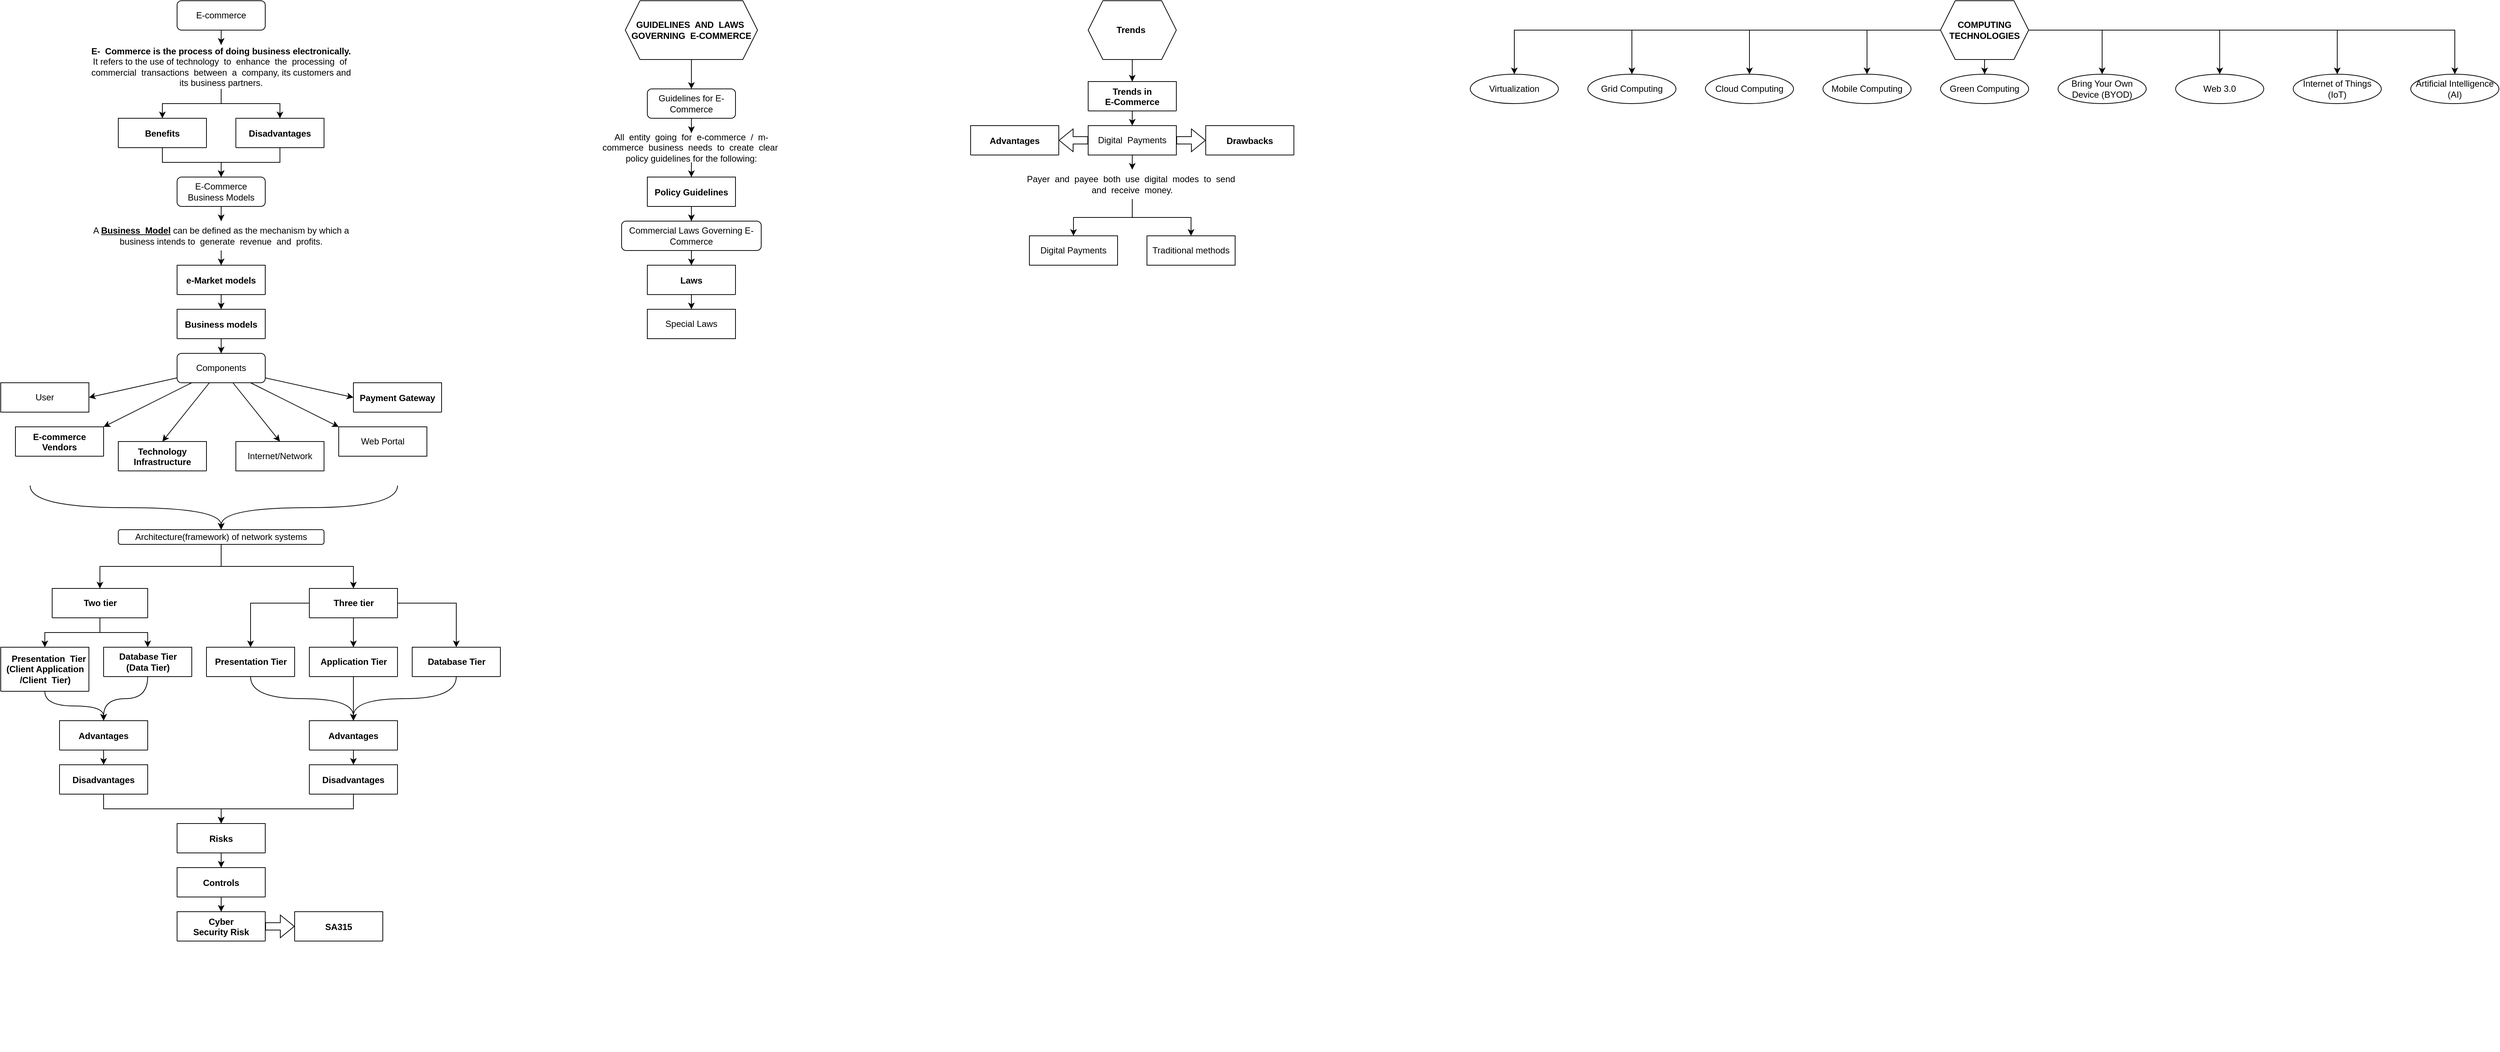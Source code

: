 <mxfile version="15.5.1" type="github">
  <diagram id="2g9G_qZVQDYAYwBl_Ek2" name="Page-1">
    <mxGraphModel dx="1050" dy="523" grid="1" gridSize="10" guides="1" tooltips="1" connect="1" arrows="1" fold="1" page="1" pageScale="1" pageWidth="850" pageHeight="1100" math="0" shadow="0">
      <root>
        <mxCell id="0" />
        <mxCell id="1" parent="0" />
        <mxCell id="_V5_Tny7rc_aiCJH9v1E-3" style="edgeStyle=orthogonalEdgeStyle;rounded=0;orthogonalLoop=1;jettySize=auto;html=1;entryX=0.5;entryY=0;entryDx=0;entryDy=0;" parent="1" source="_V5_Tny7rc_aiCJH9v1E-1" target="_V5_Tny7rc_aiCJH9v1E-2" edge="1">
          <mxGeometry relative="1" as="geometry" />
        </mxCell>
        <mxCell id="_V5_Tny7rc_aiCJH9v1E-1" value="E-commerce" style="rounded=1;whiteSpace=wrap;html=1;" parent="1" vertex="1">
          <mxGeometry x="360" width="120" height="40" as="geometry" />
        </mxCell>
        <mxCell id="_V5_Tny7rc_aiCJH9v1E-6" style="edgeStyle=orthogonalEdgeStyle;rounded=0;orthogonalLoop=1;jettySize=auto;html=1;entryX=0.5;entryY=0;entryDx=0;entryDy=0;" parent="1" source="_V5_Tny7rc_aiCJH9v1E-2" target="_V5_Tny7rc_aiCJH9v1E-4" edge="1">
          <mxGeometry relative="1" as="geometry" />
        </mxCell>
        <mxCell id="_V5_Tny7rc_aiCJH9v1E-9" style="edgeStyle=orthogonalEdgeStyle;rounded=0;orthogonalLoop=1;jettySize=auto;html=1;" parent="1" source="_V5_Tny7rc_aiCJH9v1E-2" target="_V5_Tny7rc_aiCJH9v1E-7" edge="1">
          <mxGeometry relative="1" as="geometry" />
        </mxCell>
        <mxCell id="_V5_Tny7rc_aiCJH9v1E-2" value="&lt;b&gt;E-&amp;nbsp; Commerce is the process of doing business electronically.&lt;/b&gt; It refers to the use of technology&amp;nbsp; to&amp;nbsp; enhance&amp;nbsp; the&amp;nbsp; processing&amp;nbsp; of&amp;nbsp; commercial&amp;nbsp; transactions&amp;nbsp; between&amp;nbsp; a&amp;nbsp; company, its customers and its business partners. " style="text;html=1;strokeColor=none;fillColor=none;align=center;verticalAlign=middle;whiteSpace=wrap;rounded=0;" parent="1" vertex="1">
          <mxGeometry x="240" y="60" width="360" height="60" as="geometry" />
        </mxCell>
        <mxCell id="_V5_Tny7rc_aiCJH9v1E-23" style="edgeStyle=orthogonalEdgeStyle;rounded=0;orthogonalLoop=1;jettySize=auto;html=1;" parent="1" source="_V5_Tny7rc_aiCJH9v1E-7" target="_V5_Tny7rc_aiCJH9v1E-15" edge="1">
          <mxGeometry relative="1" as="geometry" />
        </mxCell>
        <mxCell id="_V5_Tny7rc_aiCJH9v1E-24" style="edgeStyle=orthogonalEdgeStyle;rounded=0;orthogonalLoop=1;jettySize=auto;html=1;" parent="1" source="_V5_Tny7rc_aiCJH9v1E-4" target="_V5_Tny7rc_aiCJH9v1E-15" edge="1">
          <mxGeometry relative="1" as="geometry" />
        </mxCell>
        <mxCell id="_V5_Tny7rc_aiCJH9v1E-17" style="edgeStyle=orthogonalEdgeStyle;rounded=0;orthogonalLoop=1;jettySize=auto;html=1;" parent="1" source="_V5_Tny7rc_aiCJH9v1E-15" target="_V5_Tny7rc_aiCJH9v1E-16" edge="1">
          <mxGeometry relative="1" as="geometry" />
        </mxCell>
        <mxCell id="_V5_Tny7rc_aiCJH9v1E-15" value="E-Commerce Business Models" style="rounded=1;whiteSpace=wrap;html=1;" parent="1" vertex="1">
          <mxGeometry x="360" y="240" width="120" height="40" as="geometry" />
        </mxCell>
        <mxCell id="_V5_Tny7rc_aiCJH9v1E-22" style="edgeStyle=orthogonalEdgeStyle;rounded=0;orthogonalLoop=1;jettySize=auto;html=1;" parent="1" source="_V5_Tny7rc_aiCJH9v1E-16" target="_V5_Tny7rc_aiCJH9v1E-18" edge="1">
          <mxGeometry relative="1" as="geometry" />
        </mxCell>
        <mxCell id="_V5_Tny7rc_aiCJH9v1E-16" value="A &lt;u&gt;&lt;b&gt;Business&amp;nbsp; Model&lt;/b&gt;&lt;/u&gt; can be defined as the mechanism by which a business intends to&amp;nbsp; generate&amp;nbsp; revenue&amp;nbsp; and&amp;nbsp; profits." style="text;html=1;strokeColor=none;fillColor=none;align=center;verticalAlign=middle;whiteSpace=wrap;rounded=0;" parent="1" vertex="1">
          <mxGeometry x="240" y="300" width="360" height="40" as="geometry" />
        </mxCell>
        <mxCell id="_V5_Tny7rc_aiCJH9v1E-30" style="edgeStyle=orthogonalEdgeStyle;rounded=0;orthogonalLoop=1;jettySize=auto;html=1;" parent="1" source="_V5_Tny7rc_aiCJH9v1E-18" target="_V5_Tny7rc_aiCJH9v1E-28" edge="1">
          <mxGeometry relative="1" as="geometry" />
        </mxCell>
        <mxCell id="_V5_Tny7rc_aiCJH9v1E-56" style="edgeStyle=orthogonalEdgeStyle;rounded=0;orthogonalLoop=1;jettySize=auto;html=1;" parent="1" source="_V5_Tny7rc_aiCJH9v1E-28" target="_V5_Tny7rc_aiCJH9v1E-55" edge="1">
          <mxGeometry relative="1" as="geometry" />
        </mxCell>
        <mxCell id="_V5_Tny7rc_aiCJH9v1E-69" style="edgeStyle=none;rounded=0;orthogonalLoop=1;jettySize=auto;html=1;entryX=1;entryY=0.5;entryDx=0;entryDy=0;" parent="1" source="_V5_Tny7rc_aiCJH9v1E-55" edge="1">
          <mxGeometry relative="1" as="geometry">
            <mxPoint x="240" y="540" as="targetPoint" />
          </mxGeometry>
        </mxCell>
        <mxCell id="_V5_Tny7rc_aiCJH9v1E-70" style="edgeStyle=none;rounded=0;orthogonalLoop=1;jettySize=auto;html=1;entryX=1;entryY=0;entryDx=0;entryDy=0;" parent="1" source="_V5_Tny7rc_aiCJH9v1E-55" target="_V5_Tny7rc_aiCJH9v1E-59" edge="1">
          <mxGeometry relative="1" as="geometry" />
        </mxCell>
        <mxCell id="_V5_Tny7rc_aiCJH9v1E-71" style="edgeStyle=none;rounded=0;orthogonalLoop=1;jettySize=auto;html=1;entryX=0.5;entryY=0;entryDx=0;entryDy=0;" parent="1" source="_V5_Tny7rc_aiCJH9v1E-55" target="_V5_Tny7rc_aiCJH9v1E-61" edge="1">
          <mxGeometry relative="1" as="geometry" />
        </mxCell>
        <mxCell id="_V5_Tny7rc_aiCJH9v1E-72" style="edgeStyle=none;rounded=0;orthogonalLoop=1;jettySize=auto;html=1;entryX=0.5;entryY=0;entryDx=0;entryDy=0;" parent="1" source="_V5_Tny7rc_aiCJH9v1E-55" edge="1">
          <mxGeometry relative="1" as="geometry">
            <mxPoint x="500" y="600" as="targetPoint" />
          </mxGeometry>
        </mxCell>
        <mxCell id="_V5_Tny7rc_aiCJH9v1E-73" style="edgeStyle=none;rounded=0;orthogonalLoop=1;jettySize=auto;html=1;entryX=0;entryY=0;entryDx=0;entryDy=0;" parent="1" source="_V5_Tny7rc_aiCJH9v1E-55" edge="1">
          <mxGeometry relative="1" as="geometry">
            <mxPoint x="580" y="580" as="targetPoint" />
          </mxGeometry>
        </mxCell>
        <mxCell id="_V5_Tny7rc_aiCJH9v1E-74" style="edgeStyle=none;rounded=0;orthogonalLoop=1;jettySize=auto;html=1;entryX=0;entryY=0.5;entryDx=0;entryDy=0;" parent="1" source="_V5_Tny7rc_aiCJH9v1E-55" target="_V5_Tny7rc_aiCJH9v1E-67" edge="1">
          <mxGeometry relative="1" as="geometry" />
        </mxCell>
        <mxCell id="_V5_Tny7rc_aiCJH9v1E-55" value="Components" style="rounded=1;whiteSpace=wrap;html=1;" parent="1" vertex="1">
          <mxGeometry x="360" y="480" width="120" height="40" as="geometry" />
        </mxCell>
        <mxCell id="_V5_Tny7rc_aiCJH9v1E-78" style="edgeStyle=orthogonalEdgeStyle;curved=1;rounded=0;orthogonalLoop=1;jettySize=auto;html=1;" parent="1" target="_V5_Tny7rc_aiCJH9v1E-77" edge="1">
          <mxGeometry relative="1" as="geometry">
            <mxPoint x="160.029" y="660" as="sourcePoint" />
            <Array as="points">
              <mxPoint x="160" y="690" />
              <mxPoint x="420" y="690" />
            </Array>
          </mxGeometry>
        </mxCell>
        <mxCell id="_V5_Tny7rc_aiCJH9v1E-79" style="edgeStyle=orthogonalEdgeStyle;curved=1;rounded=0;orthogonalLoop=1;jettySize=auto;html=1;" parent="1" target="_V5_Tny7rc_aiCJH9v1E-77" edge="1">
          <mxGeometry relative="1" as="geometry">
            <mxPoint x="660.029" y="660" as="sourcePoint" />
            <Array as="points">
              <mxPoint x="660" y="690" />
              <mxPoint x="420" y="690" />
            </Array>
          </mxGeometry>
        </mxCell>
        <mxCell id="_V5_Tny7rc_aiCJH9v1E-126" style="edgeStyle=orthogonalEdgeStyle;rounded=0;orthogonalLoop=1;jettySize=auto;html=1;" parent="1" source="_V5_Tny7rc_aiCJH9v1E-77" target="_V5_Tny7rc_aiCJH9v1E-117" edge="1">
          <mxGeometry relative="1" as="geometry" />
        </mxCell>
        <mxCell id="_V5_Tny7rc_aiCJH9v1E-127" style="edgeStyle=orthogonalEdgeStyle;rounded=0;orthogonalLoop=1;jettySize=auto;html=1;" parent="1" source="_V5_Tny7rc_aiCJH9v1E-77" target="_V5_Tny7rc_aiCJH9v1E-118" edge="1">
          <mxGeometry relative="1" as="geometry" />
        </mxCell>
        <mxCell id="_V5_Tny7rc_aiCJH9v1E-77" value="Architecture(framework) of network systems" style="rounded=1;whiteSpace=wrap;html=1;" parent="1" vertex="1">
          <mxGeometry x="280" y="720" width="280" height="20" as="geometry" />
        </mxCell>
        <mxCell id="_V5_Tny7rc_aiCJH9v1E-124" style="edgeStyle=orthogonalEdgeStyle;rounded=0;orthogonalLoop=1;jettySize=auto;html=1;" parent="1" source="_V5_Tny7rc_aiCJH9v1E-117" target="_V5_Tny7rc_aiCJH9v1E-119" edge="1">
          <mxGeometry relative="1" as="geometry" />
        </mxCell>
        <mxCell id="_V5_Tny7rc_aiCJH9v1E-125" style="edgeStyle=orthogonalEdgeStyle;rounded=0;orthogonalLoop=1;jettySize=auto;html=1;" parent="1" source="_V5_Tny7rc_aiCJH9v1E-117" target="_V5_Tny7rc_aiCJH9v1E-120" edge="1">
          <mxGeometry relative="1" as="geometry" />
        </mxCell>
        <mxCell id="_V5_Tny7rc_aiCJH9v1E-131" style="edgeStyle=orthogonalEdgeStyle;rounded=0;orthogonalLoop=1;jettySize=auto;html=1;" parent="1" source="_V5_Tny7rc_aiCJH9v1E-118" target="_V5_Tny7rc_aiCJH9v1E-128" edge="1">
          <mxGeometry relative="1" as="geometry" />
        </mxCell>
        <mxCell id="_V5_Tny7rc_aiCJH9v1E-132" style="edgeStyle=orthogonalEdgeStyle;rounded=0;orthogonalLoop=1;jettySize=auto;html=1;" parent="1" source="_V5_Tny7rc_aiCJH9v1E-118" target="_V5_Tny7rc_aiCJH9v1E-130" edge="1">
          <mxGeometry relative="1" as="geometry" />
        </mxCell>
        <mxCell id="_V5_Tny7rc_aiCJH9v1E-133" style="edgeStyle=orthogonalEdgeStyle;rounded=0;orthogonalLoop=1;jettySize=auto;html=1;" parent="1" source="_V5_Tny7rc_aiCJH9v1E-118" target="_V5_Tny7rc_aiCJH9v1E-129" edge="1">
          <mxGeometry relative="1" as="geometry" />
        </mxCell>
        <mxCell id="_V5_Tny7rc_aiCJH9v1E-142" style="edgeStyle=orthogonalEdgeStyle;curved=1;rounded=0;orthogonalLoop=1;jettySize=auto;html=1;" parent="1" source="_V5_Tny7rc_aiCJH9v1E-119" target="_V5_Tny7rc_aiCJH9v1E-136" edge="1">
          <mxGeometry relative="1" as="geometry" />
        </mxCell>
        <mxCell id="_V5_Tny7rc_aiCJH9v1E-155" style="edgeStyle=orthogonalEdgeStyle;curved=1;rounded=0;orthogonalLoop=1;jettySize=auto;html=1;" parent="1" source="_V5_Tny7rc_aiCJH9v1E-128" target="_V5_Tny7rc_aiCJH9v1E-153" edge="1">
          <mxGeometry relative="1" as="geometry" />
        </mxCell>
        <mxCell id="_V5_Tny7rc_aiCJH9v1E-156" style="edgeStyle=orthogonalEdgeStyle;curved=1;rounded=0;orthogonalLoop=1;jettySize=auto;html=1;" parent="1" source="_V5_Tny7rc_aiCJH9v1E-129" target="_V5_Tny7rc_aiCJH9v1E-153" edge="1">
          <mxGeometry relative="1" as="geometry">
            <Array as="points">
              <mxPoint x="740" y="950" />
              <mxPoint x="600" y="950" />
            </Array>
          </mxGeometry>
        </mxCell>
        <mxCell id="_V5_Tny7rc_aiCJH9v1E-157" style="edgeStyle=orthogonalEdgeStyle;curved=1;rounded=0;orthogonalLoop=1;jettySize=auto;html=1;" parent="1" source="_V5_Tny7rc_aiCJH9v1E-130" target="_V5_Tny7rc_aiCJH9v1E-153" edge="1">
          <mxGeometry relative="1" as="geometry">
            <Array as="points">
              <mxPoint x="460" y="950" />
              <mxPoint x="600" y="950" />
            </Array>
          </mxGeometry>
        </mxCell>
        <mxCell id="_V5_Tny7rc_aiCJH9v1E-141" style="edgeStyle=orthogonalEdgeStyle;curved=1;rounded=0;orthogonalLoop=1;jettySize=auto;html=1;" parent="1" source="_V5_Tny7rc_aiCJH9v1E-120" target="_V5_Tny7rc_aiCJH9v1E-136" edge="1">
          <mxGeometry relative="1" as="geometry" />
        </mxCell>
        <mxCell id="Cj6t33-h_uaLePJBkrsk-4" style="edgeStyle=orthogonalEdgeStyle;rounded=0;orthogonalLoop=1;jettySize=auto;html=1;" parent="1" source="_V5_Tny7rc_aiCJH9v1E-138" target="Cj6t33-h_uaLePJBkrsk-1" edge="1">
          <mxGeometry relative="1" as="geometry">
            <Array as="points">
              <mxPoint x="260" y="1100" />
              <mxPoint x="420" y="1100" />
            </Array>
          </mxGeometry>
        </mxCell>
        <mxCell id="_V5_Tny7rc_aiCJH9v1E-143" style="edgeStyle=orthogonalEdgeStyle;curved=1;rounded=0;orthogonalLoop=1;jettySize=auto;html=1;" parent="1" source="_V5_Tny7rc_aiCJH9v1E-136" target="_V5_Tny7rc_aiCJH9v1E-138" edge="1">
          <mxGeometry relative="1" as="geometry" />
        </mxCell>
        <mxCell id="Cj6t33-h_uaLePJBkrsk-3" style="edgeStyle=orthogonalEdgeStyle;rounded=0;orthogonalLoop=1;jettySize=auto;html=1;" parent="1" source="_V5_Tny7rc_aiCJH9v1E-150" target="Cj6t33-h_uaLePJBkrsk-1" edge="1">
          <mxGeometry relative="1" as="geometry">
            <Array as="points">
              <mxPoint x="600" y="1100" />
              <mxPoint x="420" y="1100" />
            </Array>
          </mxGeometry>
        </mxCell>
        <mxCell id="_V5_Tny7rc_aiCJH9v1E-152" style="edgeStyle=orthogonalEdgeStyle;curved=1;rounded=0;orthogonalLoop=1;jettySize=auto;html=1;" parent="1" source="_V5_Tny7rc_aiCJH9v1E-153" target="_V5_Tny7rc_aiCJH9v1E-150" edge="1">
          <mxGeometry relative="1" as="geometry" />
        </mxCell>
        <mxCell id="Cj6t33-h_uaLePJBkrsk-9" style="edgeStyle=orthogonalEdgeStyle;rounded=0;orthogonalLoop=1;jettySize=auto;html=1;" parent="1" source="Cj6t33-h_uaLePJBkrsk-1" target="Cj6t33-h_uaLePJBkrsk-5" edge="1">
          <mxGeometry relative="1" as="geometry" />
        </mxCell>
        <mxCell id="Cj6t33-h_uaLePJBkrsk-14" style="edgeStyle=orthogonalEdgeStyle;rounded=0;orthogonalLoop=1;jettySize=auto;html=1;" parent="1" source="Cj6t33-h_uaLePJBkrsk-5" target="Cj6t33-h_uaLePJBkrsk-10" edge="1">
          <mxGeometry relative="1" as="geometry" />
        </mxCell>
        <mxCell id="Cj6t33-h_uaLePJBkrsk-17" style="edgeStyle=orthogonalEdgeStyle;shape=flexArrow;rounded=0;orthogonalLoop=1;jettySize=auto;html=1;" parent="1" source="Cj6t33-h_uaLePJBkrsk-10" target="Cj6t33-h_uaLePJBkrsk-15" edge="1">
          <mxGeometry relative="1" as="geometry" />
        </mxCell>
        <mxCell id="Cj6t33-h_uaLePJBkrsk-24" style="edgeStyle=orthogonalEdgeStyle;rounded=0;orthogonalLoop=1;jettySize=auto;html=1;" parent="1" source="Cj6t33-h_uaLePJBkrsk-22" target="Cj6t33-h_uaLePJBkrsk-23" edge="1">
          <mxGeometry relative="1" as="geometry" />
        </mxCell>
        <mxCell id="Cj6t33-h_uaLePJBkrsk-22" value="&lt;b&gt;GUIDELINES&amp;nbsp; AND&amp;nbsp; LAWS&amp;nbsp; GOVERNING&amp;nbsp; E-COMMERCE&lt;/b&gt;" style="shape=hexagon;perimeter=hexagonPerimeter2;whiteSpace=wrap;html=1;fixedSize=1;" parent="1" vertex="1">
          <mxGeometry x="970" width="180" height="80" as="geometry" />
        </mxCell>
        <mxCell id="Cj6t33-h_uaLePJBkrsk-26" style="edgeStyle=orthogonalEdgeStyle;rounded=0;orthogonalLoop=1;jettySize=auto;html=1;" parent="1" source="Cj6t33-h_uaLePJBkrsk-23" target="Cj6t33-h_uaLePJBkrsk-25" edge="1">
          <mxGeometry relative="1" as="geometry" />
        </mxCell>
        <mxCell id="Cj6t33-h_uaLePJBkrsk-23" value="Guidelines for E-Commerce " style="rounded=1;whiteSpace=wrap;html=1;" parent="1" vertex="1">
          <mxGeometry x="1000" y="120" width="120" height="40" as="geometry" />
        </mxCell>
        <mxCell id="Cj6t33-h_uaLePJBkrsk-31" style="edgeStyle=orthogonalEdgeStyle;rounded=0;orthogonalLoop=1;jettySize=auto;html=1;" parent="1" source="Cj6t33-h_uaLePJBkrsk-25" target="Cj6t33-h_uaLePJBkrsk-29" edge="1">
          <mxGeometry relative="1" as="geometry" />
        </mxCell>
        <mxCell id="Cj6t33-h_uaLePJBkrsk-25" value="All&amp;nbsp; entity&amp;nbsp; going&amp;nbsp; for&amp;nbsp; e-commerce&amp;nbsp; /&amp;nbsp; m-commerce&amp;nbsp; business&amp;nbsp; needs&amp;nbsp; to&amp;nbsp; create&amp;nbsp; clear&amp;nbsp; policy guidelines for the following:" style="text;html=1;strokeColor=none;fillColor=none;align=center;verticalAlign=middle;whiteSpace=wrap;rounded=0;" parent="1" vertex="1">
          <mxGeometry x="925" y="180" width="270" height="40" as="geometry" />
        </mxCell>
        <mxCell id="Cj6t33-h_uaLePJBkrsk-33" style="edgeStyle=orthogonalEdgeStyle;rounded=0;orthogonalLoop=1;jettySize=auto;html=1;" parent="1" source="Cj6t33-h_uaLePJBkrsk-29" target="Cj6t33-h_uaLePJBkrsk-32" edge="1">
          <mxGeometry relative="1" as="geometry" />
        </mxCell>
        <mxCell id="Cj6t33-h_uaLePJBkrsk-37" style="edgeStyle=orthogonalEdgeStyle;rounded=0;orthogonalLoop=1;jettySize=auto;html=1;" parent="1" source="Cj6t33-h_uaLePJBkrsk-32" target="Cj6t33-h_uaLePJBkrsk-34" edge="1">
          <mxGeometry relative="1" as="geometry" />
        </mxCell>
        <mxCell id="Cj6t33-h_uaLePJBkrsk-32" value="Commercial Laws Governing E-Commerce " style="rounded=1;whiteSpace=wrap;html=1;" parent="1" vertex="1">
          <mxGeometry x="965" y="300" width="190" height="40" as="geometry" />
        </mxCell>
        <mxCell id="Cj6t33-h_uaLePJBkrsk-41" style="edgeStyle=orthogonalEdgeStyle;rounded=0;orthogonalLoop=1;jettySize=auto;html=1;" parent="1" source="Cj6t33-h_uaLePJBkrsk-34" target="Cj6t33-h_uaLePJBkrsk-42" edge="1">
          <mxGeometry relative="1" as="geometry">
            <mxPoint x="1060" y="420.0" as="targetPoint" />
          </mxGeometry>
        </mxCell>
        <mxCell id="Cj6t33-h_uaLePJBkrsk-44" style="edgeStyle=orthogonalEdgeStyle;rounded=0;orthogonalLoop=1;jettySize=auto;html=1;" parent="1" source="Cj6t33-h_uaLePJBkrsk-42" target="Cj6t33-h_uaLePJBkrsk-43" edge="1" visible="0">
          <mxGeometry relative="1" as="geometry" />
        </mxCell>
        <mxCell id="Cj6t33-h_uaLePJBkrsk-46" style="edgeStyle=orthogonalEdgeStyle;rounded=0;orthogonalLoop=1;jettySize=auto;html=1;" parent="1" source="Cj6t33-h_uaLePJBkrsk-42" target="Cj6t33-h_uaLePJBkrsk-45" edge="1" visible="0">
          <mxGeometry relative="1" as="geometry" />
        </mxCell>
        <mxCell id="Cj6t33-h_uaLePJBkrsk-43" value="&lt;div&gt;Reserve Bank of &lt;br&gt;&lt;/div&gt;&lt;div&gt;India Act, 1934&lt;/div&gt;" style="rounded=1;whiteSpace=wrap;html=1;" parent="1" vertex="1" visible="0">
          <mxGeometry x="1080" y="500" width="120" height="40" as="geometry" />
        </mxCell>
        <mxCell id="Cj6t33-h_uaLePJBkrsk-49" style="edgeStyle=orthogonalEdgeStyle;rounded=0;orthogonalLoop=1;jettySize=auto;html=1;" parent="1" source="Cj6t33-h_uaLePJBkrsk-45" target="Cj6t33-h_uaLePJBkrsk-47" edge="1" visible="0">
          <mxGeometry relative="1" as="geometry" />
        </mxCell>
        <mxCell id="Cj6t33-h_uaLePJBkrsk-63" style="edgeStyle=orthogonalEdgeStyle;curved=1;rounded=0;orthogonalLoop=1;jettySize=auto;html=1;" parent="1" source="Cj6t33-h_uaLePJBkrsk-45" target="Cj6t33-h_uaLePJBkrsk-50" edge="1" visible="0">
          <mxGeometry relative="1" as="geometry" />
        </mxCell>
        <mxCell id="Cj6t33-h_uaLePJBkrsk-45" value="Information Technology Act, 2000" style="rounded=1;whiteSpace=wrap;html=1;" parent="1" vertex="1" visible="0">
          <mxGeometry x="920" y="500" width="120" height="40" as="geometry" />
        </mxCell>
        <mxCell id="Cj6t33-h_uaLePJBkrsk-56" style="edgeStyle=orthogonalEdgeStyle;rounded=0;orthogonalLoop=1;jettySize=auto;html=1;entryX=0;entryY=0.5;entryDx=0;entryDy=0;curved=1;" parent="1" source="Cj6t33-h_uaLePJBkrsk-50" target="Cj6t33-h_uaLePJBkrsk-54" edge="1" visible="0">
          <mxGeometry relative="1" as="geometry" />
        </mxCell>
        <mxCell id="Cj6t33-h_uaLePJBkrsk-57" style="edgeStyle=orthogonalEdgeStyle;curved=1;rounded=0;orthogonalLoop=1;jettySize=auto;html=1;" parent="1" source="Cj6t33-h_uaLePJBkrsk-50" target="Cj6t33-h_uaLePJBkrsk-53" edge="1" visible="0">
          <mxGeometry relative="1" as="geometry" />
        </mxCell>
        <mxCell id="Cj6t33-h_uaLePJBkrsk-59" style="edgeStyle=orthogonalEdgeStyle;curved=1;rounded=0;orthogonalLoop=1;jettySize=auto;html=1;entryX=0;entryY=0.5;entryDx=0;entryDy=0;" parent="1" source="Cj6t33-h_uaLePJBkrsk-50" target="Cj6t33-h_uaLePJBkrsk-52" edge="1" visible="0">
          <mxGeometry relative="1" as="geometry" />
        </mxCell>
        <mxCell id="Cj6t33-h_uaLePJBkrsk-60" style="edgeStyle=orthogonalEdgeStyle;curved=1;rounded=0;orthogonalLoop=1;jettySize=auto;html=1;entryX=0;entryY=0.5;entryDx=0;entryDy=0;" parent="1" source="Cj6t33-h_uaLePJBkrsk-50" target="Cj6t33-h_uaLePJBkrsk-51" edge="1" visible="0">
          <mxGeometry relative="1" as="geometry" />
        </mxCell>
        <mxCell id="Cj6t33-h_uaLePJBkrsk-61" style="edgeStyle=orthogonalEdgeStyle;curved=1;rounded=0;orthogonalLoop=1;jettySize=auto;html=1;entryX=0;entryY=0.5;entryDx=0;entryDy=0;" parent="1" source="Cj6t33-h_uaLePJBkrsk-50" target="Cj6t33-h_uaLePJBkrsk-58" edge="1" visible="0">
          <mxGeometry relative="1" as="geometry" />
        </mxCell>
        <mxCell id="Cj6t33-h_uaLePJBkrsk-51" value="&lt;b&gt;Section 6&lt;/b&gt;, It&amp;nbsp; provides&amp;nbsp; that&amp;nbsp; the&amp;nbsp; filing&amp;nbsp; of&amp;nbsp; any&amp;nbsp; form,&amp;nbsp; application&amp;nbsp; or&amp;nbsp; other&amp;nbsp; documents,&amp;nbsp; creation,&amp;nbsp; retention&amp;nbsp; or&amp;nbsp; preservation&amp;nbsp; of&amp;nbsp; records,&amp;nbsp; issue&amp;nbsp; or&amp;nbsp; grant&amp;nbsp; of&amp;nbsp; any&amp;nbsp; license&amp;nbsp; or permit or receipt or payment in Government offices and its agencies may be&amp;nbsp;&amp;nbsp; done&amp;nbsp;&amp;nbsp; through&amp;nbsp;&amp;nbsp; the&amp;nbsp;&amp;nbsp; means&amp;nbsp;&amp;nbsp; of&amp;nbsp;&amp;nbsp; electronic&amp;nbsp;&amp;nbsp; form. " style="rounded=1;whiteSpace=wrap;html=1;" parent="1" vertex="1" visible="0">
          <mxGeometry x="1080" y="740" width="430" height="90" as="geometry" />
        </mxCell>
        <mxCell id="Cj6t33-h_uaLePJBkrsk-52" value="&amp;nbsp;allows&amp;nbsp; Government&amp;nbsp; to&amp;nbsp; issue&amp;nbsp; notification&amp;nbsp; on&amp;nbsp; the&amp;nbsp; web&amp;nbsp; thus&amp;nbsp; heralding e-governance. " style="rounded=1;whiteSpace=wrap;html=1;" parent="1" vertex="1" visible="0">
          <mxGeometry x="1080" y="680" width="320" height="40" as="geometry" />
        </mxCell>
        <mxCell id="Cj6t33-h_uaLePJBkrsk-53" value="&lt;b&gt;Section&amp;nbsp; 3&lt;/b&gt;, Digital Signatures have been given legal&amp;nbsp; validity&amp;nbsp; and&amp;nbsp; sanction" style="rounded=1;whiteSpace=wrap;html=1;" parent="1" vertex="1" visible="0">
          <mxGeometry x="1080" y="620" width="325" height="40" as="geometry" />
        </mxCell>
        <mxCell id="Cj6t33-h_uaLePJBkrsk-54" value="&lt;b&gt;Section&amp;nbsp; 4&lt;/b&gt;,&amp;nbsp; email would now be a valid&amp;nbsp; and&amp;nbsp; legal&amp;nbsp; form&amp;nbsp; of&amp;nbsp; communication&amp;nbsp; in&amp;nbsp; India" style="rounded=1;whiteSpace=wrap;html=1;" parent="1" vertex="1" visible="0">
          <mxGeometry x="1080" y="560" width="325" height="40" as="geometry" />
        </mxCell>
        <mxCell id="Cj6t33-h_uaLePJBkrsk-58" value="&lt;b&gt;Section&amp;nbsp; 14&lt;/b&gt;, Secure electronic record. " style="rounded=1;whiteSpace=wrap;html=1;" parent="1" vertex="1" visible="0">
          <mxGeometry x="1080" y="850" width="320" height="40" as="geometry" />
        </mxCell>
        <mxCell id="Cj6t33-h_uaLePJBkrsk-67" style="edgeStyle=orthogonalEdgeStyle;curved=1;rounded=0;orthogonalLoop=1;jettySize=auto;html=1;" parent="1" source="Cj6t33-h_uaLePJBkrsk-64" target="Cj6t33-h_uaLePJBkrsk-65" edge="1">
          <mxGeometry relative="1" as="geometry" />
        </mxCell>
        <mxCell id="Cj6t33-h_uaLePJBkrsk-64" value="&lt;b&gt;Trends&amp;nbsp; &lt;/b&gt;" style="shape=hexagon;perimeter=hexagonPerimeter2;whiteSpace=wrap;html=1;fixedSize=1;" parent="1" vertex="1">
          <mxGeometry x="1600" width="120" height="80" as="geometry" />
        </mxCell>
        <mxCell id="Cj6t33-h_uaLePJBkrsk-73" style="edgeStyle=orthogonalEdgeStyle;curved=1;rounded=0;orthogonalLoop=1;jettySize=auto;html=1;" parent="1" source="Cj6t33-h_uaLePJBkrsk-65" target="Cj6t33-h_uaLePJBkrsk-70" edge="1">
          <mxGeometry relative="1" as="geometry" />
        </mxCell>
        <mxCell id="Cj6t33-h_uaLePJBkrsk-72" style="edgeStyle=orthogonalEdgeStyle;curved=1;rounded=0;orthogonalLoop=1;jettySize=auto;html=1;" parent="1" source="Cj6t33-h_uaLePJBkrsk-70" target="Cj6t33-h_uaLePJBkrsk-71" edge="1">
          <mxGeometry relative="1" as="geometry" />
        </mxCell>
        <mxCell id="Cj6t33-h_uaLePJBkrsk-116" style="edgeStyle=orthogonalEdgeStyle;shape=flexArrow;rounded=0;orthogonalLoop=1;jettySize=auto;html=1;" parent="1" source="Cj6t33-h_uaLePJBkrsk-70" target="Cj6t33-h_uaLePJBkrsk-114" edge="1">
          <mxGeometry relative="1" as="geometry" />
        </mxCell>
        <mxCell id="Cj6t33-h_uaLePJBkrsk-117" style="edgeStyle=orthogonalEdgeStyle;shape=flexArrow;rounded=0;orthogonalLoop=1;jettySize=auto;html=1;" parent="1" source="Cj6t33-h_uaLePJBkrsk-70" target="Cj6t33-h_uaLePJBkrsk-112" edge="1">
          <mxGeometry relative="1" as="geometry" />
        </mxCell>
        <mxCell id="Cj6t33-h_uaLePJBkrsk-70" value="Digital&amp;nbsp; Payments" style="rounded=0;whiteSpace=wrap;html=1;" parent="1" vertex="1">
          <mxGeometry x="1600" y="170" width="120" height="40" as="geometry" />
        </mxCell>
        <mxCell id="Cj6t33-h_uaLePJBkrsk-91" style="edgeStyle=orthogonalEdgeStyle;rounded=0;orthogonalLoop=1;jettySize=auto;html=1;" parent="1" source="Cj6t33-h_uaLePJBkrsk-71" target="Cj6t33-h_uaLePJBkrsk-90" edge="1">
          <mxGeometry relative="1" as="geometry" />
        </mxCell>
        <mxCell id="Cj6t33-h_uaLePJBkrsk-92" style="edgeStyle=orthogonalEdgeStyle;rounded=0;orthogonalLoop=1;jettySize=auto;html=1;" parent="1" source="Cj6t33-h_uaLePJBkrsk-71" target="Cj6t33-h_uaLePJBkrsk-74" edge="1">
          <mxGeometry relative="1" as="geometry" />
        </mxCell>
        <mxCell id="Cj6t33-h_uaLePJBkrsk-71" value="Payer&amp;nbsp; and&amp;nbsp; payee&amp;nbsp; both&amp;nbsp; use&amp;nbsp; digital&amp;nbsp; modes&amp;nbsp; to&amp;nbsp; send&amp;nbsp; and&amp;nbsp; receive&amp;nbsp; money. " style="text;html=1;strokeColor=none;fillColor=none;align=center;verticalAlign=middle;whiteSpace=wrap;rounded=0;" parent="1" vertex="1">
          <mxGeometry x="1515" y="230" width="290" height="40" as="geometry" />
        </mxCell>
        <mxCell id="Cj6t33-h_uaLePJBkrsk-85" style="edgeStyle=orthogonalEdgeStyle;rounded=0;orthogonalLoop=1;jettySize=auto;html=1;" parent="1" source="Cj6t33-h_uaLePJBkrsk-74" target="Cj6t33-h_uaLePJBkrsk-82" edge="1" visible="0">
          <mxGeometry relative="1" as="geometry">
            <Array as="points">
              <mxPoint x="1580" y="380" />
              <mxPoint x="1385" y="380" />
            </Array>
          </mxGeometry>
        </mxCell>
        <mxCell id="Cj6t33-h_uaLePJBkrsk-86" style="edgeStyle=orthogonalEdgeStyle;rounded=0;orthogonalLoop=1;jettySize=auto;html=1;" parent="1" source="Cj6t33-h_uaLePJBkrsk-74" target="Cj6t33-h_uaLePJBkrsk-76" edge="1" visible="0">
          <mxGeometry relative="1" as="geometry">
            <Array as="points">
              <mxPoint x="1580" y="380" />
              <mxPoint x="1255" y="380" />
            </Array>
          </mxGeometry>
        </mxCell>
        <mxCell id="Cj6t33-h_uaLePJBkrsk-87" style="edgeStyle=orthogonalEdgeStyle;rounded=0;orthogonalLoop=1;jettySize=auto;html=1;" parent="1" source="Cj6t33-h_uaLePJBkrsk-74" target="Cj6t33-h_uaLePJBkrsk-80" edge="1" visible="0">
          <mxGeometry relative="1" as="geometry" />
        </mxCell>
        <mxCell id="Cj6t33-h_uaLePJBkrsk-88" style="edgeStyle=orthogonalEdgeStyle;rounded=0;orthogonalLoop=1;jettySize=auto;html=1;" parent="1" source="Cj6t33-h_uaLePJBkrsk-74" target="Cj6t33-h_uaLePJBkrsk-81" edge="1" visible="0">
          <mxGeometry relative="1" as="geometry">
            <Array as="points">
              <mxPoint x="1580" y="380" />
              <mxPoint x="1775" y="380" />
            </Array>
          </mxGeometry>
        </mxCell>
        <mxCell id="Cj6t33-h_uaLePJBkrsk-89" style="edgeStyle=orthogonalEdgeStyle;rounded=0;orthogonalLoop=1;jettySize=auto;html=1;" parent="1" source="Cj6t33-h_uaLePJBkrsk-74" target="Cj6t33-h_uaLePJBkrsk-84" edge="1" visible="0">
          <mxGeometry relative="1" as="geometry">
            <Array as="points">
              <mxPoint x="1580" y="380" />
              <mxPoint x="1910" y="380" />
            </Array>
          </mxGeometry>
        </mxCell>
        <mxCell id="Cj6t33-h_uaLePJBkrsk-93" style="edgeStyle=orthogonalEdgeStyle;rounded=0;orthogonalLoop=1;jettySize=auto;html=1;" parent="1" source="Cj6t33-h_uaLePJBkrsk-74" target="Cj6t33-h_uaLePJBkrsk-77" edge="1" visible="0">
          <mxGeometry relative="1" as="geometry" />
        </mxCell>
        <mxCell id="Cj6t33-h_uaLePJBkrsk-76" value="&lt;div&gt;Unified&amp;nbsp; &lt;br&gt;&lt;/div&gt;&lt;div&gt;Payment&amp;nbsp; Interface&lt;br&gt;&lt;/div&gt;&lt;div&gt;(UPI)&lt;/div&gt;" style="swimlane;startSize=60;fontFamily=Helvetica;fontSize=12;fontColor=#000000;align=center;strokeColor=#000000;fillColor=#ffffff;html=1;" parent="1" vertex="1" visible="0" collapsed="1">
          <mxGeometry x="1200" y="400" width="110" height="60" as="geometry">
            <mxRectangle x="1200" y="400" width="240" height="200" as="alternateBounds" />
          </mxGeometry>
        </mxCell>
        <mxCell id="Cj6t33-h_uaLePJBkrsk-94" value="UPI or Unified Payment Interface is a payment mode which is used&amp;nbsp; to&amp;nbsp; make&amp;nbsp; instant&amp;nbsp; fund&amp;nbsp; transfers&amp;nbsp; from&amp;nbsp; the&amp;nbsp; sender’s&amp;nbsp; bank&amp;nbsp; account&amp;nbsp; to&amp;nbsp; the&amp;nbsp; receiver’s&amp;nbsp; bank&amp;nbsp; account&amp;nbsp; through&amp;nbsp; the&amp;nbsp; mobile&amp;nbsp; app.&amp;nbsp; User&amp;nbsp; can&amp;nbsp; transfer&amp;nbsp; funds&amp;nbsp; between&amp;nbsp; two&amp;nbsp; accounts&amp;nbsp; using&amp;nbsp; UPI&amp;nbsp; apps." style="rounded=0;whiteSpace=wrap;html=1;" parent="Cj6t33-h_uaLePJBkrsk-76" vertex="1">
          <mxGeometry y="60" width="240" height="140" as="geometry" />
        </mxCell>
        <mxCell id="Cj6t33-h_uaLePJBkrsk-77" value="&lt;div&gt;Immediate&amp;nbsp;&amp;nbsp; &lt;br&gt;&lt;/div&gt;&lt;div&gt;Payment&amp;nbsp;&amp;nbsp; Service&amp;nbsp; &lt;br&gt;&lt;/div&gt;&lt;div&gt; (IMPS)&lt;/div&gt;" style="swimlane;startSize=60;fontFamily=Helvetica;fontSize=12;fontColor=#000000;align=center;strokeColor=#000000;fillColor=#ffffff;html=1;" parent="1" vertex="1" visible="0" collapsed="1">
          <mxGeometry x="1460" y="400" width="110" height="60" as="geometry">
            <mxRectangle x="1470" y="400" width="240" height="160" as="alternateBounds" />
          </mxGeometry>
        </mxCell>
        <mxCell id="Cj6t33-h_uaLePJBkrsk-96" value="s&amp;nbsp; a&amp;nbsp; Mobile&amp;nbsp; App&amp;nbsp; developed by National Payments Corporation of India (NPCI) based on UPI (Unified&amp;nbsp; Payment&amp;nbsp; Interface).&amp;nbsp; It&amp;nbsp; facilitates&amp;nbsp; e-payments&amp;nbsp; directly&amp;nbsp; through&amp;nbsp; banks and supports all Indian banks which use that platform." style="rounded=0;whiteSpace=wrap;html=1;" parent="Cj6t33-h_uaLePJBkrsk-77" vertex="1">
          <mxGeometry y="60" width="240" height="100" as="geometry" />
        </mxCell>
        <mxCell id="Cj6t33-h_uaLePJBkrsk-80" value="Mobile&amp;nbsp; Wallets" style="swimlane;startSize=60;fontFamily=Helvetica;fontSize=12;fontColor=#000000;align=center;strokeColor=#000000;fillColor=#ffffff;html=1;" parent="1" vertex="1" visible="0" collapsed="1">
          <mxGeometry x="1590" y="400" width="110" height="60" as="geometry">
            <mxRectangle x="1600" y="400" width="260" height="160" as="alternateBounds" />
          </mxGeometry>
        </mxCell>
        <mxCell id="Cj6t33-h_uaLePJBkrsk-97" value="A&amp;nbsp; mobile&amp;nbsp; wallet&amp;nbsp; or&amp;nbsp; e-wallet&amp;nbsp; is&amp;nbsp; nothing&amp;nbsp; but&amp;nbsp; a&amp;nbsp; digital&amp;nbsp; version of a physical or real-life wallet, in which one can add money to purchase&amp;nbsp; various&amp;nbsp; goods&amp;nbsp; and&amp;nbsp; services&amp;nbsp; (both&amp;nbsp; online&amp;nbsp; and&amp;nbsp; offline)&amp;nbsp; and&amp;nbsp; transfer&amp;nbsp; money&amp;nbsp; with&amp;nbsp; this&amp;nbsp; technology." style="rounded=0;whiteSpace=wrap;html=1;" parent="Cj6t33-h_uaLePJBkrsk-80" vertex="1">
          <mxGeometry y="60" width="260" height="100" as="geometry" />
        </mxCell>
        <mxCell id="Cj6t33-h_uaLePJBkrsk-81" value="&lt;div&gt;Aadhar Enabled &lt;br&gt;&lt;/div&gt;&lt;div&gt;Payment Service &lt;br&gt;&lt;/div&gt;&lt;div&gt; (AEPS)&lt;/div&gt;" style="swimlane;startSize=60;fontFamily=Helvetica;fontSize=12;fontColor=#000000;align=center;strokeColor=#000000;fillColor=#ffffff;html=1;" parent="1" vertex="1" visible="0" collapsed="1">
          <mxGeometry x="1720" y="400" width="110" height="60" as="geometry">
            <mxRectangle x="1730" y="400" width="250" height="200" as="alternateBounds" />
          </mxGeometry>
        </mxCell>
        <mxCell id="Cj6t33-h_uaLePJBkrsk-98" value="ustomer&amp;nbsp; needs&amp;nbsp; only&amp;nbsp; his&amp;nbsp; or&amp;nbsp; her&amp;nbsp; Aadhaar&amp;nbsp; number&amp;nbsp;&amp;nbsp; to&amp;nbsp;&amp;nbsp; pay&amp;nbsp;&amp;nbsp; to&amp;nbsp;&amp;nbsp; any&amp;nbsp;&amp;nbsp; merchant.&amp;nbsp;&amp;nbsp; AEPS&amp;nbsp;&amp;nbsp; allows&amp;nbsp;&amp;nbsp; bank&amp;nbsp;&amp;nbsp; to&amp;nbsp;&amp;nbsp; bank&amp;nbsp;&amp;nbsp; transactions. It means the money you pay will be deducted from your account&amp;nbsp; and&amp;nbsp; credited&amp;nbsp; to&amp;nbsp; the&amp;nbsp; payee’s&amp;nbsp; account&amp;nbsp; directly.&amp;nbsp; Customers&amp;nbsp; will&amp;nbsp; need to link their AADHAR numbers to their bank accounts. " style="rounded=0;whiteSpace=wrap;html=1;" parent="Cj6t33-h_uaLePJBkrsk-81" vertex="1">
          <mxGeometry y="60" width="250" height="140" as="geometry" />
        </mxCell>
        <mxCell id="Cj6t33-h_uaLePJBkrsk-82" value="&lt;div&gt;BHIM&amp;nbsp; &lt;br&gt;&lt;/div&gt;&lt;div&gt;(Bharat&amp;nbsp; Interface &lt;br&gt;&lt;/div&gt;&lt;div&gt; for&amp;nbsp; Money)&lt;/div&gt;" style="swimlane;startSize=60;fontFamily=Helvetica;fontSize=12;fontColor=#000000;align=center;strokeColor=#000000;fillColor=#ffffff;html=1;" parent="1" vertex="1" visible="0" collapsed="1">
          <mxGeometry x="1330" y="400" width="110" height="60" as="geometry">
            <mxRectangle x="1340" y="400" width="230" height="150" as="alternateBounds" />
          </mxGeometry>
        </mxCell>
        <mxCell id="Cj6t33-h_uaLePJBkrsk-95" value="ransfer&amp;nbsp; money&amp;nbsp; instantly&amp;nbsp; within&amp;nbsp; banks&amp;nbsp; across&amp;nbsp; India through Mobile, Internet Banking and ATM, which is not only safe but economical also." style="rounded=0;whiteSpace=wrap;html=1;" parent="Cj6t33-h_uaLePJBkrsk-82" vertex="1">
          <mxGeometry y="60" width="230" height="90" as="geometry" />
        </mxCell>
        <mxCell id="Cj6t33-h_uaLePJBkrsk-84" value="&lt;div&gt;Unstructured &lt;br&gt;&lt;/div&gt;&lt;div&gt;Supplementary &lt;br&gt;&lt;/div&gt;&lt;div&gt;Service &lt;br&gt;&lt;/div&gt;&lt;div&gt;Data (USSD)&lt;/div&gt;" style="swimlane;startSize=60;fontFamily=Helvetica;fontSize=12;fontColor=#000000;align=center;strokeColor=#000000;fillColor=#ffffff;html=1;" parent="1" vertex="1" visible="0" collapsed="1">
          <mxGeometry x="1850" y="400" width="120" height="60" as="geometry">
            <mxRectangle x="1860" y="400" width="240" height="180" as="alternateBounds" />
          </mxGeometry>
        </mxCell>
        <mxCell id="Cj6t33-h_uaLePJBkrsk-99" value="User does not need to&amp;nbsp; have&amp;nbsp; a&amp;nbsp; smartphone&amp;nbsp; or&amp;nbsp; internet&amp;nbsp; connection&amp;nbsp; to&amp;nbsp; use&amp;nbsp; USSD&amp;nbsp; banking. S/he&amp;nbsp; can&amp;nbsp; use&amp;nbsp; this&amp;nbsp; service&amp;nbsp; for&amp;nbsp; many financial and non-financial operations such as checking balance, sending&amp;nbsp;&amp;nbsp; money,&amp;nbsp;&amp;nbsp; changing&amp;nbsp;&amp;nbsp; Mobile&amp;nbsp;&amp;nbsp; Banking&amp;nbsp;&amp;nbsp; Personal&amp;nbsp;&amp;nbsp; Identification&amp;nbsp;&amp;nbsp; number (MPIN) and getting Mobile Money Identifier (MMID)." style="rounded=0;whiteSpace=wrap;html=1;" parent="Cj6t33-h_uaLePJBkrsk-84" vertex="1">
          <mxGeometry y="60" width="240" height="120" as="geometry" />
        </mxCell>
        <mxCell id="Cj6t33-h_uaLePJBkrsk-110" style="edgeStyle=orthogonalEdgeStyle;rounded=0;orthogonalLoop=1;jettySize=auto;html=1;" parent="1" source="Cj6t33-h_uaLePJBkrsk-90" target="Cj6t33-h_uaLePJBkrsk-100" edge="1" visible="0">
          <mxGeometry relative="1" as="geometry" />
        </mxCell>
        <mxCell id="Cj6t33-h_uaLePJBkrsk-111" style="edgeStyle=orthogonalEdgeStyle;rounded=0;orthogonalLoop=1;jettySize=auto;html=1;" parent="1" source="Cj6t33-h_uaLePJBkrsk-90" target="Cj6t33-h_uaLePJBkrsk-101" edge="1" visible="0">
          <mxGeometry relative="1" as="geometry" />
        </mxCell>
        <mxCell id="Cj6t33-h_uaLePJBkrsk-105" style="edgeStyle=orthogonalEdgeStyle;rounded=0;orthogonalLoop=1;jettySize=auto;html=1;" parent="1" source="Cj6t33-h_uaLePJBkrsk-100" target="Cj6t33-h_uaLePJBkrsk-103" edge="1" visible="0">
          <mxGeometry relative="1" as="geometry">
            <mxPoint x="1660" y="440" as="sourcePoint" />
          </mxGeometry>
        </mxCell>
        <mxCell id="Cj6t33-h_uaLePJBkrsk-106" style="edgeStyle=orthogonalEdgeStyle;rounded=0;orthogonalLoop=1;jettySize=auto;html=1;" parent="1" source="Cj6t33-h_uaLePJBkrsk-100" target="Cj6t33-h_uaLePJBkrsk-102" edge="1" visible="0">
          <mxGeometry relative="1" as="geometry">
            <Array as="points">
              <mxPoint x="1660" y="460" />
              <mxPoint x="1520" y="460" />
            </Array>
          </mxGeometry>
        </mxCell>
        <mxCell id="Cj6t33-h_uaLePJBkrsk-107" style="edgeStyle=orthogonalEdgeStyle;rounded=0;orthogonalLoop=1;jettySize=auto;html=1;" parent="1" source="Cj6t33-h_uaLePJBkrsk-100" target="Cj6t33-h_uaLePJBkrsk-104" edge="1" visible="0">
          <mxGeometry relative="1" as="geometry">
            <Array as="points">
              <mxPoint x="1660" y="460" />
              <mxPoint x="1795" y="460" />
            </Array>
          </mxGeometry>
        </mxCell>
        <mxCell id="Cj6t33-h_uaLePJBkrsk-100" value="Cards" style="rounded=1;whiteSpace=wrap;html=1;" parent="1" vertex="1" visible="0">
          <mxGeometry x="1600" y="400" width="120" height="40" as="geometry" />
        </mxCell>
        <mxCell id="Cj6t33-h_uaLePJBkrsk-101" value="Internet&amp;nbsp; Banking" style="rounded=1;whiteSpace=wrap;html=1;" parent="1" vertex="1" visible="0">
          <mxGeometry x="1760" y="400" width="120" height="40" as="geometry" />
        </mxCell>
        <mxCell id="Cj6t33-h_uaLePJBkrsk-102" value="Credit Cards" style="rounded=1;whiteSpace=wrap;html=1;" parent="1" vertex="1" visible="0">
          <mxGeometry x="1460" y="480" width="120" height="40" as="geometry" />
        </mxCell>
        <mxCell id="Cj6t33-h_uaLePJBkrsk-103" value="Debits Cards" style="rounded=1;whiteSpace=wrap;html=1;" parent="1" vertex="1" visible="0">
          <mxGeometry x="1600" y="480" width="120" height="40" as="geometry" />
        </mxCell>
        <mxCell id="Cj6t33-h_uaLePJBkrsk-109" style="edgeStyle=orthogonalEdgeStyle;rounded=0;orthogonalLoop=1;jettySize=auto;html=1;entryX=0.5;entryY=0;entryDx=0;entryDy=0;" parent="1" source="Cj6t33-h_uaLePJBkrsk-104" target="Cj6t33-h_uaLePJBkrsk-108" edge="1" visible="0">
          <mxGeometry relative="1" as="geometry" />
        </mxCell>
        <mxCell id="Cj6t33-h_uaLePJBkrsk-104" value="Smart Card" style="rounded=1;whiteSpace=wrap;html=1;" parent="1" vertex="1" visible="0">
          <mxGeometry x="1735" y="480" width="120" height="40" as="geometry" />
        </mxCell>
        <mxCell id="Cj6t33-h_uaLePJBkrsk-108" value="it has a small microprocessor chip embedded in it. " style="text;html=1;strokeColor=none;fillColor=none;align=center;verticalAlign=middle;whiteSpace=wrap;rounded=0;" parent="1" vertex="1" visible="0">
          <mxGeometry x="1737.5" y="540" width="115" height="40" as="geometry" />
        </mxCell>
        <mxCell id="2BL4Y43nh_PBAezUoOyc-3" style="edgeStyle=orthogonalEdgeStyle;rounded=0;orthogonalLoop=1;jettySize=auto;html=1;" parent="1" source="2BL4Y43nh_PBAezUoOyc-1" target="2BL4Y43nh_PBAezUoOyc-2" edge="1">
          <mxGeometry relative="1" as="geometry" />
        </mxCell>
        <mxCell id="2BL4Y43nh_PBAezUoOyc-34" style="edgeStyle=orthogonalEdgeStyle;rounded=0;orthogonalLoop=1;jettySize=auto;html=1;" parent="1" source="2BL4Y43nh_PBAezUoOyc-1" target="2BL4Y43nh_PBAezUoOyc-17" edge="1">
          <mxGeometry relative="1" as="geometry" />
        </mxCell>
        <mxCell id="mX5zIoZEDIJDonC2avRV-1" style="edgeStyle=orthogonalEdgeStyle;rounded=0;orthogonalLoop=1;jettySize=auto;html=1;" parent="1" source="2BL4Y43nh_PBAezUoOyc-1" target="2BL4Y43nh_PBAezUoOyc-19" edge="1">
          <mxGeometry relative="1" as="geometry" />
        </mxCell>
        <mxCell id="hCnkFNOP021uIEBsV8pS-54" style="edgeStyle=orthogonalEdgeStyle;rounded=0;orthogonalLoop=1;jettySize=auto;html=1;" parent="1" source="2BL4Y43nh_PBAezUoOyc-1" target="2BL4Y43nh_PBAezUoOyc-20" edge="1">
          <mxGeometry relative="1" as="geometry" />
        </mxCell>
        <mxCell id="xLXePYV-h6_TVxX8lGpK-38" style="edgeStyle=orthogonalEdgeStyle;rounded=0;orthogonalLoop=1;jettySize=auto;html=1;" parent="1" source="2BL4Y43nh_PBAezUoOyc-1" target="2BL4Y43nh_PBAezUoOyc-21" edge="1">
          <mxGeometry relative="1" as="geometry" />
        </mxCell>
        <mxCell id="xLXePYV-h6_TVxX8lGpK-39" style="edgeStyle=orthogonalEdgeStyle;rounded=0;orthogonalLoop=1;jettySize=auto;html=1;" parent="1" source="2BL4Y43nh_PBAezUoOyc-1" target="2BL4Y43nh_PBAezUoOyc-22" edge="1">
          <mxGeometry relative="1" as="geometry" />
        </mxCell>
        <mxCell id="xLXePYV-h6_TVxX8lGpK-42" style="edgeStyle=orthogonalEdgeStyle;rounded=0;orthogonalLoop=1;jettySize=auto;html=1;" parent="1" source="2BL4Y43nh_PBAezUoOyc-1" target="2BL4Y43nh_PBAezUoOyc-23" edge="1">
          <mxGeometry relative="1" as="geometry" />
        </mxCell>
        <mxCell id="xLXePYV-h6_TVxX8lGpK-59" style="edgeStyle=orthogonalEdgeStyle;rounded=0;orthogonalLoop=1;jettySize=auto;html=1;entryX=0.5;entryY=0;entryDx=0;entryDy=0;" parent="1" source="2BL4Y43nh_PBAezUoOyc-1" target="2BL4Y43nh_PBAezUoOyc-24" edge="1">
          <mxGeometry relative="1" as="geometry" />
        </mxCell>
        <mxCell id="xLXePYV-h6_TVxX8lGpK-60" style="edgeStyle=orthogonalEdgeStyle;rounded=0;orthogonalLoop=1;jettySize=auto;html=1;" parent="1" source="2BL4Y43nh_PBAezUoOyc-1" target="2BL4Y43nh_PBAezUoOyc-25" edge="1">
          <mxGeometry relative="1" as="geometry" />
        </mxCell>
        <mxCell id="2BL4Y43nh_PBAezUoOyc-1" value="COMPUTING TECHNOLOGIES" style="shape=hexagon;perimeter=hexagonPerimeter2;whiteSpace=wrap;html=1;fixedSize=1;fontStyle=1" parent="1" vertex="1">
          <mxGeometry x="2760" width="120" height="80" as="geometry" />
        </mxCell>
        <mxCell id="2BL4Y43nh_PBAezUoOyc-7" style="edgeStyle=orthogonalEdgeStyle;rounded=0;orthogonalLoop=1;jettySize=auto;html=1;" parent="1" source="2BL4Y43nh_PBAezUoOyc-2" target="2BL4Y43nh_PBAezUoOyc-6" edge="1" visible="0">
          <mxGeometry relative="1" as="geometry" />
        </mxCell>
        <mxCell id="2BL4Y43nh_PBAezUoOyc-2" value="Virtualization" style="ellipse;whiteSpace=wrap;html=1;align=center;newEdgeStyle={&quot;edgeStyle&quot;:&quot;entityRelationEdgeStyle&quot;,&quot;startArrow&quot;:&quot;none&quot;,&quot;endArrow&quot;:&quot;none&quot;,&quot;segment&quot;:10,&quot;curved&quot;:1};treeFolding=1;treeMoving=1;fontFamily=Helvetica;fontSize=12;fontColor=#000000;strokeColor=#000000;fillColor=#ffffff;" parent="1" vertex="1" collapsed="1">
          <mxGeometry x="2120" y="100" width="120" height="40" as="geometry" />
        </mxCell>
        <mxCell id="2BL4Y43nh_PBAezUoOyc-8" style="edgeStyle=orthogonalEdgeStyle;rounded=0;orthogonalLoop=1;jettySize=auto;html=1;" parent="1" source="2BL4Y43nh_PBAezUoOyc-6" target="2BL4Y43nh_PBAezUoOyc-4" edge="1" visible="0">
          <mxGeometry relative="1" as="geometry" />
        </mxCell>
        <mxCell id="2BL4Y43nh_PBAezUoOyc-28" style="edgeStyle=orthogonalEdgeStyle;rounded=0;orthogonalLoop=1;jettySize=auto;html=1;" parent="1" source="2BL4Y43nh_PBAezUoOyc-6" target="2BL4Y43nh_PBAezUoOyc-9" edge="1" visible="0">
          <mxGeometry relative="1" as="geometry" />
        </mxCell>
        <mxCell id="2BL4Y43nh_PBAezUoOyc-6" value="Virtualizationmeans&amp;nbsp; to&amp;nbsp; create&amp;nbsp; a&amp;nbsp; virtual&amp;nbsp; version&amp;nbsp; of&amp;nbsp; a&amp;nbsp; device&amp;nbsp; or&amp;nbsp; resource,&amp;nbsp; such&amp;nbsp; as&amp;nbsp; a&amp;nbsp; server,&amp;nbsp; storage&amp;nbsp; device,&amp;nbsp; network&amp;nbsp; or&amp;nbsp; even&amp;nbsp; an&amp;nbsp; operating&amp;nbsp; system&amp;nbsp; where&amp;nbsp;&amp;nbsp; the&amp;nbsp;&amp;nbsp; framework&amp;nbsp;&amp;nbsp; divides&amp;nbsp;&amp;nbsp; the&amp;nbsp;&amp;nbsp; resource&amp;nbsp;&amp;nbsp; into&amp;nbsp;&amp;nbsp; one&amp;nbsp;&amp;nbsp; or&amp;nbsp;&amp;nbsp; more&amp;nbsp;&amp;nbsp; execution&amp;nbsp;&amp;nbsp; environments." style="text;html=1;strokeColor=none;fillColor=none;align=center;verticalAlign=middle;whiteSpace=wrap;rounded=0;" parent="1" vertex="1" visible="0">
          <mxGeometry x="1960" y="160" width="440" height="60" as="geometry" />
        </mxCell>
        <mxCell id="2BL4Y43nh_PBAezUoOyc-30" style="edgeStyle=orthogonalEdgeStyle;rounded=0;orthogonalLoop=1;jettySize=auto;html=1;" parent="1" source="2BL4Y43nh_PBAezUoOyc-17" target="2BL4Y43nh_PBAezUoOyc-29" edge="1" visible="0">
          <mxGeometry relative="1" as="geometry" />
        </mxCell>
        <mxCell id="2BL4Y43nh_PBAezUoOyc-17" value="Grid Computing" style="ellipse;whiteSpace=wrap;html=1;align=center;newEdgeStyle={&quot;edgeStyle&quot;:&quot;entityRelationEdgeStyle&quot;,&quot;startArrow&quot;:&quot;none&quot;,&quot;endArrow&quot;:&quot;none&quot;,&quot;segment&quot;:10,&quot;curved&quot;:1};treeFolding=1;treeMoving=1;fontFamily=Helvetica;fontSize=12;fontColor=#000000;strokeColor=#000000;fillColor=#ffffff;" parent="1" vertex="1" collapsed="1">
          <mxGeometry x="2280" y="100" width="120" height="40" as="geometry" />
        </mxCell>
        <mxCell id="mX5zIoZEDIJDonC2avRV-12" style="edgeStyle=orthogonalEdgeStyle;rounded=0;orthogonalLoop=1;jettySize=auto;html=1;" parent="1" source="2BL4Y43nh_PBAezUoOyc-19" target="mX5zIoZEDIJDonC2avRV-11" edge="1" visible="0">
          <mxGeometry relative="1" as="geometry" />
        </mxCell>
        <mxCell id="2BL4Y43nh_PBAezUoOyc-19" value="Cloud Computing" style="ellipse;whiteSpace=wrap;html=1;align=center;newEdgeStyle={&quot;edgeStyle&quot;:&quot;entityRelationEdgeStyle&quot;,&quot;startArrow&quot;:&quot;none&quot;,&quot;endArrow&quot;:&quot;none&quot;,&quot;segment&quot;:10,&quot;curved&quot;:1};treeFolding=1;treeMoving=1;fontFamily=Helvetica;fontSize=12;fontColor=#000000;strokeColor=#000000;fillColor=#ffffff;" parent="1" vertex="1" collapsed="1">
          <mxGeometry x="2440" y="100" width="120" height="40" as="geometry" />
        </mxCell>
        <mxCell id="hCnkFNOP021uIEBsV8pS-43" style="edgeStyle=orthogonalEdgeStyle;curved=1;rounded=0;orthogonalLoop=1;jettySize=auto;html=1;" parent="1" source="2BL4Y43nh_PBAezUoOyc-20" target="hCnkFNOP021uIEBsV8pS-42" edge="1" visible="0">
          <mxGeometry relative="1" as="geometry" />
        </mxCell>
        <mxCell id="hCnkFNOP021uIEBsV8pS-45" style="edgeStyle=orthogonalEdgeStyle;curved=1;rounded=0;orthogonalLoop=1;jettySize=auto;html=1;" parent="1" source="2BL4Y43nh_PBAezUoOyc-20" target="hCnkFNOP021uIEBsV8pS-44" edge="1" visible="0">
          <mxGeometry relative="1" as="geometry" />
        </mxCell>
        <mxCell id="2BL4Y43nh_PBAezUoOyc-20" value="Mobile Computing" style="ellipse;whiteSpace=wrap;html=1;align=center;newEdgeStyle={&quot;edgeStyle&quot;:&quot;entityRelationEdgeStyle&quot;,&quot;startArrow&quot;:&quot;none&quot;,&quot;endArrow&quot;:&quot;none&quot;,&quot;segment&quot;:10,&quot;curved&quot;:1};treeFolding=1;treeMoving=1;fontFamily=Helvetica;fontSize=12;fontColor=#000000;strokeColor=#000000;fillColor=#ffffff;" parent="1" vertex="1" collapsed="1">
          <mxGeometry x="2600" y="100" width="120" height="40" as="geometry" />
        </mxCell>
        <mxCell id="xLXePYV-h6_TVxX8lGpK-3" style="edgeStyle=orthogonalEdgeStyle;rounded=0;orthogonalLoop=1;jettySize=auto;html=1;" parent="1" source="2BL4Y43nh_PBAezUoOyc-21" target="xLXePYV-h6_TVxX8lGpK-4" edge="1" visible="0">
          <mxGeometry relative="1" as="geometry">
            <mxPoint x="2820" y="160" as="targetPoint" />
          </mxGeometry>
        </mxCell>
        <mxCell id="2BL4Y43nh_PBAezUoOyc-21" value="Green Computing" style="ellipse;whiteSpace=wrap;html=1;align=center;newEdgeStyle={&quot;edgeStyle&quot;:&quot;entityRelationEdgeStyle&quot;,&quot;startArrow&quot;:&quot;none&quot;,&quot;endArrow&quot;:&quot;none&quot;,&quot;segment&quot;:10,&quot;curved&quot;:1};treeFolding=1;treeMoving=1;fontFamily=Helvetica;fontSize=12;fontColor=#000000;strokeColor=#000000;fillColor=#ffffff;" parent="1" vertex="1" collapsed="1">
          <mxGeometry x="2760" y="100" width="120" height="40" as="geometry" />
        </mxCell>
        <mxCell id="xLXePYV-h6_TVxX8lGpK-14" style="edgeStyle=orthogonalEdgeStyle;rounded=0;orthogonalLoop=1;jettySize=auto;html=1;" parent="1" source="2BL4Y43nh_PBAezUoOyc-22" target="xLXePYV-h6_TVxX8lGpK-13" edge="1" visible="0">
          <mxGeometry relative="1" as="geometry" />
        </mxCell>
        <mxCell id="2BL4Y43nh_PBAezUoOyc-22" value="Bring Your Own Device (BYOD)" style="ellipse;whiteSpace=wrap;html=1;align=center;newEdgeStyle={&quot;edgeStyle&quot;:&quot;entityRelationEdgeStyle&quot;,&quot;startArrow&quot;:&quot;none&quot;,&quot;endArrow&quot;:&quot;none&quot;,&quot;segment&quot;:10,&quot;curved&quot;:1};treeFolding=1;treeMoving=1;fontFamily=Helvetica;fontSize=12;fontColor=#000000;strokeColor=#000000;fillColor=#ffffff;" parent="1" vertex="1" collapsed="1">
          <mxGeometry x="2920" y="100" width="120" height="40" as="geometry" />
        </mxCell>
        <mxCell id="xLXePYV-h6_TVxX8lGpK-41" style="edgeStyle=orthogonalEdgeStyle;rounded=0;orthogonalLoop=1;jettySize=auto;html=1;" parent="1" source="2BL4Y43nh_PBAezUoOyc-23" target="xLXePYV-h6_TVxX8lGpK-40" edge="1" visible="0">
          <mxGeometry relative="1" as="geometry" />
        </mxCell>
        <mxCell id="2BL4Y43nh_PBAezUoOyc-23" value="Web 3.0" style="ellipse;whiteSpace=wrap;html=1;align=center;newEdgeStyle={&quot;edgeStyle&quot;:&quot;entityRelationEdgeStyle&quot;,&quot;startArrow&quot;:&quot;none&quot;,&quot;endArrow&quot;:&quot;none&quot;,&quot;segment&quot;:10,&quot;curved&quot;:1};treeFolding=1;treeMoving=1;fontFamily=Helvetica;fontSize=12;fontColor=#000000;strokeColor=#000000;fillColor=#ffffff;" parent="1" vertex="1" collapsed="1">
          <mxGeometry x="3080" y="100" width="120" height="40" as="geometry" />
        </mxCell>
        <mxCell id="xLXePYV-h6_TVxX8lGpK-44" style="edgeStyle=orthogonalEdgeStyle;rounded=0;orthogonalLoop=1;jettySize=auto;html=1;" parent="1" source="2BL4Y43nh_PBAezUoOyc-24" target="xLXePYV-h6_TVxX8lGpK-43" edge="1" visible="0">
          <mxGeometry relative="1" as="geometry" />
        </mxCell>
        <mxCell id="2BL4Y43nh_PBAezUoOyc-24" value="Internet of Things (IoT)" style="ellipse;whiteSpace=wrap;html=1;align=center;newEdgeStyle={&quot;edgeStyle&quot;:&quot;entityRelationEdgeStyle&quot;,&quot;startArrow&quot;:&quot;none&quot;,&quot;endArrow&quot;:&quot;none&quot;,&quot;segment&quot;:10,&quot;curved&quot;:1};treeFolding=1;treeMoving=1;fontFamily=Helvetica;fontSize=12;fontColor=#000000;strokeColor=#000000;fillColor=#ffffff;" parent="1" vertex="1" collapsed="1">
          <mxGeometry x="3240" y="100" width="120" height="40" as="geometry" />
        </mxCell>
        <mxCell id="xLXePYV-h6_TVxX8lGpK-52" style="edgeStyle=orthogonalEdgeStyle;rounded=0;orthogonalLoop=1;jettySize=auto;html=1;" parent="1" source="2BL4Y43nh_PBAezUoOyc-25" target="xLXePYV-h6_TVxX8lGpK-51" edge="1" visible="0">
          <mxGeometry relative="1" as="geometry" />
        </mxCell>
        <mxCell id="xLXePYV-h6_TVxX8lGpK-63" style="edgeStyle=orthogonalEdgeStyle;rounded=0;orthogonalLoop=1;jettySize=auto;html=1;" parent="1" source="2BL4Y43nh_PBAezUoOyc-25" target="2BL4Y43nh_PBAezUoOyc-26" edge="1" visible="0">
          <mxGeometry relative="1" as="geometry" />
        </mxCell>
        <mxCell id="2BL4Y43nh_PBAezUoOyc-25" value="Artificial Intelligence (AI)" style="ellipse;whiteSpace=wrap;html=1;align=center;newEdgeStyle={&quot;edgeStyle&quot;:&quot;entityRelationEdgeStyle&quot;,&quot;startArrow&quot;:&quot;none&quot;,&quot;endArrow&quot;:&quot;none&quot;,&quot;segment&quot;:10,&quot;curved&quot;:1};treeFolding=1;treeMoving=1;fontFamily=Helvetica;fontSize=12;fontColor=#000000;strokeColor=#000000;fillColor=#ffffff;" parent="1" vertex="1" collapsed="1">
          <mxGeometry x="3400" y="100" width="120" height="40" as="geometry" />
        </mxCell>
        <mxCell id="xLXePYV-h6_TVxX8lGpK-62" style="edgeStyle=orthogonalEdgeStyle;rounded=0;orthogonalLoop=1;jettySize=auto;html=1;" parent="1" source="2BL4Y43nh_PBAezUoOyc-26" target="xLXePYV-h6_TVxX8lGpK-61" edge="1" visible="0">
          <mxGeometry relative="1" as="geometry" />
        </mxCell>
        <mxCell id="2BL4Y43nh_PBAezUoOyc-26" value="Machine Learning" style="ellipse;whiteSpace=wrap;html=1;fontFamily=Helvetica;fontSize=12;fontColor=#000000;align=center;strokeColor=#000000;fillColor=#ffffff;" parent="1" vertex="1" visible="0">
          <mxGeometry x="3760" y="240" width="120" height="40" as="geometry" />
        </mxCell>
        <mxCell id="2BL4Y43nh_PBAezUoOyc-33" style="edgeStyle=orthogonalEdgeStyle;rounded=0;orthogonalLoop=1;jettySize=auto;html=1;" parent="1" source="2BL4Y43nh_PBAezUoOyc-29" target="2BL4Y43nh_PBAezUoOyc-31" edge="1" visible="0">
          <mxGeometry relative="1" as="geometry" />
        </mxCell>
        <mxCell id="2BL4Y43nh_PBAezUoOyc-29" value="Grid&amp;nbsp; Computing&amp;nbsp; is a computer network in which each computer’s resources are shared with every other computer in the system. It is a distributed architecture of large&amp;nbsp; numbers&amp;nbsp; of&amp;nbsp; computers&amp;nbsp; connected&amp;nbsp; to&amp;nbsp; solve&amp;nbsp; a&amp;nbsp; complex&amp;nbsp; problem. " style="text;html=1;strokeColor=none;fillColor=none;align=center;verticalAlign=middle;whiteSpace=wrap;rounded=0;" parent="1" vertex="1" visible="0">
          <mxGeometry x="2200" y="160" width="280" height="80" as="geometry" />
        </mxCell>
        <mxCell id="mX5zIoZEDIJDonC2avRV-13" style="edgeStyle=orthogonalEdgeStyle;rounded=0;orthogonalLoop=1;jettySize=auto;html=1;entryX=0.5;entryY=0;entryDx=0;entryDy=0;" parent="1" source="mX5zIoZEDIJDonC2avRV-11" target="mX5zIoZEDIJDonC2avRV-2" edge="1" visible="0">
          <mxGeometry relative="1" as="geometry" />
        </mxCell>
        <mxCell id="mX5zIoZEDIJDonC2avRV-73" style="edgeStyle=orthogonalEdgeStyle;rounded=0;orthogonalLoop=1;jettySize=auto;html=1;" parent="1" source="mX5zIoZEDIJDonC2avRV-11" edge="1">
          <mxGeometry relative="1" as="geometry">
            <mxPoint x="2470" y="250" as="targetPoint" />
          </mxGeometry>
        </mxCell>
        <mxCell id="mX5zIoZEDIJDonC2avRV-76" style="edgeStyle=orthogonalEdgeStyle;rounded=0;orthogonalLoop=1;jettySize=auto;html=1;" parent="1" source="mX5zIoZEDIJDonC2avRV-11" target="mX5zIoZEDIJDonC2avRV-5" edge="1" visible="0">
          <mxGeometry relative="1" as="geometry">
            <Array as="points">
              <mxPoint x="2500" y="280" />
              <mxPoint x="2420" y="280" />
            </Array>
          </mxGeometry>
        </mxCell>
        <mxCell id="mX5zIoZEDIJDonC2avRV-77" style="edgeStyle=orthogonalEdgeStyle;rounded=0;orthogonalLoop=1;jettySize=auto;html=1;" parent="1" source="mX5zIoZEDIJDonC2avRV-11" target="mX5zIoZEDIJDonC2avRV-7" edge="1" visible="0">
          <mxGeometry relative="1" as="geometry">
            <Array as="points">
              <mxPoint x="2500" y="280" />
              <mxPoint x="2580" y="280" />
            </Array>
          </mxGeometry>
        </mxCell>
        <mxCell id="mX5zIoZEDIJDonC2avRV-78" style="edgeStyle=orthogonalEdgeStyle;rounded=0;orthogonalLoop=1;jettySize=auto;html=1;" parent="1" source="mX5zIoZEDIJDonC2avRV-11" target="mX5zIoZEDIJDonC2avRV-14" edge="1" visible="0">
          <mxGeometry relative="1" as="geometry">
            <Array as="points">
              <mxPoint x="2500" y="280" />
              <mxPoint x="2420" y="280" />
              <mxPoint x="2420" y="360" />
              <mxPoint x="2500" y="360" />
            </Array>
          </mxGeometry>
        </mxCell>
        <mxCell id="mX5zIoZEDIJDonC2avRV-11" value="The&amp;nbsp; Cloud”&amp;nbsp; refers&amp;nbsp; to&amp;nbsp; applications,&amp;nbsp; services,&amp;nbsp; and&amp;nbsp; data&amp;nbsp; storage&amp;nbsp; on&amp;nbsp; the&amp;nbsp; Internet." style="text;html=1;strokeColor=none;fillColor=none;align=center;verticalAlign=middle;whiteSpace=wrap;rounded=0;" parent="1" vertex="1" visible="0">
          <mxGeometry x="2360" y="160" width="280" height="40" as="geometry" />
        </mxCell>
        <mxCell id="mX5zIoZEDIJDonC2avRV-15" style="edgeStyle=orthogonalEdgeStyle;rounded=0;orthogonalLoop=1;jettySize=auto;html=1;" parent="1" source="mX5zIoZEDIJDonC2avRV-7" target="mX5zIoZEDIJDonC2avRV-14" edge="1">
          <mxGeometry relative="1" as="geometry" />
        </mxCell>
        <mxCell id="mX5zIoZEDIJDonC2avRV-16" style="edgeStyle=orthogonalEdgeStyle;rounded=0;orthogonalLoop=1;jettySize=auto;html=1;entryX=0.5;entryY=0;entryDx=0;entryDy=0;" parent="1" source="mX5zIoZEDIJDonC2avRV-5" target="mX5zIoZEDIJDonC2avRV-14" edge="1">
          <mxGeometry relative="1" as="geometry" />
        </mxCell>
        <mxCell id="mX5zIoZEDIJDonC2avRV-21" style="edgeStyle=orthogonalEdgeStyle;rounded=0;orthogonalLoop=1;jettySize=auto;html=1;" parent="1" source="mX5zIoZEDIJDonC2avRV-14" target="mX5zIoZEDIJDonC2avRV-18" edge="1" visible="0">
          <mxGeometry relative="1" as="geometry" />
        </mxCell>
        <mxCell id="mX5zIoZEDIJDonC2avRV-22" style="edgeStyle=orthogonalEdgeStyle;rounded=0;orthogonalLoop=1;jettySize=auto;html=1;" parent="1" source="mX5zIoZEDIJDonC2avRV-14" target="mX5zIoZEDIJDonC2avRV-19" edge="1" visible="0">
          <mxGeometry relative="1" as="geometry" />
        </mxCell>
        <mxCell id="mX5zIoZEDIJDonC2avRV-23" style="edgeStyle=orthogonalEdgeStyle;rounded=0;orthogonalLoop=1;jettySize=auto;html=1;" parent="1" source="mX5zIoZEDIJDonC2avRV-14" target="mX5zIoZEDIJDonC2avRV-17" edge="1" visible="0">
          <mxGeometry relative="1" as="geometry" />
        </mxCell>
        <mxCell id="mX5zIoZEDIJDonC2avRV-24" style="edgeStyle=orthogonalEdgeStyle;rounded=0;orthogonalLoop=1;jettySize=auto;html=1;" parent="1" source="mX5zIoZEDIJDonC2avRV-14" target="mX5zIoZEDIJDonC2avRV-57" edge="1" visible="0">
          <mxGeometry relative="1" as="geometry">
            <mxPoint x="2740" y="440.0" as="targetPoint" />
          </mxGeometry>
        </mxCell>
        <mxCell id="mX5zIoZEDIJDonC2avRV-36" style="edgeStyle=orthogonalEdgeStyle;rounded=0;orthogonalLoop=1;jettySize=auto;html=1;" parent="1" source="mX5zIoZEDIJDonC2avRV-14" target="mX5zIoZEDIJDonC2avRV-25" edge="1" visible="0">
          <mxGeometry relative="1" as="geometry" />
        </mxCell>
        <mxCell id="mX5zIoZEDIJDonC2avRV-37" style="edgeStyle=orthogonalEdgeStyle;rounded=0;orthogonalLoop=1;jettySize=auto;html=1;" parent="1" source="mX5zIoZEDIJDonC2avRV-14" target="mX5zIoZEDIJDonC2avRV-30" edge="1" visible="0">
          <mxGeometry relative="1" as="geometry" />
        </mxCell>
        <mxCell id="mX5zIoZEDIJDonC2avRV-38" style="edgeStyle=orthogonalEdgeStyle;rounded=0;orthogonalLoop=1;jettySize=auto;html=1;" parent="1" source="mX5zIoZEDIJDonC2avRV-14" target="mX5zIoZEDIJDonC2avRV-33" edge="1" visible="0">
          <mxGeometry relative="1" as="geometry" />
        </mxCell>
        <mxCell id="mX5zIoZEDIJDonC2avRV-46" style="edgeStyle=orthogonalEdgeStyle;rounded=0;orthogonalLoop=1;jettySize=auto;html=1;" parent="1" source="mX5zIoZEDIJDonC2avRV-14" target="mX5zIoZEDIJDonC2avRV-42" edge="1" visible="0">
          <mxGeometry relative="1" as="geometry">
            <Array as="points">
              <mxPoint x="2500" y="420" />
              <mxPoint x="2420" y="420" />
            </Array>
          </mxGeometry>
        </mxCell>
        <mxCell id="mX5zIoZEDIJDonC2avRV-47" style="edgeStyle=orthogonalEdgeStyle;rounded=0;orthogonalLoop=1;jettySize=auto;html=1;entryX=0.5;entryY=0;entryDx=0;entryDy=0;" parent="1" source="mX5zIoZEDIJDonC2avRV-14" target="mX5zIoZEDIJDonC2avRV-44" edge="1" visible="0">
          <mxGeometry relative="1" as="geometry">
            <Array as="points">
              <mxPoint x="2500" y="420" />
              <mxPoint x="2420" y="420" />
            </Array>
          </mxGeometry>
        </mxCell>
        <mxCell id="mX5zIoZEDIJDonC2avRV-67" style="edgeStyle=orthogonalEdgeStyle;rounded=0;orthogonalLoop=1;jettySize=auto;html=1;" parent="1" source="mX5zIoZEDIJDonC2avRV-14" target="mX5zIoZEDIJDonC2avRV-49" edge="1" visible="0">
          <mxGeometry relative="1" as="geometry">
            <Array as="points">
              <mxPoint x="2500" y="420" />
              <mxPoint x="2580" y="420" />
            </Array>
          </mxGeometry>
        </mxCell>
        <mxCell id="mX5zIoZEDIJDonC2avRV-68" style="edgeStyle=orthogonalEdgeStyle;rounded=0;orthogonalLoop=1;jettySize=auto;html=1;" parent="1" source="mX5zIoZEDIJDonC2avRV-14" target="mX5zIoZEDIJDonC2avRV-52" edge="1" visible="0">
          <mxGeometry relative="1" as="geometry">
            <Array as="points">
              <mxPoint x="2500" y="420" />
              <mxPoint x="2580" y="420" />
            </Array>
          </mxGeometry>
        </mxCell>
        <mxCell id="mX5zIoZEDIJDonC2avRV-69" style="edgeStyle=orthogonalEdgeStyle;rounded=0;orthogonalLoop=1;jettySize=auto;html=1;" parent="1" source="mX5zIoZEDIJDonC2avRV-80" target="mX5zIoZEDIJDonC2avRV-54" edge="1" visible="0">
          <mxGeometry relative="1" as="geometry">
            <Array as="points">
              <mxPoint x="2580" y="540" />
              <mxPoint x="2580" y="540" />
            </Array>
          </mxGeometry>
        </mxCell>
        <mxCell id="mX5zIoZEDIJDonC2avRV-70" style="edgeStyle=orthogonalEdgeStyle;rounded=0;orthogonalLoop=1;jettySize=auto;html=1;" parent="1" source="mX5zIoZEDIJDonC2avRV-14" target="mX5zIoZEDIJDonC2avRV-59" edge="1" visible="0">
          <mxGeometry relative="1" as="geometry" />
        </mxCell>
        <mxCell id="mX5zIoZEDIJDonC2avRV-71" style="edgeStyle=orthogonalEdgeStyle;rounded=0;orthogonalLoop=1;jettySize=auto;html=1;" parent="1" source="mX5zIoZEDIJDonC2avRV-14" target="mX5zIoZEDIJDonC2avRV-63" edge="1" visible="0">
          <mxGeometry relative="1" as="geometry" />
        </mxCell>
        <mxCell id="mX5zIoZEDIJDonC2avRV-72" style="edgeStyle=orthogonalEdgeStyle;rounded=0;orthogonalLoop=1;jettySize=auto;html=1;" parent="1" source="mX5zIoZEDIJDonC2avRV-14" target="mX5zIoZEDIJDonC2avRV-65" edge="1" visible="0">
          <mxGeometry relative="1" as="geometry" />
        </mxCell>
        <mxCell id="mX5zIoZEDIJDonC2avRV-14" value="&lt;font style=&quot;font-size: 18px&quot;&gt;&lt;u&gt;&lt;b&gt;types of cloud&lt;br&gt;&lt;/b&gt;&lt;/u&gt;&lt;/font&gt;" style="text;html=1;strokeColor=none;fillColor=none;align=center;verticalAlign=middle;whiteSpace=wrap;rounded=0;" parent="1" vertex="1" visible="0">
          <mxGeometry x="2420" y="380" width="160" height="20" as="geometry" />
        </mxCell>
        <mxCell id="mX5zIoZEDIJDonC2avRV-89" style="edgeStyle=orthogonalEdgeStyle;curved=1;rounded=0;orthogonalLoop=1;jettySize=auto;html=1;" parent="1" source="mX5zIoZEDIJDonC2avRV-79" target="mX5zIoZEDIJDonC2avRV-88" edge="1" visible="0">
          <mxGeometry relative="1" as="geometry" />
        </mxCell>
        <mxCell id="mX5zIoZEDIJDonC2avRV-84" style="edgeStyle=orthogonalEdgeStyle;curved=1;rounded=0;orthogonalLoop=1;jettySize=auto;html=1;" parent="1" source="mX5zIoZEDIJDonC2avRV-80" target="mX5zIoZEDIJDonC2avRV-79" edge="1" visible="0">
          <mxGeometry relative="1" as="geometry" />
        </mxCell>
        <mxCell id="mX5zIoZEDIJDonC2avRV-80" value="Text" style="text;html=1;strokeColor=none;fillColor=none;align=center;verticalAlign=middle;whiteSpace=wrap;rounded=0;" parent="1" vertex="1" visible="0">
          <mxGeometry x="2560" y="630" width="40" height="30" as="geometry" />
        </mxCell>
        <mxCell id="mX5zIoZEDIJDonC2avRV-83" style="edgeStyle=orthogonalEdgeStyle;rounded=0;orthogonalLoop=1;jettySize=auto;html=1;" parent="1" source="mX5zIoZEDIJDonC2avRV-14" target="mX5zIoZEDIJDonC2avRV-80" edge="1" visible="0">
          <mxGeometry relative="1" as="geometry">
            <mxPoint x="2500" y="400" as="sourcePoint" />
            <mxPoint x="2530" y="640" as="targetPoint" />
            <Array as="points">
              <mxPoint x="2500" y="420" />
              <mxPoint x="2580" y="420" />
            </Array>
          </mxGeometry>
        </mxCell>
        <mxCell id="mX5zIoZEDIJDonC2avRV-85" style="edgeStyle=orthogonalEdgeStyle;curved=1;rounded=0;orthogonalLoop=1;jettySize=auto;html=1;" parent="1" source="mX5zIoZEDIJDonC2avRV-65" target="mX5zIoZEDIJDonC2avRV-79" edge="1">
          <mxGeometry relative="1" as="geometry">
            <Array as="points">
              <mxPoint x="2740" y="700" />
              <mxPoint x="2510" y="700" />
            </Array>
          </mxGeometry>
        </mxCell>
        <mxCell id="mX5zIoZEDIJDonC2avRV-87" style="edgeStyle=orthogonalEdgeStyle;curved=1;rounded=0;orthogonalLoop=1;jettySize=auto;html=1;" parent="1" source="mX5zIoZEDIJDonC2avRV-33" target="mX5zIoZEDIJDonC2avRV-79" edge="1">
          <mxGeometry relative="1" as="geometry">
            <Array as="points">
              <mxPoint x="2260" y="700" />
              <mxPoint x="2510" y="700" />
            </Array>
          </mxGeometry>
        </mxCell>
        <mxCell id="mX5zIoZEDIJDonC2avRV-86" style="edgeStyle=orthogonalEdgeStyle;curved=1;rounded=0;orthogonalLoop=1;jettySize=auto;html=1;entryX=0.5;entryY=0;entryDx=0;entryDy=0;" parent="1" source="mX5zIoZEDIJDonC2avRV-44" target="mX5zIoZEDIJDonC2avRV-79" edge="1">
          <mxGeometry relative="1" as="geometry">
            <Array as="points">
              <mxPoint x="2420" y="690" />
              <mxPoint x="2510" y="690" />
            </Array>
          </mxGeometry>
        </mxCell>
        <mxCell id="mX5zIoZEDIJDonC2avRV-93" style="edgeStyle=orthogonalEdgeStyle;rounded=0;orthogonalLoop=1;jettySize=auto;html=1;" parent="1" source="mX5zIoZEDIJDonC2avRV-88" target="mX5zIoZEDIJDonC2avRV-91" edge="1" visible="0">
          <mxGeometry relative="1" as="geometry" />
        </mxCell>
        <mxCell id="mX5zIoZEDIJDonC2avRV-94" style="edgeStyle=orthogonalEdgeStyle;rounded=0;orthogonalLoop=1;jettySize=auto;html=1;" parent="1" source="mX5zIoZEDIJDonC2avRV-88" target="mX5zIoZEDIJDonC2avRV-92" edge="1" visible="0">
          <mxGeometry relative="1" as="geometry" />
        </mxCell>
        <mxCell id="mX5zIoZEDIJDonC2avRV-95" style="edgeStyle=orthogonalEdgeStyle;rounded=0;orthogonalLoop=1;jettySize=auto;html=1;" parent="1" source="mX5zIoZEDIJDonC2avRV-88" target="mX5zIoZEDIJDonC2avRV-90" edge="1" visible="0">
          <mxGeometry relative="1" as="geometry" />
        </mxCell>
        <mxCell id="mX5zIoZEDIJDonC2avRV-88" value="Cloud computing is a model that enables the end users to access the shared pool of&amp;nbsp; resources&amp;nbsp; such&amp;nbsp; as&amp;nbsp; compute,&amp;nbsp; network,&amp;nbsp; storage,&amp;nbsp; database&amp;nbsp; and&amp;nbsp; application&amp;nbsp; as&amp;nbsp; an&amp;nbsp; on-demand&amp;nbsp; service&amp;nbsp; without&amp;nbsp; the&amp;nbsp; need&amp;nbsp; to&amp;nbsp; buy&amp;nbsp; or&amp;nbsp; own&amp;nbsp; it.&amp;nbsp; The&amp;nbsp; services&amp;nbsp; are&amp;nbsp; provided&amp;nbsp; and managed by the service provider, reducing the management effort from the end user side. The essential characteristics of the cloud include on-demand, self-service,&amp;nbsp; broad&amp;nbsp; network&amp;nbsp; access,&amp;nbsp; resource&amp;nbsp; pooling,&amp;nbsp; rapid&amp;nbsp; elasticity,&amp;nbsp; and&amp;nbsp; measured&amp;nbsp; service." style="rounded=0;whiteSpace=wrap;html=1;" parent="1" vertex="1" visible="0">
          <mxGeometry x="2230" y="760" width="560" height="100" as="geometry" />
        </mxCell>
        <mxCell id="hCnkFNOP021uIEBsV8pS-32" style="edgeStyle=orthogonalEdgeStyle;curved=1;rounded=0;orthogonalLoop=1;jettySize=auto;html=1;" parent="1" source="mX5zIoZEDIJDonC2avRV-90" target="hCnkFNOP021uIEBsV8pS-31" edge="1" visible="0">
          <mxGeometry relative="1" as="geometry" />
        </mxCell>
        <mxCell id="mX5zIoZEDIJDonC2avRV-90" value="Software as a&amp;nbsp; Service (SaaS)" style="rounded=1;whiteSpace=wrap;html=1;" parent="1" vertex="1" visible="0">
          <mxGeometry x="2720" y="920" width="120" height="40" as="geometry" />
        </mxCell>
        <mxCell id="hCnkFNOP021uIEBsV8pS-30" style="edgeStyle=orthogonalEdgeStyle;curved=1;rounded=0;orthogonalLoop=1;jettySize=auto;html=1;" parent="1" source="mX5zIoZEDIJDonC2avRV-91" target="hCnkFNOP021uIEBsV8pS-29" edge="1" visible="0">
          <mxGeometry relative="1" as="geometry" />
        </mxCell>
        <mxCell id="mX5zIoZEDIJDonC2avRV-91" value="Platform as a&amp;nbsp; Service (PaaS)" style="rounded=1;whiteSpace=wrap;html=1;" parent="1" vertex="1" visible="0">
          <mxGeometry x="2450" y="920" width="120" height="40" as="geometry" />
        </mxCell>
        <mxCell id="hCnkFNOP021uIEBsV8pS-2" style="edgeStyle=orthogonalEdgeStyle;rounded=0;orthogonalLoop=1;jettySize=auto;html=1;" parent="1" source="mX5zIoZEDIJDonC2avRV-92" target="hCnkFNOP021uIEBsV8pS-1" edge="1" visible="0">
          <mxGeometry relative="1" as="geometry" />
        </mxCell>
        <mxCell id="mX5zIoZEDIJDonC2avRV-92" value="Infrastructure as a&amp;nbsp; Service (IaaS)" style="rounded=1;whiteSpace=wrap;html=1;" parent="1" vertex="1" visible="0">
          <mxGeometry x="2160" y="920" width="120" height="40" as="geometry" />
        </mxCell>
        <mxCell id="hCnkFNOP021uIEBsV8pS-5" style="edgeStyle=orthogonalEdgeStyle;rounded=0;orthogonalLoop=1;jettySize=auto;html=1;" parent="1" source="hCnkFNOP021uIEBsV8pS-1" target="hCnkFNOP021uIEBsV8pS-3" edge="1" visible="0">
          <mxGeometry relative="1" as="geometry" />
        </mxCell>
        <mxCell id="hCnkFNOP021uIEBsV8pS-28" style="edgeStyle=orthogonalEdgeStyle;curved=1;rounded=0;orthogonalLoop=1;jettySize=auto;html=1;entryX=0.5;entryY=0;entryDx=0;entryDy=0;" parent="1" source="hCnkFNOP021uIEBsV8pS-1" target="hCnkFNOP021uIEBsV8pS-6" edge="1" visible="0">
          <mxGeometry relative="1" as="geometry" />
        </mxCell>
        <mxCell id="hCnkFNOP021uIEBsV8pS-1" value="a hardware-level service, provides computing&amp;nbsp; resources&amp;nbsp; such&amp;nbsp; as&amp;nbsp; processing&amp;nbsp; power,&amp;nbsp; memory,&amp;nbsp; storage,&amp;nbsp; and&amp;nbsp; networks&amp;nbsp; for&amp;nbsp; cloud&amp;nbsp; users&amp;nbsp; to&amp;nbsp; run&amp;nbsp; their&amp;nbsp; application&amp;nbsp; on-demand." style="text;html=1;strokeColor=none;fillColor=none;align=center;verticalAlign=middle;whiteSpace=wrap;rounded=0;" parent="1" vertex="1" visible="0">
          <mxGeometry x="2080" y="980" width="280" height="70" as="geometry" />
        </mxCell>
        <mxCell id="hCnkFNOP021uIEBsV8pS-14" style="edgeStyle=orthogonalEdgeStyle;curved=1;rounded=0;orthogonalLoop=1;jettySize=auto;html=1;" parent="1" source="hCnkFNOP021uIEBsV8pS-6" target="hCnkFNOP021uIEBsV8pS-21" edge="1" visible="0">
          <mxGeometry relative="1" as="geometry">
            <mxPoint x="2220" y="1220" as="targetPoint" />
          </mxGeometry>
        </mxCell>
        <mxCell id="hCnkFNOP021uIEBsV8pS-15" style="edgeStyle=orthogonalEdgeStyle;curved=1;rounded=0;orthogonalLoop=1;jettySize=auto;html=1;" parent="1" source="hCnkFNOP021uIEBsV8pS-6" target="hCnkFNOP021uIEBsV8pS-9" edge="1" visible="0">
          <mxGeometry relative="1" as="geometry">
            <Array as="points">
              <mxPoint x="2220" y="1190" />
              <mxPoint x="2080" y="1190" />
            </Array>
          </mxGeometry>
        </mxCell>
        <mxCell id="hCnkFNOP021uIEBsV8pS-16" style="edgeStyle=orthogonalEdgeStyle;curved=1;rounded=0;orthogonalLoop=1;jettySize=auto;html=1;" parent="1" source="hCnkFNOP021uIEBsV8pS-6" target="hCnkFNOP021uIEBsV8pS-8" edge="1" visible="0">
          <mxGeometry relative="1" as="geometry">
            <Array as="points">
              <mxPoint x="2220" y="1190" />
              <mxPoint x="1940" y="1190" />
            </Array>
          </mxGeometry>
        </mxCell>
        <mxCell id="hCnkFNOP021uIEBsV8pS-17" style="edgeStyle=orthogonalEdgeStyle;curved=1;rounded=0;orthogonalLoop=1;jettySize=auto;html=1;" parent="1" source="hCnkFNOP021uIEBsV8pS-6" target="hCnkFNOP021uIEBsV8pS-25" edge="1" visible="0">
          <mxGeometry relative="1" as="geometry">
            <mxPoint x="2360" y="1220" as="targetPoint" />
            <Array as="points">
              <mxPoint x="2220" y="1190" />
              <mxPoint x="2360" y="1190" />
            </Array>
          </mxGeometry>
        </mxCell>
        <mxCell id="hCnkFNOP021uIEBsV8pS-18" style="edgeStyle=orthogonalEdgeStyle;curved=1;rounded=0;orthogonalLoop=1;jettySize=auto;html=1;" parent="1" source="hCnkFNOP021uIEBsV8pS-6" target="hCnkFNOP021uIEBsV8pS-23" edge="1" visible="0">
          <mxGeometry relative="1" as="geometry">
            <mxPoint x="2500.0" y="1220" as="targetPoint" />
            <Array as="points">
              <mxPoint x="2220" y="1190" />
              <mxPoint x="2500" y="1190" />
            </Array>
          </mxGeometry>
        </mxCell>
        <mxCell id="hCnkFNOP021uIEBsV8pS-6" value="&lt;u&gt;&lt;b&gt;Types&lt;/b&gt;&lt;/u&gt;" style="text;html=1;strokeColor=none;fillColor=none;align=center;verticalAlign=middle;whiteSpace=wrap;rounded=0;" parent="1" vertex="1" visible="0">
          <mxGeometry x="2200" y="1150" width="40" height="20" as="geometry" />
        </mxCell>
        <mxCell id="hCnkFNOP021uIEBsV8pS-29" value="a category of cloud computing services that provides a platform allowing customers to develop, run, and manage applications without the complexity of building and maintaining the infrastructure typically associated with developing and launching an app" style="text;html=1;strokeColor=none;fillColor=none;align=center;verticalAlign=middle;whiteSpace=wrap;rounded=0;" parent="1" vertex="1" visible="0">
          <mxGeometry x="2380" y="980" width="260" height="110" as="geometry" />
        </mxCell>
        <mxCell id="hCnkFNOP021uIEBsV8pS-39" style="edgeStyle=orthogonalEdgeStyle;curved=1;rounded=0;orthogonalLoop=1;jettySize=auto;html=1;" parent="1" source="hCnkFNOP021uIEBsV8pS-31" target="hCnkFNOP021uIEBsV8pS-37" edge="1" visible="0">
          <mxGeometry relative="1" as="geometry" />
        </mxCell>
        <mxCell id="hCnkFNOP021uIEBsV8pS-40" style="edgeStyle=orthogonalEdgeStyle;curved=1;rounded=0;orthogonalLoop=1;jettySize=auto;html=1;" parent="1" source="hCnkFNOP021uIEBsV8pS-31" target="hCnkFNOP021uIEBsV8pS-33" edge="1" visible="0">
          <mxGeometry relative="1" as="geometry" />
        </mxCell>
        <mxCell id="hCnkFNOP021uIEBsV8pS-41" style="edgeStyle=orthogonalEdgeStyle;curved=1;rounded=0;orthogonalLoop=1;jettySize=auto;html=1;" parent="1" source="hCnkFNOP021uIEBsV8pS-31" target="hCnkFNOP021uIEBsV8pS-35" edge="1" visible="0">
          <mxGeometry relative="1" as="geometry" />
        </mxCell>
        <mxCell id="hCnkFNOP021uIEBsV8pS-31" value="provides&amp;nbsp; ability&amp;nbsp; to&amp;nbsp; the&amp;nbsp; end&amp;nbsp; users&amp;nbsp; to&amp;nbsp; access an application over the Internet that is hosted and managed by the service&amp;nbsp; provider.&amp;nbsp; Thus,&amp;nbsp; the&amp;nbsp; end&amp;nbsp; users&amp;nbsp; are&amp;nbsp; exempted&amp;nbsp; from&amp;nbsp; managing&amp;nbsp; or&amp;nbsp; controlling&amp;nbsp; an&amp;nbsp; application&amp;nbsp; the&amp;nbsp; development&amp;nbsp; platform,&amp;nbsp; and&amp;nbsp; the&amp;nbsp; underlying&amp;nbsp; infrastructure.&amp;nbsp;&amp;nbsp; The&amp;nbsp; main&amp;nbsp; difference&amp;nbsp; between&amp;nbsp; SaaS&amp;nbsp; and&amp;nbsp; PaaS&amp;nbsp; is&amp;nbsp; that&amp;nbsp; PaaS&amp;nbsp; normally&amp;nbsp; represents&amp;nbsp; a&amp;nbsp; platform&amp;nbsp;&amp;nbsp;&amp;nbsp; for&amp;nbsp;&amp;nbsp;&amp;nbsp; application&amp;nbsp;&amp;nbsp;&amp;nbsp; development,&amp;nbsp;&amp;nbsp;&amp;nbsp; while&amp;nbsp;&amp;nbsp;&amp;nbsp; SaaS&amp;nbsp;&amp;nbsp;&amp;nbsp; provides&amp;nbsp;&amp;nbsp;&amp;nbsp; online&amp;nbsp;&amp;nbsp;&amp;nbsp; applications that are already developed." style="text;html=1;strokeColor=none;fillColor=none;align=center;verticalAlign=middle;whiteSpace=wrap;rounded=0;" parent="1" vertex="1" visible="0">
          <mxGeometry x="2650" y="980" width="260" height="170" as="geometry" />
        </mxCell>
        <mxCell id="hCnkFNOP021uIEBsV8pS-47" style="edgeStyle=orthogonalEdgeStyle;curved=1;rounded=0;orthogonalLoop=1;jettySize=auto;html=1;" parent="1" source="hCnkFNOP021uIEBsV8pS-42" target="hCnkFNOP021uIEBsV8pS-46" edge="1" visible="0">
          <mxGeometry relative="1" as="geometry" />
        </mxCell>
        <mxCell id="hCnkFNOP021uIEBsV8pS-42" value="Mobile computing is human–computer interaction in which a computer is expected to be transported during normal usage, which allows for the transmission of data, voice, and video. " style="text;html=1;strokeColor=none;fillColor=none;align=center;verticalAlign=middle;whiteSpace=wrap;rounded=0;" parent="1" vertex="1" visible="0">
          <mxGeometry x="2520" y="160" width="280" height="70" as="geometry" />
        </mxCell>
        <mxCell id="hCnkFNOP021uIEBsV8pS-44" value="it does not mean smart phones!!!" style="text;html=1;strokeColor=none;fillColor=none;align=center;verticalAlign=middle;whiteSpace=wrap;rounded=0;" parent="1" vertex="1" visible="0">
          <mxGeometry x="2585" y="-10" width="150" height="30" as="geometry" />
        </mxCell>
        <mxCell id="hCnkFNOP021uIEBsV8pS-51" style="edgeStyle=orthogonalEdgeStyle;curved=1;rounded=0;orthogonalLoop=1;jettySize=auto;html=1;" parent="1" source="hCnkFNOP021uIEBsV8pS-46" target="hCnkFNOP021uIEBsV8pS-49" edge="1" visible="0">
          <mxGeometry relative="1" as="geometry" />
        </mxCell>
        <mxCell id="hCnkFNOP021uIEBsV8pS-52" style="edgeStyle=orthogonalEdgeStyle;rounded=0;orthogonalLoop=1;jettySize=auto;html=1;entryX=0.5;entryY=0;entryDx=0;entryDy=0;" parent="1" source="hCnkFNOP021uIEBsV8pS-46" target="hCnkFNOP021uIEBsV8pS-48" edge="1" visible="0">
          <mxGeometry relative="1" as="geometry" />
        </mxCell>
        <mxCell id="hCnkFNOP021uIEBsV8pS-53" style="edgeStyle=orthogonalEdgeStyle;rounded=0;orthogonalLoop=1;jettySize=auto;html=1;" parent="1" source="hCnkFNOP021uIEBsV8pS-46" target="hCnkFNOP021uIEBsV8pS-50" edge="1" visible="0">
          <mxGeometry relative="1" as="geometry" />
        </mxCell>
        <mxCell id="hCnkFNOP021uIEBsV8pS-46" value="&lt;font style=&quot;font-size: 18px&quot;&gt;&lt;u&gt;&lt;b&gt;Components&lt;br&gt;&lt;/b&gt;&lt;/u&gt;&lt;/font&gt;" style="text;html=1;strokeColor=none;fillColor=none;align=center;verticalAlign=middle;whiteSpace=wrap;rounded=0;" parent="1" vertex="1" visible="0">
          <mxGeometry x="2580" y="250" width="160" height="20" as="geometry" />
        </mxCell>
        <mxCell id="hCnkFNOP021uIEBsV8pS-48" value="Mobile&amp;nbsp; Communication" style="rounded=1;whiteSpace=wrap;html=1;" parent="1" vertex="1" visible="0">
          <mxGeometry x="2460" y="320" width="120" height="40" as="geometry" />
        </mxCell>
        <mxCell id="hCnkFNOP021uIEBsV8pS-49" value="Mobile&amp;nbsp; Hardware" style="rounded=1;whiteSpace=wrap;html=1;" parent="1" vertex="1" visible="0">
          <mxGeometry x="2600" y="320" width="120" height="40" as="geometry" />
        </mxCell>
        <mxCell id="hCnkFNOP021uIEBsV8pS-50" value="Mobile&amp;nbsp; Software" style="rounded=1;whiteSpace=wrap;html=1;" parent="1" vertex="1" visible="0">
          <mxGeometry x="2740" y="320" width="120" height="40" as="geometry" />
        </mxCell>
        <mxCell id="xLXePYV-h6_TVxX8lGpK-6" style="edgeStyle=orthogonalEdgeStyle;rounded=0;orthogonalLoop=1;jettySize=auto;html=1;" parent="1" source="xLXePYV-h6_TVxX8lGpK-4" target="xLXePYV-h6_TVxX8lGpK-7" edge="1" visible="0">
          <mxGeometry relative="1" as="geometry">
            <mxPoint x="2820" y="240" as="targetPoint" />
          </mxGeometry>
        </mxCell>
        <mxCell id="xLXePYV-h6_TVxX8lGpK-4" value="&lt;div&gt;it is the study and&lt;/div&gt;&lt;div&gt;practice of establishing/ using computers and IT resources in a more efficient and&lt;/div&gt;&lt;div&gt;environmentally friendly and responsible way.&lt;/div&gt;" style="text;html=1;strokeColor=none;fillColor=none;align=center;verticalAlign=middle;whiteSpace=wrap;rounded=0;" parent="1" vertex="1" visible="0">
          <mxGeometry x="2680" y="160" width="280" height="60" as="geometry" />
        </mxCell>
        <mxCell id="xLXePYV-h6_TVxX8lGpK-19" style="edgeStyle=orthogonalEdgeStyle;rounded=0;orthogonalLoop=1;jettySize=auto;html=1;" parent="1" source="xLXePYV-h6_TVxX8lGpK-13" target="xLXePYV-h6_TVxX8lGpK-15" edge="1" visible="0">
          <mxGeometry relative="1" as="geometry" />
        </mxCell>
        <mxCell id="xLXePYV-h6_TVxX8lGpK-37" style="edgeStyle=orthogonalEdgeStyle;rounded=0;orthogonalLoop=1;jettySize=auto;html=1;" parent="1" source="xLXePYV-h6_TVxX8lGpK-13" target="xLXePYV-h6_TVxX8lGpK-18" edge="1" visible="0">
          <mxGeometry relative="1" as="geometry" />
        </mxCell>
        <mxCell id="xLXePYV-h6_TVxX8lGpK-13" value="&lt;div&gt;business policy that allows employees&lt;/div&gt;&lt;div&gt;to use their preferred computing devices, like smart phones and laptops for&lt;/div&gt;&lt;div&gt;business purposes. It means employees are welcome to use personal devices&lt;/div&gt;&lt;div&gt;(laptops, smart phones, tablets etc.) to connect to the corporate network to&lt;/div&gt;&lt;div&gt;access information and application.&lt;/div&gt;" style="text;html=1;strokeColor=none;fillColor=none;align=center;verticalAlign=middle;whiteSpace=wrap;rounded=0;" parent="1" vertex="1" visible="0">
          <mxGeometry x="2840" y="160" width="280" height="120" as="geometry" />
        </mxCell>
        <mxCell id="xLXePYV-h6_TVxX8lGpK-25" style="edgeStyle=orthogonalEdgeStyle;rounded=0;orthogonalLoop=1;jettySize=auto;html=1;" parent="1" source="xLXePYV-h6_TVxX8lGpK-18" target="xLXePYV-h6_TVxX8lGpK-22" edge="1" visible="0">
          <mxGeometry relative="1" as="geometry" />
        </mxCell>
        <mxCell id="xLXePYV-h6_TVxX8lGpK-26" style="edgeStyle=orthogonalEdgeStyle;rounded=0;orthogonalLoop=1;jettySize=auto;html=1;" parent="1" source="xLXePYV-h6_TVxX8lGpK-18" target="xLXePYV-h6_TVxX8lGpK-21" edge="1" visible="0">
          <mxGeometry relative="1" as="geometry" />
        </mxCell>
        <mxCell id="xLXePYV-h6_TVxX8lGpK-27" style="edgeStyle=orthogonalEdgeStyle;rounded=0;orthogonalLoop=1;jettySize=auto;html=1;" parent="1" source="xLXePYV-h6_TVxX8lGpK-18" target="xLXePYV-h6_TVxX8lGpK-23" edge="1" visible="0">
          <mxGeometry relative="1" as="geometry" />
        </mxCell>
        <mxCell id="xLXePYV-h6_TVxX8lGpK-28" style="edgeStyle=orthogonalEdgeStyle;rounded=0;orthogonalLoop=1;jettySize=auto;html=1;" parent="1" source="xLXePYV-h6_TVxX8lGpK-18" target="xLXePYV-h6_TVxX8lGpK-24" edge="1" visible="0">
          <mxGeometry relative="1" as="geometry" />
        </mxCell>
        <mxCell id="xLXePYV-h6_TVxX8lGpK-30" style="edgeStyle=orthogonalEdgeStyle;rounded=0;orthogonalLoop=1;jettySize=auto;html=1;" parent="1" source="xLXePYV-h6_TVxX8lGpK-21" target="xLXePYV-h6_TVxX8lGpK-29" edge="1" visible="0">
          <mxGeometry relative="1" as="geometry" />
        </mxCell>
        <mxCell id="xLXePYV-h6_TVxX8lGpK-21" value="Network Risks" style="rounded=1;whiteSpace=wrap;html=1;" parent="1" vertex="1" visible="0">
          <mxGeometry x="2710" y="440" width="120" height="40" as="geometry" />
        </mxCell>
        <mxCell id="xLXePYV-h6_TVxX8lGpK-32" style="edgeStyle=orthogonalEdgeStyle;rounded=0;orthogonalLoop=1;jettySize=auto;html=1;" parent="1" source="xLXePYV-h6_TVxX8lGpK-22" target="xLXePYV-h6_TVxX8lGpK-31" edge="1" visible="0">
          <mxGeometry relative="1" as="geometry" />
        </mxCell>
        <mxCell id="xLXePYV-h6_TVxX8lGpK-22" value="Device Risks" style="rounded=1;whiteSpace=wrap;html=1;" parent="1" vertex="1" visible="0">
          <mxGeometry x="2850" y="440" width="120" height="40" as="geometry" />
        </mxCell>
        <mxCell id="xLXePYV-h6_TVxX8lGpK-34" style="edgeStyle=orthogonalEdgeStyle;rounded=0;orthogonalLoop=1;jettySize=auto;html=1;" parent="1" source="xLXePYV-h6_TVxX8lGpK-23" target="xLXePYV-h6_TVxX8lGpK-33" edge="1" visible="0">
          <mxGeometry relative="1" as="geometry" />
        </mxCell>
        <mxCell id="xLXePYV-h6_TVxX8lGpK-23" value="Application Risks" style="rounded=1;whiteSpace=wrap;html=1;" parent="1" vertex="1" visible="0">
          <mxGeometry x="2990" y="440" width="120" height="40" as="geometry" />
        </mxCell>
        <mxCell id="xLXePYV-h6_TVxX8lGpK-36" style="edgeStyle=orthogonalEdgeStyle;rounded=0;orthogonalLoop=1;jettySize=auto;html=1;" parent="1" source="xLXePYV-h6_TVxX8lGpK-24" target="xLXePYV-h6_TVxX8lGpK-35" edge="1" visible="0">
          <mxGeometry relative="1" as="geometry" />
        </mxCell>
        <mxCell id="xLXePYV-h6_TVxX8lGpK-24" value="Implementation Risks" style="rounded=1;whiteSpace=wrap;html=1;" parent="1" vertex="1" visible="0">
          <mxGeometry x="3130" y="440" width="120" height="40" as="geometry" />
        </mxCell>
        <mxCell id="xLXePYV-h6_TVxX8lGpK-29" value="the cos cannot control the device or moniter it" style="text;html=1;strokeColor=none;fillColor=none;align=center;verticalAlign=middle;whiteSpace=wrap;rounded=0;" parent="1" vertex="1" visible="0">
          <mxGeometry x="2710" y="500" width="120" height="50" as="geometry" />
        </mxCell>
        <mxCell id="xLXePYV-h6_TVxX8lGpK-31" value="A lost or stolen device can result in an enormous financial losses" style="text;html=1;strokeColor=none;fillColor=none;align=center;verticalAlign=middle;whiteSpace=wrap;rounded=0;" parent="1" vertex="1" visible="0">
          <mxGeometry x="2850" y="500" width="120" height="60" as="geometry" />
        </mxCell>
        <mxCell id="xLXePYV-h6_TVxX8lGpK-33" value="&lt;div&gt;phones and smart devices that were connected&lt;/div&gt;&lt;div&gt;to the corporate network were not protected by security software.&lt;/div&gt;" style="text;html=1;strokeColor=none;fillColor=none;align=center;verticalAlign=middle;whiteSpace=wrap;rounded=0;" parent="1" vertex="1" visible="0">
          <mxGeometry x="2990" y="500" width="120" height="105" as="geometry" />
        </mxCell>
        <mxCell id="xLXePYV-h6_TVxX8lGpK-35" value="weak BYOD policy - robust implimentation policy" style="text;html=1;strokeColor=none;fillColor=none;align=center;verticalAlign=middle;whiteSpace=wrap;rounded=0;" parent="1" vertex="1" visible="0">
          <mxGeometry x="3130" y="500" width="120" height="60" as="geometry" />
        </mxCell>
        <mxCell id="xLXePYV-h6_TVxX8lGpK-40" value="&amp;nbsp;is the upcoming third generation of the internet where websites and apps will be able to process information in a smart human-like way through technologies like machine learning (ML), Big Data, decentralized ledger technology (DLT), etc." style="text;html=1;strokeColor=none;fillColor=none;align=center;verticalAlign=middle;whiteSpace=wrap;rounded=0;" parent="1" vertex="1" visible="0">
          <mxGeometry x="2960" y="160" width="360" height="60" as="geometry" />
        </mxCell>
        <mxCell id="xLXePYV-h6_TVxX8lGpK-47" style="edgeStyle=orthogonalEdgeStyle;rounded=0;orthogonalLoop=1;jettySize=auto;html=1;" parent="1" source="xLXePYV-h6_TVxX8lGpK-43" target="xLXePYV-h6_TVxX8lGpK-45" edge="1" visible="0">
          <mxGeometry relative="1" as="geometry" />
        </mxCell>
        <mxCell id="xLXePYV-h6_TVxX8lGpK-50" style="edgeStyle=orthogonalEdgeStyle;rounded=0;orthogonalLoop=1;jettySize=auto;html=1;" parent="1" source="xLXePYV-h6_TVxX8lGpK-43" target="xLXePYV-h6_TVxX8lGpK-48" edge="1" visible="0">
          <mxGeometry relative="1" as="geometry" />
        </mxCell>
        <mxCell id="xLXePYV-h6_TVxX8lGpK-43" value="&amp;nbsp;the network of physical objects—“things”—that are embedded with sensors, software, and other technologies for the purpose of connecting and exchanging data with other devices and systems over the Internet." style="text;html=1;strokeColor=none;fillColor=none;align=center;verticalAlign=middle;whiteSpace=wrap;rounded=0;" parent="1" vertex="1" visible="0">
          <mxGeometry x="3160" y="160" width="280" height="80" as="geometry" />
        </mxCell>
        <mxCell id="xLXePYV-h6_TVxX8lGpK-55" style="edgeStyle=orthogonalEdgeStyle;rounded=0;orthogonalLoop=1;jettySize=auto;html=1;" parent="1" source="xLXePYV-h6_TVxX8lGpK-51" target="xLXePYV-h6_TVxX8lGpK-53" edge="1" visible="0">
          <mxGeometry relative="1" as="geometry" />
        </mxCell>
        <mxCell id="xLXePYV-h6_TVxX8lGpK-58" style="edgeStyle=orthogonalEdgeStyle;rounded=0;orthogonalLoop=1;jettySize=auto;html=1;" parent="1" source="xLXePYV-h6_TVxX8lGpK-51" target="xLXePYV-h6_TVxX8lGpK-56" edge="1" visible="0">
          <mxGeometry relative="1" as="geometry" />
        </mxCell>
        <mxCell id="xLXePYV-h6_TVxX8lGpK-51" value="Artificial intelligence (AI) is intelligence demonstrated by machines, unlike the natural intelligence displayed by humans and animals, which involves consciousness and emotionality." style="text;html=1;strokeColor=none;fillColor=none;align=center;verticalAlign=middle;whiteSpace=wrap;rounded=0;" parent="1" vertex="1" visible="0">
          <mxGeometry x="3320" y="160" width="280" height="60" as="geometry" />
        </mxCell>
        <mxCell id="xLXePYV-h6_TVxX8lGpK-65" style="edgeStyle=orthogonalEdgeStyle;rounded=0;orthogonalLoop=1;jettySize=auto;html=1;" parent="1" source="xLXePYV-h6_TVxX8lGpK-61" target="xLXePYV-h6_TVxX8lGpK-64" edge="1" visible="0">
          <mxGeometry relative="1" as="geometry" />
        </mxCell>
        <mxCell id="xLXePYV-h6_TVxX8lGpK-61" value="&amp;nbsp;It is a branch of artificial intelligence based on the idea that systems can learn from data, identify patterns and make decisions with minimal human intervention." style="text;html=1;strokeColor=none;fillColor=none;align=center;verticalAlign=middle;whiteSpace=wrap;rounded=0;" parent="1" vertex="1" visible="0">
          <mxGeometry x="3640" y="300" width="360" height="40" as="geometry" />
        </mxCell>
        <mxCell id="xLXePYV-h6_TVxX8lGpK-64" value="" style="shape=image;verticalLabelPosition=bottom;labelBackgroundColor=#ffffff;verticalAlign=top;aspect=fixed;imageAspect=0;image=https://static.javatpoint.com/tutorial/machine-learning/images/applications-of-machine-learning.png;" parent="1" vertex="1" visible="0">
          <mxGeometry x="3668.43" y="360" width="303.14" height="260" as="geometry" />
        </mxCell>
        <mxCell id="xLXePYV-h6_TVxX8lGpK-56" value="Risks" style="swimlane;startSize=40;" parent="1" vertex="1" collapsed="1" visible="0">
          <mxGeometry x="3480" y="260" width="120" height="40" as="geometry">
            <mxRectangle x="3480" y="260" width="380" height="180" as="alternateBounds" />
          </mxGeometry>
        </mxCell>
        <mxCell id="xLXePYV-h6_TVxX8lGpK-57" value="&lt;div&gt;1. AI relies heavily of data it gets. Incorrect data can lead to incorrect&lt;/div&gt;&lt;div&gt;conclusions.&lt;/div&gt;&lt;div&gt;&lt;div&gt;2. AI (robots) carries security threats. Countries are discussing to have a&amp;nbsp;&lt;span&gt;KILL button in all AI capable machines. This is important otherwise&lt;/span&gt;&lt;/div&gt;&lt;div&gt;someday machine may start controlling humans.&lt;/div&gt;&lt;div&gt;3. AI in long term may kill human skills of thinking the unthinkable. All&lt;/div&gt;&lt;div&gt;data shall be processed in a structured manner, where machines shall&lt;/div&gt;&lt;div&gt;provide solution based on their learning over a period of time. These&lt;/div&gt;&lt;div&gt;machines shall not have capability of thinking out of box.&lt;/div&gt;&lt;/div&gt;" style="rounded=0;whiteSpace=wrap;html=1;" parent="xLXePYV-h6_TVxX8lGpK-56" vertex="1">
          <mxGeometry y="40" width="380" height="140" as="geometry" />
        </mxCell>
        <mxCell id="xLXePYV-h6_TVxX8lGpK-53" value="Applications" style="swimlane;startSize=40;" parent="1" vertex="1" collapsed="1" visible="0">
          <mxGeometry x="3320" y="260" width="120" height="40" as="geometry">
            <mxRectangle x="3320" y="260" width="380" height="180" as="alternateBounds" />
          </mxGeometry>
        </mxCell>
        <mxCell id="xLXePYV-h6_TVxX8lGpK-54" value="&lt;div&gt;♦ Autonomous vehicles (such as drones and self-driving cars);&lt;/div&gt;&lt;div&gt;♦ Medical diagnosis, in cancer research. Predicting the chances of an&lt;/div&gt;&lt;div&gt;individual getting ill by a disease;&lt;/div&gt;&lt;div&gt;♦ Creating art (such as poetry);&lt;/div&gt;&lt;div&gt;♦ Proving mathematical theorems;&lt;/div&gt;&lt;div&gt;♦ Playing games (such as Chess or Go), and predicting the outcomes.&lt;/div&gt;&lt;div&gt;Say which number on a lottery ticket may win;&lt;/div&gt;&lt;div&gt;♦ Search engines (such as Google search);&lt;/div&gt;&lt;div&gt;♦ Online assistants (such as Siri);&lt;/div&gt;" style="rounded=0;whiteSpace=wrap;html=1;" parent="xLXePYV-h6_TVxX8lGpK-53" vertex="1">
          <mxGeometry y="40" width="380" height="140" as="geometry" />
        </mxCell>
        <mxCell id="xLXePYV-h6_TVxX8lGpK-48" value="Risks" style="swimlane;startSize=40;" parent="1" vertex="1" collapsed="1" visible="0">
          <mxGeometry x="3320" y="280" width="120" height="40" as="geometry">
            <mxRectangle x="3320" y="280" width="280" height="200" as="alternateBounds" />
          </mxGeometry>
        </mxCell>
        <mxCell id="xLXePYV-h6_TVxX8lGpK-49" value="(A) Risk to Product manufacturer&lt;br&gt;&lt;font style=&quot;font-size: 8px&quot;&gt;data must be secured&lt;br&gt;&lt;/font&gt;&lt;br&gt;(B) Risk to user of these products&lt;br&gt;&lt;div&gt;&lt;font style=&quot;font-size: 8px&quot;&gt;1. hacking, virus attacks, stealing&amp;nbsp;&lt;span&gt;confidential data etc.&lt;/span&gt;&lt;/font&gt;&lt;/div&gt;&lt;div&gt;&lt;font style=&quot;font-size: 8px&quot;&gt;2.&amp;nbsp;personal life can be hacked and made public.&lt;/font&gt;&lt;/div&gt;&lt;div&gt;&lt;br&gt;&lt;/div&gt;&lt;div&gt;(C) Technology Risk&lt;br&gt;&lt;/div&gt;&lt;div&gt;&lt;br&gt;&lt;/div&gt;&lt;div&gt;(D) Environmental Risks due to Technology&lt;br&gt;&lt;/div&gt;&lt;div&gt;&lt;div&gt;&lt;font style=&quot;font-size: 8px&quot;&gt;the impact on house air&amp;nbsp;&lt;span&gt;quality, due to use of heavy earth metals in devices&lt;/span&gt;&lt;/font&gt;&lt;/div&gt;&lt;/div&gt;" style="rounded=0;whiteSpace=wrap;html=1;" parent="xLXePYV-h6_TVxX8lGpK-48" vertex="1">
          <mxGeometry y="40" width="280" height="160" as="geometry" />
        </mxCell>
        <mxCell id="xLXePYV-h6_TVxX8lGpK-45" value="Applications" style="swimlane;startSize=40;" parent="1" vertex="1" collapsed="1" visible="0">
          <mxGeometry x="3160" y="280" width="120" height="40" as="geometry">
            <mxRectangle x="3240" y="260" width="410" height="390" as="alternateBounds" />
          </mxGeometry>
        </mxCell>
        <mxCell id="xLXePYV-h6_TVxX8lGpK-46" value="&lt;div&gt;♦ home appliances&lt;/div&gt;&lt;div&gt;&lt;font style=&quot;font-size: 8px&quot;&gt;a. Home owners can keep track of all activities in house through&amp;nbsp;&lt;span&gt;their hand-held devices.&amp;nbsp;&lt;/span&gt;&lt;/font&gt;&lt;/div&gt;&lt;div&gt;&lt;font style=&quot;font-size: 8px&quot;&gt;&lt;span&gt;b. Home security CCTV is also monitored through hand held&amp;nbsp;&lt;/span&gt;&lt;span&gt;devices.&lt;/span&gt;&lt;/font&gt;&lt;/div&gt;&lt;div&gt;&lt;br&gt;&lt;/div&gt;&lt;div&gt;&lt;div&gt;♦ Wearables&lt;/div&gt;&lt;div&gt;&lt;font style=&quot;font-size: 8px&quot;&gt;&amp;nbsp;Just like smart homes, wearables remain another&amp;nbsp;&lt;span&gt;important potential IoT application like Apple smartwatch.&lt;/span&gt;&lt;/font&gt;&lt;/div&gt;&lt;/div&gt;&lt;div&gt;&lt;br&gt;&lt;/div&gt;&lt;div&gt;♦ Smart City&lt;/div&gt;&lt;div&gt;&lt;font style=&quot;font-size: 8px&quot;&gt;&lt;span&gt;traffic management to waste management and environmental&amp;nbsp;&lt;/span&gt;&lt;span&gt;monitoring.&lt;/span&gt;&lt;/font&gt;&lt;/div&gt;&lt;div&gt;&lt;br&gt;&lt;/div&gt;&lt;div&gt;♦ Industrial Internet of Things&lt;br&gt;&lt;/div&gt;&lt;div&gt;&lt;div&gt;&lt;font style=&quot;font-size: 8px&quot;&gt;connected machines and devices in industries&lt;/font&gt;&lt;/div&gt;&lt;div&gt;&lt;font style=&quot;font-size: 8px&quot;&gt;such as power generation, oil, gas, etc. for monitoring and improving&lt;/font&gt;&lt;/div&gt;&lt;div&gt;&lt;font style=&quot;font-size: 8px&quot;&gt;control efficiency.&lt;/font&gt;&lt;/div&gt;&lt;/div&gt;&lt;div&gt;&lt;br&gt;&lt;/div&gt;&lt;div&gt;♦ Connected Car&lt;br&gt;&lt;/div&gt;&lt;div&gt;&lt;br&gt;&lt;/div&gt;&lt;div&gt;♦ Connected Health (Digital Health/Telehealth/Telemedicine)&lt;br&gt;&lt;/div&gt;&lt;div&gt;&lt;br&gt;&lt;/div&gt;&lt;div&gt;♦ Smart Retail&lt;br&gt;&lt;/div&gt;&lt;div&gt;&lt;br&gt;&lt;/div&gt;&lt;div&gt;♦ Smart Supply Chain&lt;/div&gt;" style="rounded=0;whiteSpace=wrap;html=1;" parent="xLXePYV-h6_TVxX8lGpK-45" vertex="1">
          <mxGeometry y="40" width="410" height="350" as="geometry" />
        </mxCell>
        <mxCell id="xLXePYV-h6_TVxX8lGpK-18" value="Emerging BYOD Threats" style="whiteSpace=wrap;html=1;align=center;treeFolding=1;treeMoving=1;newEdgeStyle={&quot;edgeStyle&quot;:&quot;elbowEdgeStyle&quot;,&quot;startArrow&quot;:&quot;none&quot;,&quot;endArrow&quot;:&quot;none&quot;};fontFamily=Helvetica;fontSize=12;fontColor=#000000;gradientColor=none;" parent="1" vertex="1" collapsed="1" visible="0">
          <mxGeometry x="2920" y="360" width="120" height="40" as="geometry" />
        </mxCell>
        <mxCell id="xLXePYV-h6_TVxX8lGpK-15" value="Advantages" style="swimlane;startSize=40;" parent="1" vertex="1" collapsed="1" visible="0">
          <mxGeometry x="2920" y="300" width="120" height="40" as="geometry">
            <mxRectangle x="2840" y="320" width="330" height="190" as="alternateBounds" />
          </mxGeometry>
        </mxCell>
        <mxCell id="xLXePYV-h6_TVxX8lGpK-16" value="&lt;div&gt;1.&amp;nbsp;Happy Employees&lt;/div&gt;&lt;div&gt;2.&amp;nbsp;Lower IT budgets&lt;/div&gt;&lt;div&gt;3.&amp;nbsp;IT reduces support requirement&lt;/div&gt;&lt;div&gt;4.&amp;nbsp;Early adoption of new Technologies&lt;/div&gt;&lt;div&gt;&lt;div&gt;&lt;font style=&quot;font-size: 8px&quot;&gt;Employees are generally&amp;nbsp;&lt;span&gt;proactive in adoption of new technologies that results in enhanced&amp;nbsp;&lt;/span&gt;&lt;span&gt;productivity of employees leading to overall growth of business.&lt;/span&gt;&lt;/font&gt;&lt;/div&gt;&lt;/div&gt;&lt;div&gt;5.&amp;nbsp;Increased employee efficiency&lt;/div&gt;&lt;div&gt;&lt;div&gt;&lt;font style=&quot;font-size: 8px&quot;&gt;employees have to learn and there is a learning&lt;/font&gt;&lt;/div&gt;&lt;div&gt;&lt;font style=&quot;font-size: 8px&quot;&gt;curve involved in it.&lt;/font&gt;&lt;/div&gt;&lt;/div&gt;" style="rounded=0;whiteSpace=wrap;html=1;" parent="xLXePYV-h6_TVxX8lGpK-15" vertex="1">
          <mxGeometry y="40" width="330" height="150" as="geometry" />
        </mxCell>
        <mxCell id="xLXePYV-h6_TVxX8lGpK-7" value="Green practices" style="swimlane;startSize=40;" parent="1" vertex="1" collapsed="1" visible="0">
          <mxGeometry x="2760" y="240" width="120" height="40" as="geometry">
            <mxRectangle x="2760" y="240" width="400" height="910" as="alternateBounds" />
          </mxGeometry>
        </mxCell>
        <mxCell id="xLXePYV-h6_TVxX8lGpK-8" value="&lt;div&gt;&lt;b&gt;&lt;u&gt;1. Develop a sustainable Green Computing plan&lt;/u&gt;&lt;/b&gt;&lt;/div&gt;&lt;div&gt;♦ recycling policies,&lt;/div&gt;&lt;div&gt;guidelines and recommendations for purchasing green&lt;/div&gt;&lt;div&gt;computer equipment in organizational policies and plans;&lt;/div&gt;&lt;div&gt;♦ Include power usage, reduction of paper consumption, as well as&lt;/div&gt;&lt;div&gt;recommendations for new equipment and recycling old&lt;/div&gt;&lt;div&gt;machines in organizational policies and plans; and&lt;/div&gt;&lt;div&gt;♦ Use cloud computing so that multiple organizations share the&lt;/div&gt;&lt;div&gt;same computing resources thus increasing the utilization by&lt;/div&gt;&lt;div&gt;making more efficient use of hardware resources.&lt;/div&gt;" style="rounded=0;whiteSpace=wrap;html=1;" parent="xLXePYV-h6_TVxX8lGpK-7" vertex="1">
          <mxGeometry y="40" width="400" height="160" as="geometry" />
        </mxCell>
        <mxCell id="xLXePYV-h6_TVxX8lGpK-9" value="&lt;div&gt;2. &lt;b&gt;&lt;u&gt;Recycle&lt;/u&gt;&lt;/b&gt;&lt;/div&gt;&lt;div&gt;♦ Dispose e-waste according to central, state and local&lt;/div&gt;&lt;div&gt;regulations;&lt;/div&gt;&lt;div&gt;♦ Discard used or unwanted electronic equipment in a convenient&lt;/div&gt;&lt;div&gt;and environmentally responsible manner&lt;/div&gt;&lt;div&gt;♦ Manufacturers must offer safe end-of-life management and&lt;/div&gt;&lt;div&gt;recycling options when products become unusable; and&lt;/div&gt;&lt;div&gt;♦ Recycle computers through manufacturer’s recycling services.&lt;/div&gt;" style="rounded=0;whiteSpace=wrap;html=1;" parent="xLXePYV-h6_TVxX8lGpK-7" vertex="1">
          <mxGeometry y="200" width="400" height="150" as="geometry" />
        </mxCell>
        <mxCell id="xLXePYV-h6_TVxX8lGpK-10" value="&lt;div&gt;&lt;b&gt;&lt;u&gt;3. Make environmentally sound purchase decisions&lt;/u&gt;&lt;/b&gt;&lt;/div&gt;&lt;div&gt;♦ Purchase of desktop computers, notebooks and monitors based&lt;/div&gt;&lt;div&gt;on environmental attributes;&lt;/div&gt;&lt;div&gt;♦ Provide a clear, consistent set of performance criteria for the&lt;/div&gt;&lt;div&gt;design of products;&lt;/div&gt;&lt;div&gt;♦&amp;nbsp;&lt;span&gt;designing for longevity and reducing&lt;/span&gt;&lt;/div&gt;&lt;div&gt;packaging materials; and&lt;/div&gt;&lt;div&gt;♦ Use Server and storage virtualization that can help to improve&lt;/div&gt;&lt;div&gt;resource utilization, reduce energy costs and simplify&lt;/div&gt;&lt;div&gt;maintenance.&lt;/div&gt;" style="rounded=0;whiteSpace=wrap;html=1;" parent="xLXePYV-h6_TVxX8lGpK-7" vertex="1">
          <mxGeometry y="350" width="400" height="150" as="geometry" />
        </mxCell>
        <mxCell id="xLXePYV-h6_TVxX8lGpK-11" value="&lt;div&gt;&lt;b&gt;&lt;u&gt;4. Reduce Paper Consumption&lt;/u&gt;&lt;/b&gt;&lt;/div&gt;&lt;div&gt;♦ Reduce paper consumption by use of e-mail and electronic&lt;/div&gt;&lt;div&gt;archiving;&lt;/div&gt;&lt;div&gt;♦ Use of “track changes” feature in electronic documents, rather&lt;/div&gt;&lt;div&gt;than red line corrections on paper;&lt;/div&gt;&lt;div&gt;♦ Use online marketing rather than paper based marketing; e-mail&lt;/div&gt;&lt;div&gt;marketing solutions that are greener, more affordable, flexible&lt;/div&gt;&lt;div&gt;and interactive than direct mail; free and low-cost online&lt;/div&gt;&lt;div&gt;invoicing solutions that help cut down on paper waste; and&lt;/div&gt;" style="rounded=0;whiteSpace=wrap;html=1;" parent="xLXePYV-h6_TVxX8lGpK-7" vertex="1">
          <mxGeometry y="500" width="400" height="140" as="geometry" />
        </mxCell>
        <mxCell id="xLXePYV-h6_TVxX8lGpK-12" value="&lt;div&gt;&lt;b&gt;&lt;u&gt;5. Conserve Energy&lt;/u&gt;&lt;/b&gt;&lt;/div&gt;&lt;div&gt;♦ Use Liquid Crystal Display (LCD) monitors rather than Cathode&lt;/div&gt;&lt;div&gt;Ray Tube (CRT) monitors;&lt;/div&gt;&lt;div&gt;♦ Use notebook computers rather than desktop computers&lt;/div&gt;&lt;div&gt;whenever possible;&lt;/div&gt;&lt;div&gt;♦ Use the power-management features to turn off hard drives and&lt;/div&gt;&lt;div&gt;displays after several minutes of inactivity;&lt;/div&gt;&lt;div&gt;♦ Power-down the CPU and all peripherals during extended&lt;/div&gt;&lt;div&gt;periods of inactivity;&lt;/div&gt;&lt;div&gt;♦ Wherever possible, the devices that can perform more than one&lt;/div&gt;&lt;div&gt;function should be used. For example, multi-purpose printer&lt;/div&gt;&lt;div&gt;saves energy by combining a printer, scanner, fax, and&lt;/div&gt;&lt;div&gt;photocopier into one device.&lt;/div&gt;&lt;div&gt;♦ Power-up and power-down energy-intensive peripherals such as&lt;/div&gt;&lt;div&gt;laser printers according to need;&lt;/div&gt;&lt;div&gt;♦ Employ alternative energy sources for computing workstations,&lt;/div&gt;&lt;div&gt;servers, networks and data centers; and&lt;/div&gt;&lt;div&gt;♦ Adapt more of Web conferencing offers instead of travelling to&lt;/div&gt;&lt;div&gt;meetings in order to go green and save energy.&lt;/div&gt;" style="rounded=0;whiteSpace=wrap;html=1;" parent="xLXePYV-h6_TVxX8lGpK-7" vertex="1">
          <mxGeometry y="640" width="400" height="270" as="geometry" />
        </mxCell>
        <mxCell id="hCnkFNOP021uIEBsV8pS-35" value="&lt;div&gt;Email as &lt;br&gt;&lt;/div&gt;&lt;div&gt;a Service(EaaS)&lt;/div&gt;" style="swimlane;startSize=40;fontFamily=Helvetica;fontSize=12;fontColor=#000000;align=center;strokeColor=#000000;fillColor=#ffffff;html=1;" parent="1" vertex="1" visible="0" collapsed="1">
          <mxGeometry x="2860" y="1220" width="120" height="40" as="geometry">
            <mxRectangle x="2860" y="1220" width="310" height="130" as="alternateBounds" />
          </mxGeometry>
        </mxCell>
        <mxCell id="hCnkFNOP021uIEBsV8pS-36" value="Provides&amp;nbsp; users&amp;nbsp; with&amp;nbsp; an&amp;nbsp; integrated&amp;nbsp; system&amp;nbsp; of&amp;nbsp; emailing,&amp;nbsp; office&amp;nbsp; automation,&amp;nbsp;&amp;nbsp;&amp;nbsp;&amp;nbsp;&amp;nbsp; records&amp;nbsp;&amp;nbsp;&amp;nbsp;&amp;nbsp;&amp;nbsp; management,&amp;nbsp;&amp;nbsp;&amp;nbsp;&amp;nbsp;&amp;nbsp; migration,&amp;nbsp;&amp;nbsp;&amp;nbsp;&amp;nbsp;&amp;nbsp; and&amp;nbsp;&amp;nbsp;&amp;nbsp;&amp;nbsp;&amp;nbsp; integration&amp;nbsp; services&amp;nbsp; with&amp;nbsp; archiving,&amp;nbsp; spam&amp;nbsp; blocking,&amp;nbsp; malware&amp;nbsp; protection, and compliance features." style="rounded=0;whiteSpace=wrap;html=1;" parent="hCnkFNOP021uIEBsV8pS-35" vertex="1">
          <mxGeometry y="40" width="310" height="90" as="geometry" />
        </mxCell>
        <mxCell id="hCnkFNOP021uIEBsV8pS-37" value="&lt;div&gt;API as &lt;br&gt;&lt;/div&gt;&lt;div&gt;a Service (APIaaS)&lt;/div&gt;" style="swimlane;startSize=40;fontFamily=Helvetica;fontSize=12;fontColor=#000000;align=center;strokeColor=#000000;fillColor=#ffffff;html=1;" parent="1" vertex="1" visible="0" collapsed="1">
          <mxGeometry x="2720" y="1220" width="120" height="40" as="geometry">
            <mxRectangle x="2720" y="1220" width="300" height="110" as="alternateBounds" />
          </mxGeometry>
        </mxCell>
        <mxCell id="hCnkFNOP021uIEBsV8pS-38" value="Allows users to explore functionality of Web services such as Google Maps, Payroll processing, and credit card processing services etc." style="rounded=0;whiteSpace=wrap;html=1;" parent="hCnkFNOP021uIEBsV8pS-37" vertex="1">
          <mxGeometry y="40" width="300" height="70" as="geometry" />
        </mxCell>
        <mxCell id="hCnkFNOP021uIEBsV8pS-33" value="&lt;div&gt;Testing as &lt;br&gt;&lt;/div&gt;&lt;div&gt;a Service (TaaS)&lt;/div&gt;" style="swimlane;startSize=40;fontFamily=Helvetica;fontSize=12;fontColor=#000000;align=center;strokeColor=#000000;fillColor=#ffffff;html=1;" parent="1" vertex="1" visible="0" collapsed="1">
          <mxGeometry x="2580" y="1220" width="120" height="40" as="geometry">
            <mxRectangle x="2580" y="1220" width="330" height="120" as="alternateBounds" />
          </mxGeometry>
        </mxCell>
        <mxCell id="hCnkFNOP021uIEBsV8pS-34" value="Provides&amp;nbsp; users&amp;nbsp; with&amp;nbsp; software&amp;nbsp; testing&amp;nbsp; capabilities&amp;nbsp; such&amp;nbsp; as&amp;nbsp; generation&amp;nbsp; of&amp;nbsp; test&amp;nbsp; data,&amp;nbsp; generation&amp;nbsp; of&amp;nbsp; test&amp;nbsp; cases,&amp;nbsp; execution&amp;nbsp; of&amp;nbsp; test&amp;nbsp; cases&amp;nbsp; and&amp;nbsp; test&amp;nbsp; result&amp;nbsp; evaluation&amp;nbsp; on&amp;nbsp; a&amp;nbsp; pay-per-use basis.&amp;nbsp; " style="rounded=0;whiteSpace=wrap;html=1;" parent="hCnkFNOP021uIEBsV8pS-33" vertex="1">
          <mxGeometry y="40" width="330" height="80" as="geometry" />
        </mxCell>
        <mxCell id="hCnkFNOP021uIEBsV8pS-23" value="&lt;div&gt;Desktop as&lt;/div&gt;&lt;div&gt; a Service (DTaaS)&lt;/div&gt;" style="swimlane;startSize=40;fontFamily=Helvetica;fontSize=12;fontColor=#000000;align=center;strokeColor=#000000;fillColor=#ffffff;html=1;" parent="1" vertex="1" visible="0" collapsed="1">
          <mxGeometry x="2440" y="1220" width="120" height="40" as="geometry">
            <mxRectangle x="2440" y="1220" width="370" height="250" as="alternateBounds" />
          </mxGeometry>
        </mxCell>
        <mxCell id="hCnkFNOP021uIEBsV8pS-24" value="&lt;div&gt;•Provides&amp;nbsp;&amp;nbsp; ability&amp;nbsp;&amp;nbsp; to&amp;nbsp;&amp;nbsp; the&amp;nbsp;&amp;nbsp; end&amp;nbsp;&amp;nbsp; users&amp;nbsp;&amp;nbsp; to&amp;nbsp;&amp;nbsp; use&amp;nbsp;&amp;nbsp; desktop&amp;nbsp;&amp;nbsp; virtualization&amp;nbsp; without&amp;nbsp; buying&amp;nbsp; and&amp;nbsp; managing&amp;nbsp; their&amp;nbsp; own&amp;nbsp; infrastructure. &lt;br&gt;&lt;/div&gt;&lt;div&gt;&lt;br&gt;&lt;/div&gt;&lt;div&gt;•&amp;nbsp;&amp;nbsp; It&amp;nbsp; is&amp;nbsp; a&amp;nbsp; pay-per-use&amp;nbsp; cloud&amp;nbsp; service&amp;nbsp; delivery&amp;nbsp; model&amp;nbsp; in which&amp;nbsp;&amp;nbsp; the&amp;nbsp;&amp;nbsp; service&amp;nbsp;&amp;nbsp; provider&amp;nbsp;&amp;nbsp; manages&amp;nbsp;&amp;nbsp; the&amp;nbsp;&amp;nbsp; back-end responsibilities&amp;nbsp; of&amp;nbsp; data&amp;nbsp; storage,&amp;nbsp; backup,&amp;nbsp; security&amp;nbsp; and&amp;nbsp; upgrades. &lt;br&gt;&lt;/div&gt;&lt;div&gt;&lt;br&gt;&lt;/div&gt;&lt;div&gt;•&amp;nbsp;&amp;nbsp; The&amp;nbsp;&amp;nbsp;&amp;nbsp; end-users&amp;nbsp;&amp;nbsp;&amp;nbsp; are&amp;nbsp;&amp;nbsp;&amp;nbsp; responsible&amp;nbsp;&amp;nbsp;&amp;nbsp; for&amp;nbsp;&amp;nbsp;&amp;nbsp; securing&amp;nbsp;&amp;nbsp;&amp;nbsp; for&amp;nbsp;&amp;nbsp;&amp;nbsp; managing their own desktop images, applications, and security. These services are simple to deploy, are highly secure,&amp;nbsp; and&amp;nbsp; produce&amp;nbsp; better&amp;nbsp; experience&amp;nbsp; on&amp;nbsp; almost&amp;nbsp; all&amp;nbsp; devices. &lt;/div&gt;" style="rounded=0;whiteSpace=wrap;html=1;" parent="hCnkFNOP021uIEBsV8pS-23" vertex="1">
          <mxGeometry y="40" width="370" height="210" as="geometry" />
        </mxCell>
        <mxCell id="hCnkFNOP021uIEBsV8pS-25" value="&lt;div&gt;Backend as &lt;br&gt;&lt;/div&gt;&lt;div&gt;a Service (BaaS)&lt;/div&gt;" style="swimlane;startSize=40;fontFamily=Helvetica;fontSize=12;fontColor=#000000;align=center;strokeColor=#000000;fillColor=#ffffff;html=1;" parent="1" vertex="1" visible="0" collapsed="1">
          <mxGeometry x="2300" y="1220" width="120" height="40" as="geometry">
            <mxRectangle x="2175" y="1300" width="370" height="140" as="alternateBounds" />
          </mxGeometry>
        </mxCell>
        <mxCell id="hCnkFNOP021uIEBsV8pS-26" value="Provides&amp;nbsp; web&amp;nbsp; and&amp;nbsp; mobile&amp;nbsp; app&amp;nbsp; developers&amp;nbsp; a&amp;nbsp; way&amp;nbsp; to&amp;nbsp; connect&amp;nbsp; their&amp;nbsp; applications&amp;nbsp; to&amp;nbsp; backend&amp;nbsp; cloud&amp;nbsp; storage&amp;nbsp; with&amp;nbsp; added&amp;nbsp; services&amp;nbsp; such&amp;nbsp; as&amp;nbsp; user&amp;nbsp; management,&amp;nbsp; push&amp;nbsp; notifications,&amp;nbsp; social&amp;nbsp; network&amp;nbsp; services&amp;nbsp; integration&amp;nbsp; using&amp;nbsp; custom&amp;nbsp;&amp;nbsp; software&amp;nbsp;&amp;nbsp; development&amp;nbsp;&amp;nbsp; kits&amp;nbsp;&amp;nbsp; and&amp;nbsp;&amp;nbsp; application&amp;nbsp;&amp;nbsp; programming interfaces." style="rounded=0;whiteSpace=wrap;html=1;" parent="hCnkFNOP021uIEBsV8pS-25" vertex="1">
          <mxGeometry y="40" width="370" height="100" as="geometry" />
        </mxCell>
        <mxCell id="hCnkFNOP021uIEBsV8pS-21" value="&lt;div&gt;Database as&lt;/div&gt;&lt;div&gt; a Service (DBaaS)&lt;/div&gt;" style="swimlane;startSize=40;fontFamily=Helvetica;fontSize=12;fontColor=#000000;align=center;strokeColor=#000000;fillColor=#ffffff;html=1;" parent="1" vertex="1" visible="0" collapsed="1">
          <mxGeometry x="2160" y="1220" width="120" height="40" as="geometry">
            <mxRectangle x="2160" y="1220" width="370" height="200" as="alternateBounds" />
          </mxGeometry>
        </mxCell>
        <mxCell id="hCnkFNOP021uIEBsV8pS-22" value="&lt;div&gt;•Provides&amp;nbsp; users&amp;nbsp; with&amp;nbsp; seamless&amp;nbsp; mechanisms&amp;nbsp; to&amp;nbsp; create,&amp;nbsp; store, and access databases at a host site on demand. &lt;br&gt;&lt;/div&gt;&lt;div&gt;&lt;br&gt;&lt;/div&gt;&lt;div&gt; •&amp;nbsp;&amp;nbsp; It&amp;nbsp; is&amp;nbsp; an&amp;nbsp; ability&amp;nbsp; given&amp;nbsp; to&amp;nbsp; the&amp;nbsp; end&amp;nbsp; users&amp;nbsp; to&amp;nbsp; access&amp;nbsp; the database&amp;nbsp;&amp;nbsp; service&amp;nbsp;&amp;nbsp; without&amp;nbsp;&amp;nbsp; the&amp;nbsp;&amp;nbsp; need&amp;nbsp;&amp;nbsp; to&amp;nbsp;&amp;nbsp; install&amp;nbsp;&amp;nbsp; and&amp;nbsp;&amp;nbsp; maintain it on the pay-per-use basis. &lt;br&gt;&lt;/div&gt;&lt;div&gt;&lt;br&gt;&lt;/div&gt;&lt;div&gt;•The&amp;nbsp;&amp;nbsp; end&amp;nbsp;&amp;nbsp; users&amp;nbsp;&amp;nbsp; can&amp;nbsp;&amp;nbsp; access&amp;nbsp;&amp;nbsp; the&amp;nbsp;&amp;nbsp; database&amp;nbsp;&amp;nbsp; services&amp;nbsp;&amp;nbsp; through any Application Programming Interfaces (APIs) or&amp;nbsp;&amp;nbsp; Web&amp;nbsp;&amp;nbsp; User&amp;nbsp;&amp;nbsp; Interfaces&amp;nbsp;&amp;nbsp; provided&amp;nbsp;&amp;nbsp; by&amp;nbsp;&amp;nbsp; the&amp;nbsp;&amp;nbsp; service&amp;nbsp;&amp;nbsp; provider.&lt;/div&gt;" style="rounded=0;whiteSpace=wrap;html=1;" parent="hCnkFNOP021uIEBsV8pS-21" vertex="1">
          <mxGeometry y="40" width="370" height="160" as="geometry" />
        </mxCell>
        <mxCell id="hCnkFNOP021uIEBsV8pS-9" value="&lt;div&gt;Storage as &lt;br&gt;&lt;/div&gt;&lt;div&gt;a Service (STaaS)&lt;/div&gt;" style="swimlane;startSize=40;fontFamily=Helvetica;fontSize=12;fontColor=#000000;align=center;strokeColor=#000000;fillColor=#ffffff;html=1;" parent="1" vertex="1" visible="0" collapsed="1">
          <mxGeometry x="2020" y="1220" width="120" height="40" as="geometry">
            <mxRectangle x="2020" y="1220" width="370" height="280" as="alternateBounds" />
          </mxGeometry>
        </mxCell>
        <mxCell id="hCnkFNOP021uIEBsV8pS-20" value="&lt;div&gt;•Provides&amp;nbsp; storage&amp;nbsp; infrastructure&amp;nbsp; on&amp;nbsp; a&amp;nbsp; subscription&amp;nbsp; basis&amp;nbsp; to&amp;nbsp; users&amp;nbsp; who&amp;nbsp; want&amp;nbsp; a&amp;nbsp; low-cost&amp;nbsp; and&amp;nbsp; convenient&amp;nbsp; way&amp;nbsp; to&amp;nbsp; store&amp;nbsp; data,&amp;nbsp; synchronize&amp;nbsp; data&amp;nbsp; across&amp;nbsp; multiple&amp;nbsp; devices,&amp;nbsp; manage&amp;nbsp; off-site&amp;nbsp; backups,&amp;nbsp; mitigate&amp;nbsp; risks&amp;nbsp; of&amp;nbsp; disaster&amp;nbsp; recovery, and preserve records for the long-term. &lt;br&gt;&lt;/div&gt;&lt;div&gt;&lt;br&gt;&lt;/div&gt;&lt;div&gt;•It is an ability given to the end users to store the data on&amp;nbsp;&amp;nbsp; the&amp;nbsp;&amp;nbsp; storage&amp;nbsp;&amp;nbsp; services&amp;nbsp;&amp;nbsp; provided&amp;nbsp;&amp;nbsp; by&amp;nbsp;&amp;nbsp; the&amp;nbsp;&amp;nbsp; service&amp;nbsp;&amp;nbsp; provider.&lt;/div&gt;&lt;div&gt;&lt;br&gt;&lt;/div&gt;&lt;div&gt;•STaaS&amp;nbsp; allows&amp;nbsp; the&amp;nbsp; end&amp;nbsp; users&amp;nbsp; to&amp;nbsp; access&amp;nbsp; the&amp;nbsp; files&amp;nbsp; at&amp;nbsp; any&amp;nbsp; time&amp;nbsp; from&amp;nbsp; any&amp;nbsp; place.&amp;nbsp; STaaS&amp;nbsp; provider&amp;nbsp; provides&amp;nbsp; the&amp;nbsp; virtual&amp;nbsp; storage&amp;nbsp; that&amp;nbsp; is&amp;nbsp; abstracted&amp;nbsp; from&amp;nbsp; the&amp;nbsp; physical&amp;nbsp; storage of any cloud data center.&lt;/div&gt;" style="rounded=0;whiteSpace=wrap;html=1;" parent="hCnkFNOP021uIEBsV8pS-9" vertex="1">
          <mxGeometry y="40" width="370" height="240" as="geometry" />
        </mxCell>
        <mxCell id="hCnkFNOP021uIEBsV8pS-8" value="&lt;div&gt;Network as &lt;br&gt;&lt;/div&gt;&lt;div&gt;a Service (NaaS)&lt;/div&gt;" style="swimlane;startSize=40;fontFamily=Helvetica;fontSize=12;fontColor=#000000;align=center;strokeColor=#000000;fillColor=#ffffff;html=1;" parent="1" vertex="1" visible="0" collapsed="1">
          <mxGeometry x="1880" y="1220" width="120" height="40" as="geometry">
            <mxRectangle x="1880" y="1220" width="430" height="320" as="alternateBounds" />
          </mxGeometry>
        </mxCell>
        <mxCell id="hCnkFNOP021uIEBsV8pS-19" value="&lt;div&gt;•Provides&amp;nbsp;&amp;nbsp; users&amp;nbsp;&amp;nbsp; with&amp;nbsp;&amp;nbsp; needed&amp;nbsp;&amp;nbsp; data&amp;nbsp;&amp;nbsp; communication&amp;nbsp;&amp;nbsp; capacity&amp;nbsp; to&amp;nbsp; accommodate&amp;nbsp; bursts&amp;nbsp; in&amp;nbsp; data&amp;nbsp; traffic&amp;nbsp; during&amp;nbsp; data-intensive&amp;nbsp; activities&amp;nbsp; such&amp;nbsp; as&amp;nbsp; video&amp;nbsp; conferencing&amp;nbsp; or&amp;nbsp; large file downloads.&lt;/div&gt;&lt;div&gt;&lt;br&gt;&lt;/div&gt;&lt;div&gt;•&amp;nbsp;&amp;nbsp; It&amp;nbsp; is&amp;nbsp; an&amp;nbsp; ability&amp;nbsp; given&amp;nbsp; to&amp;nbsp; the&amp;nbsp; end-users&amp;nbsp; to&amp;nbsp; access&amp;nbsp; virtual&amp;nbsp; network&amp;nbsp;&amp;nbsp; services&amp;nbsp;&amp;nbsp; that&amp;nbsp;&amp;nbsp; are&amp;nbsp;&amp;nbsp; provided&amp;nbsp;&amp;nbsp; by&amp;nbsp;&amp;nbsp; the&amp;nbsp;&amp;nbsp; service&amp;nbsp;&amp;nbsp; provider over the Internet on a pay-per-use basis. &lt;br&gt;&lt;/div&gt;&lt;div&gt;&lt;br&gt;&lt;/div&gt;&lt;div&gt;•Allows&amp;nbsp; network&amp;nbsp; architects&amp;nbsp; to&amp;nbsp; create&amp;nbsp; virtual&amp;nbsp; networks;&amp;nbsp; virtual&amp;nbsp; network&amp;nbsp; interface&amp;nbsp; cards&amp;nbsp; (NICs),&amp;nbsp; virtual&amp;nbsp; routers,&amp;nbsp; virtual switches, and other networking components.&lt;/div&gt;&lt;div&gt;&lt;br&gt;&lt;/div&gt;&lt;div&gt;•Allows the network architect to deploy custom routing protocols and&amp;nbsp;&amp;nbsp; enables&amp;nbsp;&amp;nbsp; the&amp;nbsp;&amp;nbsp; design&amp;nbsp;&amp;nbsp; of&amp;nbsp;&amp;nbsp; efficient&amp;nbsp;&amp;nbsp; in-network&amp;nbsp; services,&amp;nbsp; such&amp;nbsp; as&amp;nbsp; data&amp;nbsp; aggregation,&amp;nbsp; stream&amp;nbsp; processing, and caching. NaaS providers operate using three common service models: Virtual Private Network (VPN), Bandwidth on Demand (BoD) and Mobile Virtual Network (MVN).&lt;/div&gt;" style="rounded=0;whiteSpace=wrap;html=1;" parent="hCnkFNOP021uIEBsV8pS-8" vertex="1">
          <mxGeometry y="40" width="430" height="280" as="geometry" />
        </mxCell>
        <mxCell id="hCnkFNOP021uIEBsV8pS-3" value="Characteristics" style="swimlane;startSize=40;" parent="1" vertex="1" collapsed="1" visible="0">
          <mxGeometry x="2160" y="1080" width="120" height="40" as="geometry">
            <mxRectangle x="2160" y="1080" width="440" height="290" as="alternateBounds" />
          </mxGeometry>
        </mxCell>
        <mxCell id="hCnkFNOP021uIEBsV8pS-4" value="&lt;div&gt;♦Web access to the resources:The IaaS model enables the IT users to access&amp;nbsp; infrastructure&amp;nbsp; resources&amp;nbsp; over&amp;nbsp; the&amp;nbsp; Internet.&lt;br&gt;&lt;/div&gt;&lt;div&gt;&lt;br&gt;&lt;/div&gt;&lt;div&gt;♦Centralized&amp;nbsp; Management: effective resource management and effective resource utilization. &lt;br&gt;&lt;/div&gt;&lt;div&gt;&lt;br&gt;&lt;/div&gt;&lt;div&gt;♦Elasticity and Dynamic Scaling: Depending on the load, IaaS services can&amp;nbsp; provide&amp;nbsp; the&amp;nbsp; resources&amp;nbsp; and&amp;nbsp; elastic&amp;nbsp; services&amp;nbsp; where&amp;nbsp; the&amp;nbsp; usage&amp;nbsp; of&amp;nbsp; resources&amp;nbsp;&amp;nbsp;&amp;nbsp; can&amp;nbsp;&amp;nbsp;&amp;nbsp; be&amp;nbsp;&amp;nbsp;&amp;nbsp; increased&amp;nbsp;&amp;nbsp;&amp;nbsp; or&amp;nbsp;&amp;nbsp;&amp;nbsp; decreased&amp;nbsp;&amp;nbsp;&amp;nbsp; according&amp;nbsp;&amp;nbsp;&amp;nbsp; to&amp;nbsp;&amp;nbsp;&amp;nbsp; the&amp;nbsp;&amp;nbsp;&amp;nbsp; requirements.&lt;/div&gt;&lt;div&gt;&lt;br&gt;&lt;/div&gt;&lt;div&gt;♦Shared&amp;nbsp; infrastructure:&amp;nbsp; IaaS&amp;nbsp; follows&amp;nbsp; a&amp;nbsp; one-to-many&amp;nbsp; delivery&amp;nbsp; model&amp;nbsp; and&amp;nbsp; allows&amp;nbsp; multiple&amp;nbsp; IT&amp;nbsp; users&amp;nbsp; to&amp;nbsp; share&amp;nbsp; the&amp;nbsp; same&amp;nbsp; physical&amp;nbsp; infrastructure and thus ensures high resource utilization.&lt;/div&gt;&lt;div&gt;&lt;br&gt;&lt;/div&gt;&lt;div&gt;♦Metered&amp;nbsp; Services: users will be charged by the IaaS providers based on the amount of usage.&lt;/div&gt;" style="rounded=0;whiteSpace=wrap;html=1;" parent="hCnkFNOP021uIEBsV8pS-3" vertex="1">
          <mxGeometry y="40" width="440" height="250" as="geometry" />
        </mxCell>
        <mxCell id="mX5zIoZEDIJDonC2avRV-65" value="limitation" style="swimlane;startSize=40;" parent="1" vertex="1" collapsed="1" visible="0">
          <mxGeometry x="2680" y="620" width="120" height="40" as="geometry">
            <mxRectangle x="2680" y="620" width="250" height="150" as="alternateBounds" />
          </mxGeometry>
        </mxCell>
        <mxCell id="mX5zIoZEDIJDonC2avRV-66" value="&lt;div&gt;1.&amp;nbsp; the&amp;nbsp; autonomy(quality)&amp;nbsp; of&amp;nbsp; the&amp;nbsp; organization is lost &lt;br&gt;&lt;/div&gt;&lt;div&gt;2. some of the security features are not as good as the private cloud. &lt;br&gt;&lt;/div&gt;&lt;div&gt;3. It is not suitable in the cases where there is no collaboration.&lt;br&gt;&lt;/div&gt;" style="rounded=0;whiteSpace=wrap;html=1;" parent="mX5zIoZEDIJDonC2avRV-65" vertex="1">
          <mxGeometry y="40" width="250" height="110" as="geometry" />
        </mxCell>
        <mxCell id="mX5zIoZEDIJDonC2avRV-54" value="limitation" style="swimlane;startSize=40;" parent="1" vertex="1" collapsed="1" visible="0">
          <mxGeometry x="2520" y="620" width="120" height="40" as="geometry">
            <mxRectangle x="2520" y="620" width="270" height="120" as="alternateBounds" />
          </mxGeometry>
        </mxCell>
        <mxCell id="mX5zIoZEDIJDonC2avRV-55" value="security&amp;nbsp; features&amp;nbsp; are&amp;nbsp; not&amp;nbsp; as&amp;nbsp; good as the private cloud and complex to manage." style="rounded=0;whiteSpace=wrap;html=1;" parent="mX5zIoZEDIJDonC2avRV-54" vertex="1">
          <mxGeometry y="40" width="270" height="80" as="geometry" />
        </mxCell>
        <mxCell id="mX5zIoZEDIJDonC2avRV-33" value="limitation" style="swimlane;startSize=40;" parent="1" vertex="1" collapsed="1" visible="0">
          <mxGeometry x="2200" y="620" width="120" height="40" as="geometry">
            <mxRectangle x="2200" y="620" width="330" height="220" as="alternateBounds" />
          </mxGeometry>
        </mxCell>
        <mxCell id="mX5zIoZEDIJDonC2avRV-34" value="&lt;div&gt;1. IT&amp;nbsp; teams&amp;nbsp; in&amp;nbsp; the&amp;nbsp; organization&amp;nbsp; may&amp;nbsp; have&amp;nbsp; to&amp;nbsp; invest&amp;nbsp; in&amp;nbsp; buying,&amp;nbsp; building&amp;nbsp; and&amp;nbsp; managing&amp;nbsp; the&amp;nbsp; clouds&amp;nbsp; independently.&amp;nbsp; &lt;br&gt;&lt;/div&gt;&lt;div&gt;&lt;br&gt;&lt;/div&gt;&lt;div&gt;2. Private&amp;nbsp; cloud&amp;nbsp; resources&amp;nbsp; are&amp;nbsp; not&amp;nbsp; as&amp;nbsp; cost-effective&amp;nbsp; as&amp;nbsp; public&amp;nbsp; clouds &lt;br&gt;&lt;/div&gt;&lt;div&gt;&lt;br&gt;&lt;/div&gt;&lt;div&gt; 3. they&amp;nbsp; have&amp;nbsp; weak&amp;nbsp; SLAs. &lt;br&gt;&lt;/div&gt;&lt;div&gt;&lt;br&gt;&lt;/div&gt;&lt;div&gt; 4. The&amp;nbsp; organizations&amp;nbsp; require&amp;nbsp; more&amp;nbsp; skilled and expert employees to manage private clouds.&lt;/div&gt;" style="rounded=0;whiteSpace=wrap;html=1;" parent="mX5zIoZEDIJDonC2avRV-33" vertex="1">
          <mxGeometry y="40" width="330" height="180" as="geometry" />
        </mxCell>
        <mxCell id="mX5zIoZEDIJDonC2avRV-63" value="Advantages" style="swimlane;startSize=40;" parent="1" vertex="1" collapsed="1" visible="0">
          <mxGeometry x="2680" y="560" width="120" height="40" as="geometry">
            <mxRectangle x="2680" y="560" width="260" height="200" as="alternateBounds" />
          </mxGeometry>
        </mxCell>
        <mxCell id="mX5zIoZEDIJDonC2avRV-64" value="&lt;div&gt;♦It allows establishing a low-cost private cloud.&lt;/div&gt;&lt;div&gt;&lt;br&gt;&lt;/div&gt;&lt;div&gt;♦It allows collaborative work on the cloud.&lt;/div&gt;&lt;div&gt;&lt;br&gt;&lt;/div&gt;&lt;div&gt;♦It allows sharing of responsibilities among the organizations.&lt;/div&gt;&lt;div&gt;&lt;br&gt;&lt;/div&gt;&lt;div&gt;♦It has better security than the public cloud.&lt;/div&gt;" style="rounded=0;whiteSpace=wrap;html=1;" parent="mX5zIoZEDIJDonC2avRV-63" vertex="1">
          <mxGeometry y="40" width="260" height="160" as="geometry" />
        </mxCell>
        <mxCell id="mX5zIoZEDIJDonC2avRV-52" value="Advantages" style="swimlane;startSize=40;" parent="1" vertex="1" collapsed="1" visible="0">
          <mxGeometry x="2520" y="560" width="120" height="40" as="geometry">
            <mxRectangle x="2520" y="560" width="320" height="150" as="alternateBounds" />
          </mxGeometry>
        </mxCell>
        <mxCell id="mX5zIoZEDIJDonC2avRV-53" value="&lt;div&gt;♦It&amp;nbsp; is&amp;nbsp; highly&amp;nbsp; scalable&amp;nbsp; and&amp;nbsp; gives&amp;nbsp; the&amp;nbsp; power&amp;nbsp; of&amp;nbsp; both&amp;nbsp; private&amp;nbsp; and&amp;nbsp; public&amp;nbsp; clouds.&lt;/div&gt;&lt;div&gt;&lt;br&gt;&lt;/div&gt;&lt;div&gt;♦It provides better security than the public cloud.&lt;/div&gt;" style="rounded=0;whiteSpace=wrap;html=1;" parent="mX5zIoZEDIJDonC2avRV-52" vertex="1">
          <mxGeometry y="40" width="320" height="110" as="geometry" />
        </mxCell>
        <mxCell id="mX5zIoZEDIJDonC2avRV-44" value="Advantages" style="swimlane;startSize=40;" parent="1" vertex="1" collapsed="1" visible="0">
          <mxGeometry x="2360" y="560" width="120" height="40" as="geometry">
            <mxRectangle x="2360" y="560" width="350" height="290" as="alternateBounds" />
          </mxGeometry>
        </mxCell>
        <mxCell id="mX5zIoZEDIJDonC2avRV-45" value="&lt;div&gt;♦It is widely used in the development, deployment and managementof&amp;nbsp; enterprise&amp;nbsp; applications,&amp;nbsp; at&amp;nbsp; affordable&amp;nbsp; costs.&amp;nbsp; Since&amp;nbsp; public&amp;nbsp; cloudsshare&amp;nbsp; same&amp;nbsp; resources&amp;nbsp; with&amp;nbsp; large&amp;nbsp; number&amp;nbsp; of&amp;nbsp; customers,&amp;nbsp; it&amp;nbsp; has&amp;nbsp; lowcost.&lt;/div&gt;&lt;div&gt;&lt;br&gt;&lt;/div&gt;&lt;div&gt;♦It&amp;nbsp; allows&amp;nbsp; the&amp;nbsp; organizations&amp;nbsp; to&amp;nbsp; deliver&amp;nbsp; highly&amp;nbsp; scalable&amp;nbsp; and&amp;nbsp; reliableapplications rapidly and at more affordable costs.&lt;/div&gt;&lt;div&gt;&lt;br&gt;&lt;/div&gt;&lt;div&gt;♦There&amp;nbsp; is&amp;nbsp; no&amp;nbsp; need&amp;nbsp; for&amp;nbsp; establishing&amp;nbsp; infrastructure&amp;nbsp; for&amp;nbsp; setting&amp;nbsp; upand maintaining the cloud.&lt;/div&gt;&lt;div&gt;&lt;br&gt;&lt;/div&gt;&lt;div&gt;♦Public clouds can easily be integrated with private clouds.&lt;/div&gt;&lt;div&gt;&lt;br&gt;&lt;/div&gt;&lt;div&gt;♦Strict SLAs are followed.&lt;/div&gt;&lt;div&gt;&lt;br&gt;&lt;/div&gt;&lt;div&gt;♦There is no limit for the number of users.&lt;/div&gt;" style="rounded=0;whiteSpace=wrap;html=1;" parent="mX5zIoZEDIJDonC2avRV-44" vertex="1">
          <mxGeometry y="40" width="350" height="250" as="geometry" />
        </mxCell>
        <mxCell id="mX5zIoZEDIJDonC2avRV-30" value="Advantages" style="swimlane;startSize=40;" parent="1" vertex="1" collapsed="1" visible="0">
          <mxGeometry x="2200" y="560" width="120" height="40" as="geometry">
            <mxRectangle x="2200" y="560" width="330" height="220" as="alternateBounds" />
          </mxGeometry>
        </mxCell>
        <mxCell id="mX5zIoZEDIJDonC2avRV-31" value="&lt;div&gt;♦It improves average server utilization; allows&amp;nbsp;&amp;nbsp; usage of low-cost serversand&amp;nbsp; hardware&amp;nbsp; while&amp;nbsp; providing&amp;nbsp; higher&amp;nbsp; efficiencies;&amp;nbsp; thus,&amp;nbsp; reducing&amp;nbsp; thecosts that a greater number of servers would otherwise entail.&lt;/div&gt;&lt;div&gt;&lt;br&gt;&lt;/div&gt;&lt;div&gt;♦It&amp;nbsp; provides&amp;nbsp; a&amp;nbsp; high&amp;nbsp; level&amp;nbsp; of&amp;nbsp; security&amp;nbsp; and&amp;nbsp; privacy&amp;nbsp; to&amp;nbsp; the&amp;nbsp; user as&amp;nbsp; privatecloud operations are not available to general public.&lt;/div&gt;&lt;div&gt;&lt;br&gt;&lt;/div&gt;&lt;div&gt;♦It is small and controlled and maintained by the organization&lt;/div&gt;" style="rounded=0;whiteSpace=wrap;html=1;" parent="mX5zIoZEDIJDonC2avRV-30" vertex="1">
          <mxGeometry y="40" width="330" height="180" as="geometry" />
        </mxCell>
        <mxCell id="mX5zIoZEDIJDonC2avRV-59" value="Characteristics" style="swimlane;startSize=40;" parent="1" vertex="1" collapsed="1" visible="0">
          <mxGeometry x="2680" y="500" width="120" height="40" as="geometry">
            <mxRectangle x="2680" y="500" width="470" height="270" as="alternateBounds" />
          </mxGeometry>
        </mxCell>
        <mxCell id="mX5zIoZEDIJDonC2avRV-60" value="&lt;div&gt;♦Collaborative&amp;nbsp;&amp;nbsp; and&amp;nbsp;&amp;nbsp; Distributive&amp;nbsp;&amp;nbsp; Maintenance:&amp;nbsp;&amp;nbsp; In&amp;nbsp;&amp;nbsp; this,&amp;nbsp;&amp;nbsp; no&amp;nbsp;&amp;nbsp; single&amp;nbsp;&amp;nbsp; company&amp;nbsp;&amp;nbsp; has&amp;nbsp;&amp;nbsp; full&amp;nbsp;&amp;nbsp; control&amp;nbsp;&amp;nbsp; over&amp;nbsp;&amp;nbsp; the&amp;nbsp;&amp;nbsp; whole&amp;nbsp;&amp;nbsp; cloud.&amp;nbsp;&amp;nbsp; This&amp;nbsp;&amp;nbsp; is&amp;nbsp;&amp;nbsp; usually&amp;nbsp;&amp;nbsp; distributive and hence better cooperation provides better results.&lt;/div&gt;&lt;div&gt;&lt;br&gt;&lt;/div&gt;&lt;div&gt;♦Partially&amp;nbsp; Secure:&amp;nbsp; This&amp;nbsp; refers&amp;nbsp; to&amp;nbsp; the&amp;nbsp; property&amp;nbsp; of&amp;nbsp; the&amp;nbsp; community&amp;nbsp; cloud&amp;nbsp; where few organizations share the cloud, so there is a possibility that the data can be leaked from one organization to another, though it is safe from the external world. &lt;br&gt;&lt;/div&gt;&lt;div&gt;&lt;br&gt;&lt;/div&gt;&lt;div&gt;♦Cost&amp;nbsp; Effective:&amp;nbsp; As&amp;nbsp; the&amp;nbsp; complete&amp;nbsp; cloud&amp;nbsp; if&amp;nbsp; being&amp;nbsp; shared&amp;nbsp; by&amp;nbsp; several&amp;nbsp; organizations&amp;nbsp; or&amp;nbsp; community,&amp;nbsp; not&amp;nbsp; only&amp;nbsp; the&amp;nbsp; responsibility&amp;nbsp; gets&amp;nbsp; shared;&amp;nbsp; the community cloud becomes cost effective too.&lt;/div&gt;" style="rounded=0;whiteSpace=wrap;html=1;" parent="mX5zIoZEDIJDonC2avRV-59" vertex="1">
          <mxGeometry y="40" width="470" height="230" as="geometry" />
        </mxCell>
        <mxCell id="mX5zIoZEDIJDonC2avRV-49" value="Characteristics" style="swimlane;startSize=40;" parent="1" vertex="1" collapsed="1" visible="0">
          <mxGeometry x="2520" y="500" width="120" height="40" as="geometry">
            <mxRectangle x="2520" y="500" width="470" height="270" as="alternateBounds" />
          </mxGeometry>
        </mxCell>
        <mxCell id="mX5zIoZEDIJDonC2avRV-50" value="&lt;div&gt;♦Scalable:&amp;nbsp; The&amp;nbsp; hybrid&amp;nbsp; cloud&amp;nbsp; has&amp;nbsp; the&amp;nbsp; property&amp;nbsp; of&amp;nbsp; public&amp;nbsp; cloud&amp;nbsp; with&amp;nbsp; a private&amp;nbsp; cloud&amp;nbsp; environment&amp;nbsp; and&amp;nbsp; as&amp;nbsp; the&amp;nbsp; public&amp;nbsp; cloud&amp;nbsp; is&amp;nbsp; scalable;&amp;nbsp; the hybrid cloud with the help of its public counterpart is also scalable.&lt;/div&gt;&lt;div&gt;&lt;br&gt;&lt;/div&gt;&lt;div&gt;♦Partially&amp;nbsp; Secure:&amp;nbsp; The&amp;nbsp; private&amp;nbsp; cloud&amp;nbsp; is&amp;nbsp; considered&amp;nbsp; as&amp;nbsp; secured&amp;nbsp; and public&amp;nbsp; cloud&amp;nbsp; has&amp;nbsp; high&amp;nbsp; risk&amp;nbsp; of&amp;nbsp; security&amp;nbsp; breach.&amp;nbsp; The&amp;nbsp; hybrid&amp;nbsp; cloud&amp;nbsp; thus cannot be fully termed as secure but as partially secure.&lt;/div&gt;&lt;div&gt;&lt;br&gt;&lt;/div&gt;&lt;div&gt;♦Stringent&amp;nbsp; SLAs:&amp;nbsp; Overall the SLAs are more stringent than the private cloud and might be as per the public cloud service providers.&lt;/div&gt;&lt;div&gt;&lt;br&gt;&lt;/div&gt;&lt;div&gt;Complex&amp;nbsp; Cloud&amp;nbsp; Management:Cloud&amp;nbsp; management&amp;nbsp; is&amp;nbsp; complex&amp;nbsp; as&amp;nbsp; it&amp;nbsp; involves&amp;nbsp; more&amp;nbsp; than&amp;nbsp; one&amp;nbsp; type&amp;nbsp; of&amp;nbsp; deployment&amp;nbsp; models&amp;nbsp; and&amp;nbsp; the&amp;nbsp; number&amp;nbsp; of users is high&lt;br&gt;&lt;/div&gt;" style="rounded=0;whiteSpace=wrap;html=1;" parent="mX5zIoZEDIJDonC2avRV-49" vertex="1">
          <mxGeometry y="40" width="470" height="230" as="geometry" />
        </mxCell>
        <mxCell id="mX5zIoZEDIJDonC2avRV-42" value="Characteristics" style="swimlane;startSize=40;" parent="1" vertex="1" collapsed="1" visible="0">
          <mxGeometry x="2360" y="500" width="120" height="40" as="geometry">
            <mxRectangle x="2360" y="500" width="470" height="330" as="alternateBounds" />
          </mxGeometry>
        </mxCell>
        <mxCell id="mX5zIoZEDIJDonC2avRV-43" value="&lt;div&gt;♦Highly&amp;nbsp; Scalable:&amp;nbsp; The&amp;nbsp; resources&amp;nbsp; in&amp;nbsp; the&amp;nbsp; public&amp;nbsp; cloud&amp;nbsp; are&amp;nbsp; large&amp;nbsp; innumber&amp;nbsp; and&amp;nbsp; the&amp;nbsp; service&amp;nbsp; providers&amp;nbsp; make&amp;nbsp; sure&amp;nbsp; that&amp;nbsp; all&amp;nbsp; requests&amp;nbsp; aregranted. Hence public clouds are scalable.&lt;/div&gt;&lt;div&gt;&lt;br&gt;&lt;/div&gt;&lt;div&gt;♦Affordable: The&amp;nbsp; cloud&amp;nbsp; is&amp;nbsp; offered&amp;nbsp; to&amp;nbsp; the&amp;nbsp; public&amp;nbsp; on&amp;nbsp; a&amp;nbsp; pay-as-you-gobasis;&lt;/div&gt;&lt;div&gt;&lt;br&gt;&lt;/div&gt;&lt;div&gt;♦Less&amp;nbsp; Secure:&amp;nbsp; Since&amp;nbsp; it&amp;nbsp; is&amp;nbsp; offered&amp;nbsp; by&amp;nbsp; a&amp;nbsp; third&amp;nbsp; party&amp;nbsp; and&amp;nbsp; they&amp;nbsp; have&amp;nbsp; fullcontrol&amp;nbsp; over&amp;nbsp; the&amp;nbsp; cloud,&amp;nbsp; the&amp;nbsp; public&amp;nbsp; cloud&amp;nbsp; is&amp;nbsp; less&amp;nbsp; secure&amp;nbsp; out&amp;nbsp; of&amp;nbsp; all&amp;nbsp; theother deployment models.&lt;/div&gt;&lt;div&gt;&lt;br&gt;&lt;/div&gt;&lt;div&gt;♦Highly Available: It is highly available because anybody from any partof the world can access the public cloud with proper permission, andthis&amp;nbsp; is&amp;nbsp; not&amp;nbsp; possible&amp;nbsp; in&amp;nbsp; other&amp;nbsp; models&amp;nbsp; as&amp;nbsp; geographical&amp;nbsp; or&amp;nbsp; other&amp;nbsp; accessrestrictions might be there.&lt;/div&gt;&lt;div&gt;&lt;br&gt;&lt;/div&gt;&lt;div&gt;♦Stringent&amp;nbsp; SLAs:&amp;nbsp; As&amp;nbsp; the&amp;nbsp; service&amp;nbsp; provider’s&amp;nbsp; business&amp;nbsp; reputation&amp;nbsp; andcustomer&amp;nbsp; strength&amp;nbsp; are&amp;nbsp; totally&amp;nbsp; dependent&amp;nbsp; on&amp;nbsp; the&amp;nbsp; cloud&amp;nbsp; services,&amp;nbsp; theyfollow the SLAs strictly and violations are avoided.&lt;/div&gt;" style="rounded=0;whiteSpace=wrap;html=1;" parent="mX5zIoZEDIJDonC2avRV-42" vertex="1">
          <mxGeometry y="40" width="470" height="290" as="geometry" />
        </mxCell>
        <mxCell id="mX5zIoZEDIJDonC2avRV-25" value="Characteristics" style="swimlane;startSize=40;" parent="1" vertex="1" collapsed="1" visible="0">
          <mxGeometry x="2200" y="500" width="120" height="40" as="geometry">
            <mxRectangle x="2200" y="500" width="330" height="220" as="alternateBounds" />
          </mxGeometry>
        </mxCell>
        <mxCell id="mX5zIoZEDIJDonC2avRV-26" value="&lt;div&gt;1. Secure&lt;/div&gt;&lt;div&gt;&lt;br&gt;&lt;/div&gt;&lt;div&gt;2. Central&amp;nbsp; Control:&amp;nbsp; &lt;font style=&quot;font-size: 8px&quot;&gt;As&amp;nbsp; usually&amp;nbsp; the&amp;nbsp; private&amp;nbsp; cloud&amp;nbsp; is&amp;nbsp; managed&amp;nbsp; by&amp;nbsp; theorganization&amp;nbsp; itself,&amp;nbsp; there&amp;nbsp; is&amp;nbsp; no&amp;nbsp; need&amp;nbsp; for&amp;nbsp; the&amp;nbsp; organization&amp;nbsp; to&amp;nbsp; rely&amp;nbsp; onanybody and it is controlled by the organization itself.&lt;/font&gt;&lt;/div&gt;&lt;div&gt;&lt;font style=&quot;font-size: 8px&quot;&gt;&lt;br&gt;&lt;/font&gt;&lt;/div&gt;&lt;div&gt;&lt;font style=&quot;font-size: 12px&quot;&gt;3. Weak&amp;nbsp; Service&amp;nbsp; Level&amp;nbsp; Agreements&amp;nbsp; (SLAs):&lt;/font&gt;&lt;/div&gt;&lt;div&gt;&lt;font style=&quot;font-size: 8px&quot;&gt;A service-level agreement (SLA) defines the level of service you expect from a vendor, laying out the metrics by which service is measured. Formal SLAs do not exist or are weak as it is between theorganization and user of the same organization. Thus, high availabilityand good service may or may not be available.&lt;/font&gt;&lt;br&gt;&lt;/div&gt;" style="rounded=0;whiteSpace=wrap;html=1;" parent="mX5zIoZEDIJDonC2avRV-25" vertex="1">
          <mxGeometry y="40" width="330" height="180" as="geometry" />
        </mxCell>
        <mxCell id="mX5zIoZEDIJDonC2avRV-57" value="community cloud" style="swimlane;startSize=40;fontFamily=Helvetica;fontSize=12;fontColor=#000000;align=center;strokeColor=#000000;fillColor=#ffffff;html=1;" parent="1" vertex="1" collapsed="1" visible="0">
          <mxGeometry x="2670" y="440" width="140" height="40" as="geometry">
            <mxRectangle x="2670" y="440" width="350" height="190" as="alternateBounds" />
          </mxGeometry>
        </mxCell>
        <mxCell id="mX5zIoZEDIJDonC2avRV-58" value="&amp;nbsp;The community cloud is the cloud infrastructure that is provisioned&amp;nbsp; for&amp;nbsp; exclusive&amp;nbsp; use&amp;nbsp; by&amp;nbsp; a&amp;nbsp; specific&amp;nbsp; community&amp;nbsp; of&amp;nbsp; consumers&amp;nbsp; from&amp;nbsp; organizations that have shared concerns (e.g. mission security requirements, policy,&amp;nbsp; and&amp;nbsp; compliance&amp;nbsp; considerations).&amp;nbsp; It&amp;nbsp; may&amp;nbsp; be&amp;nbsp; owned,&amp;nbsp; managed,&amp;nbsp; and&amp;nbsp; operated&amp;nbsp; by&amp;nbsp; one&amp;nbsp; or&amp;nbsp; more&amp;nbsp; of&amp;nbsp; the&amp;nbsp; organizations&amp;nbsp; in&amp;nbsp; the&amp;nbsp; community,&amp;nbsp; a&amp;nbsp; third&amp;nbsp; party or some combination of them, and it may exist on or off premises. In this,&amp;nbsp; a&amp;nbsp; private&amp;nbsp; cloud&amp;nbsp; is&amp;nbsp; shared&amp;nbsp; between&amp;nbsp; several&amp;nbsp; organizations. " style="rounded=0;whiteSpace=wrap;html=1;" parent="mX5zIoZEDIJDonC2avRV-57" vertex="1">
          <mxGeometry y="40" width="350" height="150" as="geometry" />
        </mxCell>
        <mxCell id="mX5zIoZEDIJDonC2avRV-17" value="hybrid cloud" style="swimlane;startSize=40;fontFamily=Helvetica;fontSize=12;fontColor=#000000;align=center;strokeColor=#000000;fillColor=#ffffff;html=1;" parent="1" vertex="1" collapsed="1" visible="0">
          <mxGeometry x="2510" y="440" width="140" height="40" as="geometry">
            <mxRectangle x="2510" y="440" width="360" height="240" as="alternateBounds" />
          </mxGeometry>
        </mxCell>
        <mxCell id="mX5zIoZEDIJDonC2avRV-48" value="This is a combination of both at least one private (internal) andat&amp;nbsp;&amp;nbsp; least&amp;nbsp;&amp;nbsp; one&amp;nbsp;&amp;nbsp; public&amp;nbsp;&amp;nbsp; (external)&amp;nbsp;&amp;nbsp; cloud&amp;nbsp;&amp;nbsp; computing&amp;nbsp;&amp;nbsp; environments&amp;nbsp;&amp;nbsp; - usually,consisting&amp;nbsp; of&amp;nbsp; infrastructure,&amp;nbsp; platforms&amp;nbsp; and&amp;nbsp; applications.&amp;nbsp; The&amp;nbsp; usual&amp;nbsp; method&amp;nbsp; ofusing&amp;nbsp; the&amp;nbsp; hybrid&amp;nbsp; cloud&amp;nbsp; is&amp;nbsp; to&amp;nbsp; have&amp;nbsp; a&amp;nbsp; private&amp;nbsp; cloud&amp;nbsp; initially,&amp;nbsp; and&amp;nbsp; then&amp;nbsp; foradditional&amp;nbsp; resources,&amp;nbsp; the&amp;nbsp; public&amp;nbsp; cloud&amp;nbsp; is&amp;nbsp; used.&amp;nbsp; The&amp;nbsp; hybrid&amp;nbsp; cloud&amp;nbsp; can&amp;nbsp; beregarded as a private cloud extended to the public cloud and aims at utilizingthe power of the public cloud by retaining the properties of the private cloud.The&amp;nbsp; organization&amp;nbsp; may&amp;nbsp; perform&amp;nbsp; non-critical&amp;nbsp; activities&amp;nbsp; using&amp;nbsp; public&amp;nbsp; clouds&amp;nbsp; whilethe&amp;nbsp; critical&amp;nbsp; activities&amp;nbsp; may&amp;nbsp; be&amp;nbsp; performed&amp;nbsp; using&amp;nbsp; private&amp;nbsp; cloud. " style="rounded=0;whiteSpace=wrap;html=1;" parent="mX5zIoZEDIJDonC2avRV-17" vertex="1">
          <mxGeometry y="40" width="360" height="200" as="geometry" />
        </mxCell>
        <mxCell id="mX5zIoZEDIJDonC2avRV-19" value="public cloud" style="swimlane;startSize=40;fontFamily=Helvetica;fontSize=12;fontColor=#000000;align=center;strokeColor=#000000;fillColor=#ffffff;html=1;" parent="1" vertex="1" collapsed="1" visible="0">
          <mxGeometry x="2350" y="440" width="140" height="40" as="geometry">
            <mxRectangle x="2360" y="440" width="380" height="240" as="alternateBounds" />
          </mxGeometry>
        </mxCell>
        <mxCell id="mX5zIoZEDIJDonC2avRV-39" value="The&amp;nbsp;&amp;nbsp; public&amp;nbsp;&amp;nbsp; cloud&amp;nbsp;&amp;nbsp; is&amp;nbsp;&amp;nbsp; the&amp;nbsp;&amp;nbsp; cloud&amp;nbsp;&amp;nbsp; infrastructure&amp;nbsp;&amp;nbsp; that&amp;nbsp;&amp;nbsp; isprovisioned for open use by the general public. It may be owned, managed,and&amp;nbsp; operated&amp;nbsp; by&amp;nbsp; a&amp;nbsp; business,&amp;nbsp; academic,&amp;nbsp; or&amp;nbsp; government&amp;nbsp; organizations,&amp;nbsp; orsome&amp;nbsp; combination&amp;nbsp; of&amp;nbsp; them.&amp;nbsp; Typically,&amp;nbsp; public&amp;nbsp; clouds&amp;nbsp; are&amp;nbsp; administrated&amp;nbsp; bythird&amp;nbsp; parties&amp;nbsp; or&amp;nbsp; vendors&amp;nbsp; over&amp;nbsp; the&amp;nbsp; Internet,&amp;nbsp; and&amp;nbsp; the&amp;nbsp; services&amp;nbsp; are&amp;nbsp; offered&amp;nbsp; onpay-per-use&amp;nbsp; basis.&amp;nbsp; These&amp;nbsp; are&amp;nbsp; also&amp;nbsp; called&amp;nbsp; Provider&amp;nbsp; Clouds.&amp;nbsp; Public&amp;nbsp; cloudconsists of users from all over the world wherein a user can simply purchaseresources&amp;nbsp; on&amp;nbsp; an&amp;nbsp; hourly&amp;nbsp; basis&amp;nbsp; and&amp;nbsp; work&amp;nbsp; with&amp;nbsp; the&amp;nbsp; resources&amp;nbsp; which&amp;nbsp; areavailable&amp;nbsp; in&amp;nbsp; the&amp;nbsp; cloud&amp;nbsp; provider’s&amp;nbsp; premises.&amp;nbsp; Examples&amp;nbsp; of&amp;nbsp; public&amp;nbsp; clouds&amp;nbsp; areGoogle, Amazon, etc." style="rounded=0;whiteSpace=wrap;html=1;" parent="mX5zIoZEDIJDonC2avRV-19" vertex="1">
          <mxGeometry y="40" width="380" height="200" as="geometry" />
        </mxCell>
        <mxCell id="mX5zIoZEDIJDonC2avRV-18" value="Private cloud" style="swimlane;startSize=40;fontFamily=Helvetica;fontSize=12;fontColor=#000000;align=center;strokeColor=#000000;fillColor=#ffffff;html=1;" parent="1" vertex="1" collapsed="1" visible="0">
          <mxGeometry x="2190" y="440" width="140" height="40" as="geometry">
            <mxRectangle x="2200" y="440" width="290" height="190" as="alternateBounds" />
          </mxGeometry>
        </mxCell>
        <mxCell id="mX5zIoZEDIJDonC2avRV-28" value="&amp;nbsp;This&amp;nbsp;&amp;nbsp; cloud&amp;nbsp;&amp;nbsp; computing&amp;nbsp;&amp;nbsp; environment&amp;nbsp;&amp;nbsp; resides&amp;nbsp;&amp;nbsp; within&amp;nbsp;&amp;nbsp; theboundaries of an organization and is used exclusively for the organization’sbenefits. These are also called Internal Clouds or Corporate Clouds. PrivateClouds can either be private to the organization and managed by the singleorganization (On-Premise&amp;nbsp; Private&amp;nbsp; Cloud)&amp;nbsp; or&amp;nbsp; can&amp;nbsp; be&amp;nbsp; managed&amp;nbsp; by&amp;nbsp; thirdparty (Outsourced&amp;nbsp;&amp;nbsp; Private&amp;nbsp;&amp;nbsp; Cloud)." style="rounded=0;whiteSpace=wrap;html=1;" parent="mX5zIoZEDIJDonC2avRV-18" vertex="1">
          <mxGeometry y="40" width="290" height="150" as="geometry" />
        </mxCell>
        <mxCell id="mX5zIoZEDIJDonC2avRV-7" value="Drawbacks" style="swimlane;startSize=40;" parent="1" vertex="1" collapsed="1" visible="0">
          <mxGeometry x="2520" y="300" width="120" height="40" as="geometry">
            <mxRectangle x="2520" y="300" width="270" height="200" as="alternateBounds" />
          </mxGeometry>
        </mxCell>
        <mxCell id="mX5zIoZEDIJDonC2avRV-8" value="&lt;div&gt;1.&amp;nbsp; Internet&amp;nbsp; connection &lt;br&gt;&lt;/div&gt;&lt;div&gt;2. Security&lt;/div&gt;&lt;div&gt;3. user/owner does not have control as it is maintained by them.&lt;/div&gt;&lt;div&gt;4. depending on the vendor the customer may face some restrictions&lt;/div&gt;&lt;div&gt;5. it may be not be compatible with other software&#39;s&lt;/div&gt;&lt;div&gt;6. hidden costs&lt;/div&gt;&lt;div&gt;7. legal issues&lt;br&gt;&lt;/div&gt;" style="rounded=0;whiteSpace=wrap;html=1;" parent="mX5zIoZEDIJDonC2avRV-7" vertex="1">
          <mxGeometry y="40" width="270" height="160" as="geometry" />
        </mxCell>
        <mxCell id="mX5zIoZEDIJDonC2avRV-5" value="Benefits" style="swimlane;startSize=40;" parent="1" vertex="1" collapsed="1" visible="0">
          <mxGeometry x="2360" y="300" width="120" height="40" as="geometry">
            <mxRectangle x="2360" y="300" width="550" height="610" as="alternateBounds" />
          </mxGeometry>
        </mxCell>
        <mxCell id="mX5zIoZEDIJDonC2avRV-6" value="&lt;u&gt;&lt;b&gt;♦Achieve&amp;nbsp; economies&amp;nbsp; of&amp;nbsp; scale&lt;/b&gt;&lt;/u&gt;&lt;div&gt;&lt;br&gt;&lt;/div&gt;&lt;div&gt;&lt;u&gt;&lt;b&gt;♦Reduce&amp;nbsp;&amp;nbsp;&amp;nbsp; spending&amp;nbsp;&amp;nbsp;&amp;nbsp; on&amp;nbsp;&amp;nbsp;&amp;nbsp; technology&amp;nbsp;&amp;nbsp;&amp;nbsp; infrastructure:&lt;/b&gt;&lt;/u&gt;&amp;nbsp;&amp;nbsp;&amp;nbsp; Data&amp;nbsp;&amp;nbsp;&amp;nbsp; and&amp;nbsp;&amp;nbsp;&amp;nbsp; information can be accessed with minimal upfront spending in a pay-as-you-go&amp;nbsp; approach,&amp;nbsp; which&amp;nbsp; is&amp;nbsp; based&amp;nbsp; on&amp;nbsp; demand. &lt;br&gt;&lt;/div&gt;&lt;div&gt;&lt;br&gt;&lt;/div&gt;&lt;div&gt;&lt;u&gt;&lt;b&gt;♦Globalize the workforce:&lt;/b&gt;&lt;/u&gt; People worldwide can access the cloud with Internet connection. &lt;br&gt;&lt;/div&gt;&lt;div&gt;&lt;u&gt;&lt;b&gt;&lt;br&gt;&lt;/b&gt;&lt;/u&gt;&lt;/div&gt;&lt;div&gt;&lt;u&gt;&lt;b&gt;♦Streamline&amp;nbsp; business&amp;nbsp; processes:&lt;/b&gt;&lt;/u&gt; Getting more work done in less time with less resources are possible.&lt;/div&gt;&lt;div&gt;&lt;br&gt;&lt;/div&gt;&lt;div&gt;&lt;u&gt;&lt;b&gt;♦Reduce&amp;nbsp;&amp;nbsp; capital&amp;nbsp;&amp;nbsp; costs:&lt;/b&gt;&lt;/u&gt;&amp;nbsp;&amp;nbsp; Not&amp;nbsp;&amp;nbsp; required&amp;nbsp;&amp;nbsp; to&amp;nbsp;&amp;nbsp; spend&amp;nbsp;&amp;nbsp; huge&amp;nbsp;&amp;nbsp; money&amp;nbsp;&amp;nbsp; on&amp;nbsp;&amp;nbsp; hardware, software, or licensing fees.&lt;/div&gt;&lt;div&gt;&lt;br&gt;&lt;/div&gt;&lt;div&gt;&lt;u&gt;&lt;b&gt;♦Easy&amp;nbsp;&amp;nbsp;&amp;nbsp; access&amp;nbsp;&amp;nbsp;&amp;nbsp; to&amp;nbsp;&amp;nbsp;&amp;nbsp; information/applications:&lt;/b&gt;&lt;/u&gt;&amp;nbsp;&amp;nbsp;&amp;nbsp; One&amp;nbsp;&amp;nbsp;&amp;nbsp; can&amp;nbsp;&amp;nbsp;&amp;nbsp; access&amp;nbsp;&amp;nbsp;&amp;nbsp; information&amp;nbsp; and&amp;nbsp; applications&amp;nbsp; as&amp;nbsp; utilities,&amp;nbsp; anytime,&amp;nbsp; anywhere,&amp;nbsp; over&amp;nbsp; the&amp;nbsp; internet using any smart computing device.&lt;/div&gt;&lt;div&gt;&lt;br&gt;&lt;/div&gt;&lt;div&gt;&lt;u&gt;&lt;b&gt;♦Pervasive&amp;nbsp;&amp;nbsp; accessibility:&lt;/b&gt;&lt;/u&gt; Data&amp;nbsp;&amp;nbsp; and&amp;nbsp;&amp;nbsp; applications&amp;nbsp;&amp;nbsp; can&amp;nbsp;&amp;nbsp; be&amp;nbsp;&amp;nbsp; accesses&amp;nbsp;&amp;nbsp; anytime, anywhere, using any smart computing device, making our life so much easier.&lt;/div&gt;&lt;div&gt;&lt;br&gt;&lt;/div&gt;&lt;div&gt;&lt;u&gt;&lt;b&gt;♦Backup and Recovery:&lt;/b&gt;&lt;/u&gt;&amp;nbsp; It is relatively much easier to backup and restore data stored in cloud. Even if one hard disk fails, data will be safe and will continue to be available automatically on another one.&lt;/div&gt;&lt;div&gt;&lt;br&gt;&lt;/div&gt;&lt;div&gt;&lt;u&gt;&lt;b&gt;♦Monitor&amp;nbsp; projects&amp;nbsp; more&amp;nbsp; effectively:&lt;/b&gt;&lt;/u&gt;&amp;nbsp; It&amp;nbsp; is&amp;nbsp; feasible&amp;nbsp; to&amp;nbsp; confine&amp;nbsp; within&amp;nbsp; budgetary allocations and can be ahead of completion cycle times.&lt;/div&gt;&lt;div&gt;&lt;br&gt;&lt;/div&gt;&lt;div&gt;&lt;u&gt;&lt;b&gt;♦Less personnel training is needed:&lt;/b&gt;&lt;/u&gt; It takes fewer people to do more work&amp;nbsp; on&amp;nbsp; a&amp;nbsp; cloud,&amp;nbsp; with&amp;nbsp; a&amp;nbsp; minimal&amp;nbsp; learning&amp;nbsp; curve&amp;nbsp; on&amp;nbsp; hardware&amp;nbsp; and&amp;nbsp; software issues.&lt;/div&gt;&lt;div&gt;&lt;br&gt;&lt;/div&gt;&lt;div&gt;&lt;u&gt;&lt;b&gt;♦Minimize&amp;nbsp; maintenance&amp;nbsp; and&amp;nbsp; licensing&amp;nbsp; software&lt;/b&gt;&lt;/u&gt;:&amp;nbsp; As&amp;nbsp; there&amp;nbsp; is&amp;nbsp; no&amp;nbsp; too&amp;nbsp; much&amp;nbsp; of&amp;nbsp; non-premise&amp;nbsp; computing&amp;nbsp; resources,&amp;nbsp; maintenance&amp;nbsp; becomes&amp;nbsp; simple&amp;nbsp; and&amp;nbsp; updates&amp;nbsp; and&amp;nbsp; renewals&amp;nbsp; of&amp;nbsp; software&amp;nbsp; systems&amp;nbsp; rely&amp;nbsp; on&amp;nbsp; the&amp;nbsp; cloud vendor or provider.&lt;/div&gt;&lt;div&gt;&lt;br&gt;&lt;/div&gt;&lt;div&gt;&lt;u&gt;&lt;b&gt;♦Load balancing:&lt;/b&gt;&lt;/u&gt; Cloud computing offers load balancing that makes it more reliable.&lt;/div&gt;&lt;div&gt;&lt;br&gt;&lt;/div&gt;&lt;div&gt;&lt;u&gt;&lt;b&gt;♦Improved&amp;nbsp; flexibility:&lt;/b&gt;&lt;/u&gt;&amp;nbsp; It&amp;nbsp; is&amp;nbsp; possible&amp;nbsp; to&amp;nbsp; make&amp;nbsp; fast&amp;nbsp; changes&amp;nbsp; in&amp;nbsp; our&amp;nbsp; work&amp;nbsp; environment without serious issues at stake. &lt;br&gt;&lt;/div&gt;" style="rounded=0;whiteSpace=wrap;html=1;" parent="mX5zIoZEDIJDonC2avRV-5" vertex="1">
          <mxGeometry y="40" width="550" height="570" as="geometry" />
        </mxCell>
        <mxCell id="mX5zIoZEDIJDonC2avRV-2" value="Characteristics" style="swimlane;startSize=40;" parent="1" vertex="1" collapsed="1" visible="0">
          <mxGeometry x="2440" y="220" width="120" height="40" as="geometry">
            <mxRectangle x="2440" y="220" width="400" height="270" as="alternateBounds" />
          </mxGeometry>
        </mxCell>
        <mxCell id="mX5zIoZEDIJDonC2avRV-3" value="&lt;div&gt;1. Elasticity&amp;nbsp; and&amp;nbsp; Scalability&lt;/div&gt;&lt;div&gt;2. Pay-per-Use&lt;/div&gt;&lt;div&gt;3. On-demand&lt;/div&gt;&lt;div&gt;4. Resiliency: &lt;br&gt;&lt;/div&gt;&lt;div&gt;&lt;font style=&quot;font-size: 8px&quot;&gt;can&amp;nbsp; completely&amp;nbsp; isolate&amp;nbsp; the&amp;nbsp; failure&amp;nbsp; of&amp;nbsp; server&amp;nbsp; and&amp;nbsp; storage&amp;nbsp; resources&amp;nbsp; from&amp;nbsp; cloud&amp;nbsp; users.&lt;/font&gt;&lt;/div&gt;&lt;div&gt;5. Multi&amp;nbsp; Tenancy &lt;br&gt;&lt;/div&gt;&lt;div&gt;&lt;font style=&quot;font-size: 8px&quot;&gt;can&amp;nbsp; host&amp;nbsp; the&amp;nbsp; cloud services for multiple users within the same infrastructure. &lt;/font&gt;&lt;br&gt;&lt;/div&gt;&lt;div&gt;6. Workload&amp;nbsp; Movement&lt;/div&gt;&lt;div&gt;7. Wide Range of Network Access Capacities&lt;/div&gt;&lt;div&gt;&lt;font style=&quot;font-size: 8px&quot;&gt;an be accessed from different devices such&amp;nbsp; as&amp;nbsp; desktop&amp;nbsp; computers,&amp;nbsp; mobile&amp;nbsp; phones,&amp;nbsp; smartphones&amp;nbsp; and&amp;nbsp; tablet&amp;nbsp; devices.&lt;/font&gt;&lt;br&gt;&lt;/div&gt;" style="rounded=0;whiteSpace=wrap;html=1;" parent="mX5zIoZEDIJDonC2avRV-2" vertex="1">
          <mxGeometry y="40" width="400" height="230" as="geometry" />
        </mxCell>
        <mxCell id="2BL4Y43nh_PBAezUoOyc-31" value="Benefits" style="swimlane;startSize=40;" parent="1" vertex="1" collapsed="1" visible="0">
          <mxGeometry x="2280" y="260" width="120" height="40" as="geometry">
            <mxRectangle x="2280" y="260" width="440" height="360" as="alternateBounds" />
          </mxGeometry>
        </mxCell>
        <mxCell id="2BL4Y43nh_PBAezUoOyc-32" value="&lt;div&gt;1. Making&amp;nbsp; use&amp;nbsp; of&amp;nbsp; Underutilized&amp;nbsp; Resources&lt;/div&gt;&lt;div&gt;&lt;br&gt;&lt;/div&gt;&lt;div&gt;2. Resource&amp;nbsp; Balancing&lt;/div&gt;&lt;div&gt;&lt;font style=&quot;font-size: 8px&quot;&gt;divides load between all grids equally&lt;/font&gt;&lt;/div&gt;&lt;div&gt;&lt;br&gt;&lt;/div&gt;&lt;div&gt;3. Parallel&amp;nbsp; CPU&amp;nbsp; Capacity&lt;/div&gt;&lt;div&gt;&lt;br&gt;&lt;/div&gt;&lt;div&gt;4. Virtual&amp;nbsp; resources&amp;nbsp; and&amp;nbsp; virtual organizations&amp;nbsp; for&amp;nbsp; collaboration&lt;/div&gt;&lt;div&gt;&lt;font style=&quot;font-size: 8px&quot;&gt;an&amp;nbsp; share&amp;nbsp; their&amp;nbsp; resources&amp;nbsp; such&amp;nbsp; as&amp;nbsp; data,&amp;nbsp; specialized devices, software, services, licenses, and so on, collectively as&amp;nbsp; a&amp;nbsp; larger&amp;nbsp; grid. &lt;/font&gt;&lt;br&gt;&lt;/div&gt;&lt;div&gt;&lt;br&gt;&lt;/div&gt;&lt;div&gt;5. Access&amp;nbsp; to&amp;nbsp; additional&amp;nbsp; resources&lt;/div&gt;&lt;div&gt;&lt;font style=&quot;font-size: 8px&quot;&gt;if&amp;nbsp; a&amp;nbsp; user&amp;nbsp; needs&amp;nbsp; to&amp;nbsp; increase&amp;nbsp; their&amp;nbsp; total&amp;nbsp; bandwidth&amp;nbsp; to&amp;nbsp; the&amp;nbsp; Internet&amp;nbsp; to&amp;nbsp; implement&amp;nbsp; a&amp;nbsp; data&amp;nbsp; mining&amp;nbsp; search&amp;nbsp; engine,&amp;nbsp; the&amp;nbsp; work&amp;nbsp; can&amp;nbsp; be&amp;nbsp; split&amp;nbsp; among&amp;nbsp; grid&amp;nbsp; machines&amp;nbsp; that&amp;nbsp; have&amp;nbsp; independent&amp;nbsp; connections&amp;nbsp; to&amp;nbsp; the&amp;nbsp; Internet.&lt;/font&gt;&lt;/div&gt;&lt;div&gt;&lt;br&gt;&lt;/div&gt;&lt;div&gt;6. Reliability&lt;/div&gt;&lt;div&gt;&lt;font style=&quot;font-size: 8px&quot;&gt;The&amp;nbsp; machines&amp;nbsp; also&amp;nbsp; use&amp;nbsp; duplicate&amp;nbsp; processors&amp;nbsp; in&amp;nbsp; such&amp;nbsp; a&amp;nbsp; way&amp;nbsp; that&amp;nbsp; when&amp;nbsp; they&amp;nbsp; fail,&amp;nbsp; one&amp;nbsp; can&amp;nbsp; be&amp;nbsp; replaced&amp;nbsp; without turning the other off.&lt;/font&gt;&lt;br&gt;&lt;/div&gt;&lt;div&gt;&lt;br&gt;&lt;/div&gt;&lt;div&gt;7. Management&lt;/div&gt;&lt;div&gt;&lt;font style=&quot;font-size: 8px&quot;&gt;grid&amp;nbsp; work&amp;nbsp; can&amp;nbsp; be&amp;nbsp; rerouted to other machines without crippling the projects involved&lt;/font&gt;&lt;br&gt;&lt;/div&gt;" style="rounded=0;whiteSpace=wrap;html=1;" parent="2BL4Y43nh_PBAezUoOyc-31" vertex="1">
          <mxGeometry y="40" width="440" height="320" as="geometry" />
        </mxCell>
        <mxCell id="2BL4Y43nh_PBAezUoOyc-9" value="Types of &#xa;Virtualization" style="swimlane;startSize=40;" parent="1" vertex="1" collapsed="1" visible="0">
          <mxGeometry x="2120" y="300" width="120" height="40" as="geometry">
            <mxRectangle x="2120" y="300" width="610" height="300" as="alternateBounds" />
          </mxGeometry>
        </mxCell>
        <mxCell id="2BL4Y43nh_PBAezUoOyc-10" value="" style="rounded=0;whiteSpace=wrap;html=1;" parent="2BL4Y43nh_PBAezUoOyc-9" vertex="1">
          <mxGeometry y="40" width="610" height="260" as="geometry" />
        </mxCell>
        <mxCell id="2BL4Y43nh_PBAezUoOyc-12" value="&lt;div&gt;&lt;u&gt;&lt;b&gt;Hardware Virtualization&lt;/b&gt;&lt;/u&gt;&lt;/div&gt;&lt;div&gt;&lt;u&gt;&lt;b&gt;&lt;br&gt;&lt;/b&gt;&lt;/u&gt;&lt;/div&gt;&lt;div&gt;creation of a virtual machine that acts like a real&amp;nbsp; computer&amp;nbsp; with&amp;nbsp; an&amp;nbsp; operating&amp;nbsp; system.&lt;/div&gt;&lt;div&gt;&lt;br&gt;&lt;/div&gt;&lt;div&gt;For example,&amp;nbsp; a&amp;nbsp; computer&amp;nbsp; that&amp;nbsp; is&amp;nbsp; runningMicrosoft&amp;nbsp; Windows&amp;nbsp; may&amp;nbsp; host&amp;nbsp; a&amp;nbsp; virtual&amp;nbsp; machine&amp;nbsp; that&amp;nbsp; looks&amp;nbsp; like&amp;nbsp; a&amp;nbsp; computer with the Linux operating system;&amp;nbsp; based software that can be run on the virtual machine.&lt;br&gt;&lt;/div&gt;" style="rounded=1;whiteSpace=wrap;html=1;arcSize=4;" parent="2BL4Y43nh_PBAezUoOyc-9" vertex="1">
          <mxGeometry x="10" y="50" width="190" height="240" as="geometry" />
        </mxCell>
        <mxCell id="2BL4Y43nh_PBAezUoOyc-15" value="&lt;div&gt;&lt;u&gt;&lt;b&gt;Network Virtualization&lt;/b&gt;&lt;/u&gt;&lt;/div&gt;&lt;div&gt;&lt;u&gt;&lt;b&gt;&lt;br&gt;&lt;/b&gt;&lt;/u&gt;&lt;/div&gt;&lt;div&gt;Network&amp;nbsp;&amp;nbsp; Virtualization is&amp;nbsp;&amp;nbsp; a&amp;nbsp;&amp;nbsp; method&amp;nbsp;&amp;nbsp; of&amp;nbsp;&amp;nbsp; combining&amp;nbsp; the&amp;nbsp; available&amp;nbsp; resources&amp;nbsp; in&amp;nbsp; a&amp;nbsp; network&amp;nbsp; by&amp;nbsp; splitting&amp;nbsp; up&amp;nbsp; the&amp;nbsp; available bandwidth into channels, each of which is independent from the&amp;nbsp; others,&lt;/div&gt;&lt;div&gt;&lt;br&gt;&lt;/div&gt;&lt;div&gt;eg. LANs&lt;/div&gt;&lt;div&gt;&lt;br&gt;&lt;/div&gt;&lt;div&gt;&amp;nbsp; Network&amp;nbsp; virtualization&amp;nbsp; is&amp;nbsp; intended&amp;nbsp; to&amp;nbsp; optimize network speed, reliability, flexibility, scalability, and security. &lt;br&gt;&lt;/div&gt;" style="rounded=1;whiteSpace=wrap;html=1;arcSize=5;" parent="2BL4Y43nh_PBAezUoOyc-9" vertex="1">
          <mxGeometry x="210" y="50" width="190" height="240" as="geometry" />
        </mxCell>
        <mxCell id="2BL4Y43nh_PBAezUoOyc-16" value="&lt;div&gt;&lt;u&gt;&lt;b&gt;Storage Virtualization&lt;/b&gt;&lt;/u&gt;&lt;/div&gt;&lt;div&gt;&lt;br&gt;&lt;/div&gt;Storage Virtualization is the apparent pooling of data from multiple storage devices, even different types of storage devices, into what appears to be a single device that is managed from a&amp;nbsp;&amp;nbsp;&amp;nbsp; central&amp;nbsp;&amp;nbsp;&amp;nbsp; console.&amp;nbsp;&amp;nbsp;&amp;nbsp; Storage&amp;nbsp;&amp;nbsp;&amp;nbsp; virtualization&amp;nbsp;&amp;nbsp;&amp;nbsp; helps&amp;nbsp;&amp;nbsp;&amp;nbsp; the&amp;nbsp;&amp;nbsp;&amp;nbsp; storage&amp;nbsp;&amp;nbsp;&amp;nbsp; administrator&amp;nbsp; perform&amp;nbsp; the&amp;nbsp; tasks&amp;nbsp; of&amp;nbsp; backup,&amp;nbsp; archiving,&amp;nbsp; and&amp;nbsp; recoverymore&amp;nbsp; easily&amp;nbsp; and&amp;nbsp; in&amp;nbsp; less&amp;nbsp; time&amp;nbsp; by&amp;nbsp; disguising&amp;nbsp; the&amp;nbsp; actual&amp;nbsp; complexity&amp;nbsp; of&amp;nbsp; a&amp;nbsp; Storage&amp;nbsp;&amp;nbsp;&amp;nbsp; Area&amp;nbsp;&amp;nbsp;&amp;nbsp; Network&amp;nbsp;&amp;nbsp;&amp;nbsp; (SAN)." style="rounded=1;whiteSpace=wrap;html=1;arcSize=4;" parent="2BL4Y43nh_PBAezUoOyc-9" vertex="1">
          <mxGeometry x="410" y="50" width="190" height="240" as="geometry" />
        </mxCell>
        <mxCell id="2BL4Y43nh_PBAezUoOyc-4" value="Application" style="swimlane;startSize=40;" parent="1" vertex="1" collapsed="1" visible="0">
          <mxGeometry x="2120" y="240" width="120" height="40" as="geometry">
            <mxRectangle x="2120" y="240" width="390" height="240" as="alternateBounds" />
          </mxGeometry>
        </mxCell>
        <mxCell id="2BL4Y43nh_PBAezUoOyc-5" value="&lt;div&gt;1. Server Consolidation&lt;/div&gt;&lt;div&gt;&lt;font style=&quot;font-size: 8px&quot;&gt;Virtual machines are used to consolidate many physical servers into fewer servers, which in turn host virtual machines. &lt;/font&gt;&lt;br&gt;&lt;/div&gt;&lt;div&gt;&lt;br&gt;&lt;/div&gt;&lt;div&gt;2. Disaster Recovery&lt;/div&gt;&lt;div&gt;&lt;font style=&quot;font-size: 8px&quot;&gt;Virtual&amp;nbsp; machines&amp;nbsp; can&amp;nbsp; be&amp;nbsp; used&amp;nbsp; as&amp;nbsp; “hot&amp;nbsp; standby”&lt;/font&gt;&lt;/div&gt;&lt;div&gt;&lt;br&gt;&lt;/div&gt;&lt;div&gt;3. Testing and Training&lt;/div&gt;&lt;div&gt;&lt;br&gt;&lt;/div&gt;&lt;div&gt;4. Portable Applications&lt;/div&gt;&lt;div&gt;&lt;font style=&quot;font-size: 8px&quot;&gt;running an application from a removable drive, without installing it on the system’s main disk drive.&lt;/font&gt;&lt;/div&gt;&lt;div&gt;&lt;br&gt;&lt;/div&gt;&lt;div&gt;5. Portable Work spaces&lt;/div&gt;" style="rounded=0;whiteSpace=wrap;html=1;" parent="2BL4Y43nh_PBAezUoOyc-4" vertex="1">
          <mxGeometry y="40" width="390" height="200" as="geometry" />
        </mxCell>
        <mxCell id="Cj6t33-h_uaLePJBkrsk-90" value="Traditional methods" style="whiteSpace=wrap;html=1;align=center;treeFolding=1;treeMoving=1;newEdgeStyle={&quot;edgeStyle&quot;:&quot;elbowEdgeStyle&quot;,&quot;startArrow&quot;:&quot;none&quot;,&quot;endArrow&quot;:&quot;none&quot;};fontFamily=Helvetica;fontSize=12;fontColor=#000000;gradientColor=none;" parent="1" vertex="1" collapsed="1">
          <mxGeometry x="1680" y="320" width="120" height="40" as="geometry" />
        </mxCell>
        <mxCell id="Cj6t33-h_uaLePJBkrsk-74" value="Digital Payments" style="whiteSpace=wrap;html=1;align=center;treeFolding=1;treeMoving=1;newEdgeStyle={&quot;edgeStyle&quot;:&quot;elbowEdgeStyle&quot;,&quot;startArrow&quot;:&quot;none&quot;,&quot;endArrow&quot;:&quot;none&quot;};fontFamily=Helvetica;fontSize=12;fontColor=#000000;gradientColor=none;" parent="1" vertex="1" collapsed="1">
          <mxGeometry x="1520" y="320" width="120" height="40" as="geometry" />
        </mxCell>
        <mxCell id="Cj6t33-h_uaLePJBkrsk-114" value="Drawbacks" style="swimlane;startSize=40;" parent="1" vertex="1" collapsed="1">
          <mxGeometry x="1760" y="170" width="120" height="40" as="geometry">
            <mxRectangle x="1760" y="170" width="200" height="160" as="alternateBounds" />
          </mxGeometry>
        </mxCell>
        <mxCell id="Cj6t33-h_uaLePJBkrsk-115" value="&lt;div&gt;1. Difficult for a Non-technical&amp;nbsp; person&lt;/div&gt;&lt;div&gt;2. The risk of data theft&lt;/div&gt;&lt;div&gt;3. Overspending&lt;/div&gt;&lt;div&gt;4. Disputed transactions&lt;/div&gt;&lt;div&gt;5. Increased business costs&lt;/div&gt;&lt;div&gt;6. The necessity of internet access&lt;br&gt;&lt;/div&gt;" style="rounded=0;whiteSpace=wrap;html=1;" parent="Cj6t33-h_uaLePJBkrsk-114" vertex="1">
          <mxGeometry y="40" width="200" height="120" as="geometry" />
        </mxCell>
        <mxCell id="Cj6t33-h_uaLePJBkrsk-112" value="Advantages" style="swimlane;startSize=40;" parent="1" vertex="1" collapsed="1">
          <mxGeometry x="1440" y="170" width="120" height="40" as="geometry">
            <mxRectangle x="1440" y="170" width="170" height="180" as="alternateBounds" />
          </mxGeometry>
        </mxCell>
        <mxCell id="Cj6t33-h_uaLePJBkrsk-113" value="&lt;div&gt;1. Easy and convenient&lt;/div&gt;&lt;div&gt;2. Pay or send money from anywhere&lt;/div&gt;&lt;div&gt;3. Discounts from taxes&lt;/div&gt;&lt;div&gt;4. Written record&lt;/div&gt;&lt;div&gt;5. Less Risk&lt;/div&gt;&lt;div&gt;6. Competitive advantage to business&lt;/div&gt;&lt;div&gt;7. Environment Friendly&lt;br&gt;&lt;/div&gt;" style="rounded=0;whiteSpace=wrap;html=1;" parent="Cj6t33-h_uaLePJBkrsk-112" vertex="1">
          <mxGeometry y="40" width="170" height="140" as="geometry" />
        </mxCell>
        <mxCell id="Cj6t33-h_uaLePJBkrsk-65" value="Trends in &#xa;E-Commerce " style="swimlane;startSize=40;" parent="1" vertex="1" collapsed="1">
          <mxGeometry x="1600" y="110" width="120" height="40" as="geometry">
            <mxRectangle x="1600" y="110" width="520" height="300" as="alternateBounds" />
          </mxGeometry>
        </mxCell>
        <mxCell id="Cj6t33-h_uaLePJBkrsk-66" value="&lt;div&gt;1. Content&lt;/div&gt;&lt;div&gt;&lt;font style=&quot;font-size: 8px&quot;&gt;visually&amp;nbsp; attractive&amp;nbsp; website&amp;nbsp; and&amp;nbsp; interesting&amp;nbsp; display&amp;nbsp; of&amp;nbsp; products &lt;/font&gt;&lt;br&gt;&lt;/div&gt;&lt;div&gt;&lt;br&gt;&lt;/div&gt;&lt;div&gt;2. Social&amp;nbsp; Commerce&lt;/div&gt;&lt;div&gt;&lt;font style=&quot;font-size: 8px&quot;&gt;inclusion&amp;nbsp; of&amp;nbsp; e-commerce&amp;nbsp; in&amp;nbsp; social&amp;nbsp; networks,&amp;nbsp; such&amp;nbsp; as&amp;nbsp; Facebook,&amp;nbsp; Twitter,&amp;nbsp; YouTube,&amp;nbsp; etc.&lt;/font&gt;&lt;/div&gt;&lt;div&gt;&lt;br&gt;&lt;/div&gt;&lt;div&gt;3. Mobile&amp;nbsp; Commerce&lt;/div&gt;&lt;div&gt;&lt;font style=&quot;font-size: 8px&quot;&gt;55%&amp;nbsp; of&amp;nbsp; the&amp;nbsp; online&amp;nbsp; traffic&amp;nbsp; is&amp;nbsp; generated from mobile devices and still it is on the increase. Mobile marketing is&amp;nbsp; an&amp;nbsp; important&amp;nbsp; e-commerce&amp;nbsp; trend.&lt;/font&gt;&lt;/div&gt;&lt;div&gt;&lt;br&gt;&lt;/div&gt;&lt;div&gt;4. Biometrics&lt;/div&gt;&lt;div&gt;&lt;font style=&quot;font-size: 8px&quot;&gt;Biometric&amp;nbsp; verification&amp;nbsp; is&amp;nbsp; a&amp;nbsp; recent&amp;nbsp; e-commerce&amp;nbsp; technology&amp;nbsp; trends&amp;nbsp; that&amp;nbsp; measure&amp;nbsp; the&amp;nbsp; physical&amp;nbsp; characteristics&amp;nbsp; of&amp;nbsp; users&amp;nbsp; such&amp;nbsp; as&amp;nbsp; fingerprints,&amp;nbsp; palm,&amp;nbsp; face,&amp;nbsp; or&amp;nbsp; voice&amp;nbsp; to&amp;nbsp; solve&amp;nbsp; security&amp;nbsp; issues.&lt;/font&gt;&lt;/div&gt;&lt;div&gt;&lt;br&gt;&lt;/div&gt;&lt;div&gt;5. Artificial&amp;nbsp; Intelligence&lt;/div&gt;&lt;div&gt;&lt;br&gt;&lt;/div&gt;&lt;div&gt;6. Predictive Analysis&lt;/div&gt;&lt;div&gt;&lt;font style=&quot;font-size: 8px&quot;&gt;the right customer, the right product ,in the right way and at the right time. &lt;/font&gt;&lt;br&gt;&lt;/div&gt;" style="rounded=0;whiteSpace=wrap;html=1;" parent="Cj6t33-h_uaLePJBkrsk-65" vertex="1">
          <mxGeometry y="40" width="520" height="260" as="geometry" />
        </mxCell>
        <UserObject label="Significant sections" treeRoot="1" id="Cj6t33-h_uaLePJBkrsk-50">
          <mxCell style="whiteSpace=wrap;html=1;align=center;treeFolding=1;treeMoving=1;newEdgeStyle={&quot;edgeStyle&quot;:&quot;elbowEdgeStyle&quot;,&quot;startArrow&quot;:&quot;none&quot;,&quot;endArrow&quot;:&quot;none&quot;};" parent="1" vertex="1" collapsed="1" visible="0">
            <mxGeometry x="920" y="620" width="120" height="40" as="geometry" />
          </mxCell>
        </UserObject>
        <mxCell id="Cj6t33-h_uaLePJBkrsk-47" value="objectives" style="swimlane;startSize=40;" parent="1" vertex="1" collapsed="1" visible="0">
          <mxGeometry x="920" y="560" width="120" height="40" as="geometry">
            <mxRectangle x="920" y="560" width="420" height="490" as="alternateBounds" />
          </mxGeometry>
        </mxCell>
        <mxCell id="Cj6t33-h_uaLePJBkrsk-48" value="&lt;div&gt;♦To&amp;nbsp;&amp;nbsp; grant&amp;nbsp;&amp;nbsp; legal&amp;nbsp;&amp;nbsp; recognition&amp;nbsp;&amp;nbsp; for&amp;nbsp;&amp;nbsp; transactions&amp;nbsp;&amp;nbsp; carried&amp;nbsp;&amp;nbsp; out&amp;nbsp;&amp;nbsp; by&amp;nbsp;&amp;nbsp; means&amp;nbsp;&amp;nbsp; of&amp;nbsp;&amp;nbsp; electronic data interchange or electronic commerce in place of paper based method of communication.&lt;/div&gt;&lt;div&gt;&lt;br&gt;&lt;/div&gt;&lt;div&gt;♦To&amp;nbsp; give&amp;nbsp; legal&amp;nbsp; recognition&amp;nbsp; to&amp;nbsp; digital&amp;nbsp; signature&amp;nbsp; for&amp;nbsp; authentication&amp;nbsp; of&amp;nbsp; any&amp;nbsp; information or matter, which requires authentication under any law.&lt;/div&gt;&lt;div&gt;&lt;br&gt;&lt;/div&gt;&lt;div&gt;♦To facilitate electronic filing of documents with Government departments.&lt;/div&gt;&lt;div&gt;&lt;br&gt;&lt;/div&gt;&lt;div&gt;♦To facilitate electronic storage of data.&lt;/div&gt;&lt;div&gt;&lt;br&gt;&lt;/div&gt;&lt;div&gt;&lt;br&gt;&lt;/div&gt;&lt;div&gt;♦To&amp;nbsp; provide&amp;nbsp; legal&amp;nbsp; sanction&amp;nbsp; to&amp;nbsp; transfer&amp;nbsp; fund&amp;nbsp; electronically&amp;nbsp; to&amp;nbsp; and&amp;nbsp; between banks and financial institutions.&lt;/div&gt;&lt;div&gt;&lt;br&gt;&lt;/div&gt;&lt;div&gt;♦To&amp;nbsp; provide&amp;nbsp; legal&amp;nbsp; recognition&amp;nbsp; for&amp;nbsp; keeping&amp;nbsp; books&amp;nbsp; of&amp;nbsp; account&amp;nbsp; in&amp;nbsp; electronic&amp;nbsp; format by bankers. &lt;br&gt;&lt;/div&gt;&lt;div&gt;&lt;br&gt;&lt;/div&gt;&lt;div&gt;♦In&amp;nbsp; order&amp;nbsp; to&amp;nbsp; amend&amp;nbsp; the&amp;nbsp; Indian&amp;nbsp; Penal&amp;nbsp; Code,&amp;nbsp; Indian&amp;nbsp; Evidence&amp;nbsp; Act,&amp;nbsp; 1972,&amp;nbsp; Bankers Book Evidence Act, 1891 and RBI Act, 1934.&lt;/div&gt;&lt;div&gt;&lt;br&gt;&lt;/div&gt;&lt;div&gt;♦To&amp;nbsp;&amp;nbsp; provide&amp;nbsp;&amp;nbsp; legal&amp;nbsp;&amp;nbsp; infrastructure&amp;nbsp;&amp;nbsp; to&amp;nbsp;&amp;nbsp; promote&amp;nbsp;&amp;nbsp; e-commerce&amp;nbsp;&amp;nbsp; and&amp;nbsp;&amp;nbsp; secure&amp;nbsp;&amp;nbsp; information system.&lt;/div&gt;&lt;div&gt;&lt;br&gt;&lt;/div&gt;&lt;div&gt;♦To&amp;nbsp; manage&amp;nbsp; cyber-crimes&amp;nbsp; at&amp;nbsp; national&amp;nbsp; and&amp;nbsp; international&amp;nbsp; levels&amp;nbsp; by&amp;nbsp; enforcing&amp;nbsp; laws.&lt;/div&gt;&lt;div&gt;&lt;br&gt;&lt;/div&gt;&lt;div&gt;♦This Act governs all internet activities in India and is applicable to all online transactions in&amp;nbsp; India,&amp;nbsp; and&amp;nbsp; provides&amp;nbsp; for&amp;nbsp; penalties,&amp;nbsp; prosecution&amp;nbsp; for&amp;nbsp; non-compliances.&lt;br&gt;&lt;/div&gt;" style="rounded=0;whiteSpace=wrap;html=1;" parent="Cj6t33-h_uaLePJBkrsk-47" vertex="1">
          <mxGeometry y="40" width="420" height="450" as="geometry" />
        </mxCell>
        <UserObject label="Special Laws" treeRoot="1" id="Cj6t33-h_uaLePJBkrsk-42">
          <mxCell style="whiteSpace=wrap;html=1;align=center;treeFolding=1;treeMoving=1;newEdgeStyle={&quot;edgeStyle&quot;:&quot;elbowEdgeStyle&quot;,&quot;startArrow&quot;:&quot;none&quot;,&quot;endArrow&quot;:&quot;none&quot;};" parent="1" vertex="1" collapsed="1">
            <mxGeometry x="1000" y="420" width="120" height="40" as="geometry" />
          </mxCell>
        </UserObject>
        <mxCell id="Cj6t33-h_uaLePJBkrsk-34" value="Laws" style="swimlane;startSize=40;" parent="1" vertex="1" collapsed="1">
          <mxGeometry x="1000" y="360" width="120" height="40" as="geometry">
            <mxRectangle x="910" y="360" width="370" height="480" as="alternateBounds" />
          </mxGeometry>
        </mxCell>
        <mxCell id="Cj6t33-h_uaLePJBkrsk-35" value="" style="rounded=0;whiteSpace=wrap;html=1;" parent="Cj6t33-h_uaLePJBkrsk-34" vertex="1">
          <mxGeometry y="40" width="200" height="160" as="geometry" />
        </mxCell>
        <mxCell id="Cj6t33-h_uaLePJBkrsk-36" value="&lt;div&gt;1. Income&amp;nbsp; Tax&amp;nbsp; Act,&amp;nbsp; 1961&lt;/div&gt;&lt;div&gt;&lt;font style=&quot;font-size: 8px&quot;&gt;&amp;nbsp; detailed&amp;nbsp; provisions&amp;nbsp; regarding&amp;nbsp; taxation&amp;nbsp; of&amp;nbsp; income&amp;nbsp; in&amp;nbsp; India. &lt;/font&gt;&lt;br&gt;&lt;/div&gt;&lt;div&gt;&lt;br&gt;&lt;/div&gt;&lt;div&gt;2. Companies&amp;nbsp;&amp;nbsp; Act,&amp;nbsp;&amp;nbsp; 2013&lt;/div&gt;&lt;div&gt;&lt;font style=&quot;font-size: 8px&quot;&gt;regulates&amp;nbsp; the&amp;nbsp; corporate&amp;nbsp; sector.&lt;/font&gt;&lt;br&gt;&lt;/div&gt;&lt;div&gt;&lt;br&gt;&lt;/div&gt;&lt;div&gt;3. Foreign&amp;nbsp; Trade&amp;nbsp; (Development&amp;nbsp; and&amp;nbsp; Regulation)&amp;nbsp; Act,&amp;nbsp; 1992&lt;/div&gt;&lt;div&gt;&lt;font style=&quot;font-size: 8px&quot;&gt;the development and regulation of foreign&amp;nbsp; trade&amp;nbsp; by&amp;nbsp; facilitating&amp;nbsp; imports&amp;nbsp; into,&amp;nbsp; augmenting&amp;nbsp; exports&amp;nbsp; from,&amp;nbsp; India&amp;nbsp; and&amp;nbsp; for&amp;nbsp; matters&amp;nbsp; connected&amp;nbsp; therewith or incidental thereto. &lt;/font&gt;&lt;br&gt;&lt;/div&gt;&lt;div&gt;&lt;br&gt;&lt;/div&gt;&lt;div&gt;4. The&amp;nbsp; Factories&amp;nbsp; Act,&amp;nbsp; 1948&lt;/div&gt;&lt;div&gt;&lt;font style=&quot;font-size: 8px&quot;&gt;to&amp;nbsp; regulate&amp;nbsp; working&amp;nbsp; conditions&amp;nbsp; of&amp;nbsp; workers.&amp;nbsp; &lt;/font&gt;&lt;br&gt;&lt;/div&gt;&lt;div&gt;&lt;br&gt;&lt;/div&gt;&lt;div&gt;5. The&amp;nbsp; Customs&amp;nbsp;&amp;nbsp; Act,&amp;nbsp; 1962&lt;/div&gt;&lt;div&gt;&lt;font style=&quot;font-size: 8px&quot;&gt;The&amp;nbsp; act&amp;nbsp; that&amp;nbsp; defines&amp;nbsp; import&amp;nbsp; /&amp;nbsp; export&amp;nbsp; of&amp;nbsp; goods&amp;nbsp; /&amp;nbsp; services from India and provides for levy of appropriate customs duty.&lt;/font&gt;&lt;br&gt;&lt;/div&gt;&lt;div&gt;&lt;br&gt;&lt;/div&gt;&lt;div&gt;6. The&amp;nbsp; Goods&amp;nbsp; and&amp;nbsp; Services&amp;nbsp; Tax&amp;nbsp; (GST) Act,&amp;nbsp; 2017&lt;/div&gt;&lt;div&gt;&lt;br&gt;&lt;/div&gt;&lt;div&gt;7. Indian Contract Act, 1872&lt;/div&gt;&lt;div&gt;&lt;font style=&quot;font-size: 8px&quot;&gt;&amp;nbsp;The Act defines constituents of a valid contract.&lt;/font&gt;&lt;br&gt;&lt;/div&gt;&lt;div&gt;&lt;br&gt;&lt;/div&gt;&lt;div&gt;8. The&amp;nbsp; Competition&amp;nbsp; Act,&amp;nbsp; 2002&lt;/div&gt;&lt;div&gt;&lt;font style=&quot;font-size: 8px&quot;&gt;Law&amp;nbsp; to&amp;nbsp; regulate&amp;nbsp; practices&amp;nbsp; that&amp;nbsp; may&amp;nbsp; have&amp;nbsp; adverse&amp;nbsp; effect&amp;nbsp; on&amp;nbsp; competition&amp;nbsp; in&amp;nbsp; India.&lt;/font&gt;&lt;br&gt;&lt;/div&gt;&lt;div&gt;&lt;br&gt;&lt;/div&gt;&lt;div&gt;9. Foreign&amp;nbsp; Exchange&amp;nbsp; Management&amp;nbsp; Act&amp;nbsp; (FEMA&amp;nbsp; 1999)&lt;/div&gt;&lt;div&gt;&lt;font style=&quot;font-size: 8px&quot;&gt;The&amp;nbsp; law&amp;nbsp; to&amp;nbsp; regulate&amp;nbsp; foreign&amp;nbsp; direct&amp;nbsp; investments,&amp;nbsp; flow&amp;nbsp; of&amp;nbsp; foreign&amp;nbsp; exchange&amp;nbsp; in&amp;nbsp; India.&amp;nbsp; &lt;/font&gt;&lt;br&gt;&lt;/div&gt;&lt;div&gt;&lt;br&gt;&lt;/div&gt;&lt;div&gt;10. Consumer Protection Act, 1986&lt;/div&gt;&lt;div&gt;&lt;font style=&quot;font-size: 8px&quot;&gt;The law to protect consumer rights &lt;/font&gt;&lt;br&gt;&lt;/div&gt;" style="rounded=1;whiteSpace=wrap;html=1;arcSize=2;" parent="Cj6t33-h_uaLePJBkrsk-34" vertex="1">
          <mxGeometry y="40" width="370" height="440" as="geometry" />
        </mxCell>
        <mxCell id="Cj6t33-h_uaLePJBkrsk-29" value="Policy Guidelines" style="swimlane;startSize=40;" parent="1" vertex="1" collapsed="1">
          <mxGeometry x="1000" y="240" width="120" height="40" as="geometry">
            <mxRectangle x="910" y="250" width="480" height="440" as="alternateBounds" />
          </mxGeometry>
        </mxCell>
        <mxCell id="Cj6t33-h_uaLePJBkrsk-30" value="" style="rounded=0;whiteSpace=wrap;html=1;" parent="Cj6t33-h_uaLePJBkrsk-29" vertex="1">
          <mxGeometry y="40" width="200" height="160" as="geometry" />
        </mxCell>
        <mxCell id="Cj6t33-h_uaLePJBkrsk-27" value="&lt;div&gt;1.&amp;nbsp; Billing: The issues are -&amp;nbsp; &lt;br&gt;&lt;/div&gt;&lt;div&gt;&lt;font style=&quot;font-size: 8px&quot;&gt;a. Format of bill&lt;/font&gt;&lt;/div&gt;&lt;div&gt;&lt;font style=&quot;font-size: 8px&quot;&gt;b. The details to be shared in bills.&lt;/font&gt;&lt;/div&gt;&lt;div&gt;&lt;font style=&quot;font-size: 8px&quot;&gt;c. Applicable GST.&lt;/font&gt;&lt;/div&gt;&lt;div&gt;&lt;br&gt;&lt;/div&gt;&lt;div&gt;2.&amp;nbsp; Product&amp;nbsp; guarantee&amp;nbsp; /&amp;nbsp; warranty:&amp;nbsp; Proper&amp;nbsp; display&amp;nbsp; of&amp;nbsp; product&amp;nbsp; guarantee&amp;nbsp; /&amp;nbsp; warranty online as well as documents sent along with the products.&amp;nbsp; &lt;br&gt;&lt;/div&gt;&lt;div&gt;&lt;br&gt;&lt;/div&gt;&lt;div&gt;3.&amp;nbsp; Shipping:&amp;nbsp; The shipping time, frequency of shipping, the packing at time of shipping,&amp;nbsp; all&amp;nbsp; these&amp;nbsp; needs&amp;nbsp; to&amp;nbsp; be&amp;nbsp; put&amp;nbsp; in&amp;nbsp; policy&amp;nbsp; documents.&amp;nbsp; This&amp;nbsp; will&amp;nbsp; ensure products are properly packed and timely shipped.&lt;/div&gt;&lt;div&gt;&lt;br&gt;&lt;/div&gt;&lt;div&gt;4.&amp;nbsp; Delivery: Policy needs to be defined for:&lt;/div&gt;&lt;div&gt;&lt;font style=&quot;font-size: 8px&quot;&gt;a. Which&amp;nbsp; mode&amp;nbsp; of&amp;nbsp; delivery&amp;nbsp; to&amp;nbsp; be&amp;nbsp; chosen?&lt;/font&gt;&lt;/div&gt;&lt;div&gt;&lt;font style=&quot;font-size: 8px&quot;&gt;b. When deliveries to be made? Say time of day.&lt;/font&gt;&lt;/div&gt;&lt;div&gt;&lt;font style=&quot;font-size: 8px&quot;&gt;c. Where&amp;nbsp; deliveries&amp;nbsp; to&amp;nbsp; be&amp;nbsp; made?&lt;br&gt;&lt;/font&gt;&lt;/div&gt;&lt;div&gt;&lt;br&gt;&lt;/div&gt;&lt;div&gt;5.&amp;nbsp; Return Policy:&lt;/div&gt;&lt;div&gt; &lt;font style=&quot;font-size: 8px&quot;&gt;a. Which goods to be accepted in return?&lt;/font&gt;&lt;/div&gt;&lt;div&gt;&lt;font style=&quot;font-size: 8px&quot;&gt;b. The number of days within which returns can be accepted.&lt;/font&gt;&lt;/div&gt;&lt;div&gt;&lt;font style=&quot;font-size: 8px&quot;&gt;c. The process of verifying the authenticity of products received back.&lt;/font&gt;&lt;/div&gt;&lt;div&gt;&lt;font style=&quot;font-size: 8px&quot;&gt;d. The&amp;nbsp; time&amp;nbsp; within&amp;nbsp; which&amp;nbsp; buyer&amp;nbsp; shall&amp;nbsp; be&amp;nbsp; paid&amp;nbsp; his/her&amp;nbsp; amount&amp;nbsp; back&amp;nbsp; for&amp;nbsp; goods returned.&lt;/font&gt;&lt;/div&gt;&lt;div&gt;&lt;br&gt;&lt;/div&gt;&lt;div&gt;6.Payment:&lt;/div&gt;&lt;div&gt;&lt;font style=&quot;font-size: 8px&quot;&gt;a. Mode of payment. &lt;/font&gt;&lt;br&gt;&lt;/div&gt;&lt;div&gt;&lt;font style=&quot;font-size: 8px&quot;&gt;b. For&amp;nbsp;&amp;nbsp;&amp;nbsp; which&amp;nbsp;&amp;nbsp;&amp;nbsp; products,&amp;nbsp;&amp;nbsp;&amp;nbsp; specific&amp;nbsp;&amp;nbsp;&amp;nbsp; payment&amp;nbsp;&amp;nbsp;&amp;nbsp; mode&amp;nbsp;&amp;nbsp;&amp;nbsp; shall&amp;nbsp;&amp;nbsp;&amp;nbsp; be&amp;nbsp;&amp;nbsp;&amp;nbsp; there.&amp;nbsp;&amp;nbsp;&amp;nbsp; Organization restricts cash on delivery for few consumable products.&amp;nbsp; &lt;/font&gt;&lt;br&gt;&lt;/div&gt;" style="rounded=1;whiteSpace=wrap;html=1;arcSize=2;" parent="Cj6t33-h_uaLePJBkrsk-29" vertex="1">
          <mxGeometry y="40" width="480" height="400" as="geometry" />
        </mxCell>
        <mxCell id="_V5_Tny7rc_aiCJH9v1E-120" value="&lt;div&gt;Database Tier &lt;br&gt;&lt;/div&gt;&lt;div&gt;(Data Tier)&lt;/div&gt;" style="swimlane;startSize=40;fontFamily=Helvetica;fontSize=12;fontColor=#000000;align=center;strokeColor=#000000;fillColor=#ffffff;html=1;" parent="1" vertex="1" collapsed="1">
          <mxGeometry x="260" y="880" width="120" height="40" as="geometry">
            <mxRectangle x="260" y="880" width="200" height="160" as="alternateBounds" />
          </mxGeometry>
        </mxCell>
        <mxCell id="_V5_Tny7rc_aiCJH9v1E-135" value="The product data/price data/customer data and other related data are kept here. User has not access to data/information at this level,&amp;nbsp; but&amp;nbsp; he/she&amp;nbsp; can&amp;nbsp; display&amp;nbsp; all&amp;nbsp; data/information&amp;nbsp; stored&amp;nbsp; here&amp;nbsp; through&amp;nbsp; application tier." style="rounded=0;whiteSpace=wrap;html=1;" parent="_V5_Tny7rc_aiCJH9v1E-120" vertex="1">
          <mxGeometry y="40" width="200" height="120" as="geometry" />
        </mxCell>
        <mxCell id="Cj6t33-h_uaLePJBkrsk-15" value="SA315 " style="swimlane;startSize=40;" parent="1" vertex="1" collapsed="1">
          <mxGeometry x="520" y="1240" width="120" height="40" as="geometry">
            <mxRectangle x="520" y="1240" width="500" height="350" as="alternateBounds" />
          </mxGeometry>
        </mxCell>
        <mxCell id="Cj6t33-h_uaLePJBkrsk-16" value="&lt;div&gt;♦Reliance&amp;nbsp;&amp;nbsp; on&amp;nbsp;&amp;nbsp; systems&amp;nbsp; or&amp;nbsp; programs&amp;nbsp; that&amp;nbsp; are&amp;nbsp; inaccurately&amp;nbsp; processing&amp;nbsp; data,&amp;nbsp; processing inaccurate data, or both. &lt;br&gt;&lt;/div&gt;&lt;div&gt;&lt;br&gt;&lt;/div&gt;&lt;div&gt;♦Unauthorized access to data that may result in destruction of data or improper changes&amp;nbsp; to&amp;nbsp; data,&amp;nbsp; including&amp;nbsp; the&amp;nbsp; recording&amp;nbsp; of&amp;nbsp; unauthorized&amp;nbsp; or&amp;nbsp; non-existent transactions,&amp;nbsp; or&amp;nbsp; inaccurate&amp;nbsp; recording&amp;nbsp; of&amp;nbsp; transactions.&amp;nbsp; Particular&amp;nbsp; risks&amp;nbsp; may&amp;nbsp; arise&amp;nbsp; where multiple users access a common database.&lt;/div&gt;&lt;div&gt;&lt;br&gt;&lt;/div&gt;&lt;div&gt; ♦The&amp;nbsp;&amp;nbsp; possibility&amp;nbsp;&amp;nbsp; of&amp;nbsp;&amp;nbsp; IT&amp;nbsp;&amp;nbsp; personnel&amp;nbsp;&amp;nbsp; gaining&amp;nbsp;&amp;nbsp; access&amp;nbsp;&amp;nbsp; privileges&amp;nbsp;&amp;nbsp; beyond&amp;nbsp;&amp;nbsp; those&amp;nbsp;&amp;nbsp; necessary to perform their assigned duties thereby breaking down segregation of duties. &lt;br&gt;&lt;/div&gt;&lt;div&gt;&lt;br&gt;&lt;/div&gt;&lt;div&gt;♦Unauthorized changes to data in master files. &lt;br&gt;&lt;/div&gt;&lt;div&gt;&lt;br&gt;&lt;/div&gt;&lt;div&gt;♦Unauthorized changes to systems or programs. &lt;br&gt;&lt;/div&gt;&lt;div&gt;&lt;br&gt;&lt;/div&gt;&lt;div&gt;♦Failure to make necessary changes to systems or programs. &lt;br&gt;&lt;/div&gt;&lt;div&gt;&lt;br&gt;&lt;/div&gt;&lt;div&gt;♦Inappropriate manual intervention. &lt;br&gt;&lt;/div&gt;&lt;div&gt;&lt;br&gt;&lt;/div&gt;&lt;div&gt;♦Potential loss of data or inability to access data as required. &lt;/div&gt;" style="rounded=0;whiteSpace=wrap;html=1;" parent="Cj6t33-h_uaLePJBkrsk-15" vertex="1">
          <mxGeometry y="40" width="500" height="310" as="geometry" />
        </mxCell>
        <mxCell id="Cj6t33-h_uaLePJBkrsk-10" value="Cyber &#xa;Security Risk" style="swimlane;startSize=40;" parent="1" vertex="1" collapsed="1">
          <mxGeometry x="360" y="1240" width="120" height="40" as="geometry">
            <mxRectangle x="360" y="1240" width="320" height="230" as="alternateBounds" />
          </mxGeometry>
        </mxCell>
        <mxCell id="Cj6t33-h_uaLePJBkrsk-11" value="&lt;div&gt;♦A &lt;u&gt;&lt;b&gt;Direct&amp;nbsp; Financial&amp;nbsp; Impact&lt;/b&gt;&lt;/u&gt;&amp;nbsp; could&amp;nbsp; be&amp;nbsp; if&amp;nbsp; the&amp;nbsp; Application&amp;nbsp; at&amp;nbsp; the&amp;nbsp; Company’s&amp;nbsp; Retailers&amp;nbsp; which&amp;nbsp; contains&amp;nbsp; financial&amp;nbsp; information&amp;nbsp; has&amp;nbsp; weak&amp;nbsp; passwords&amp;nbsp; at&amp;nbsp; all&amp;nbsp; Open Systems Interconnection (OSI) layers resulting in harming the integrity of data.&lt;/div&gt;&lt;div&gt;&lt;br&gt;&lt;/div&gt;&lt;div&gt;♦An&amp;nbsp;&amp;nbsp; &lt;u&gt;&lt;b&gt;Indirect&amp;nbsp;&amp;nbsp; Operational&amp;nbsp;&amp;nbsp; Impact&amp;nbsp;&lt;/b&gt;&lt;/u&gt;&amp;nbsp; could&amp;nbsp;&amp;nbsp; be&amp;nbsp;&amp;nbsp; if&amp;nbsp;&amp;nbsp; the&amp;nbsp;&amp;nbsp; sensitive&amp;nbsp;&amp;nbsp; customer&amp;nbsp;&amp;nbsp; information&amp;nbsp; in&amp;nbsp; the&amp;nbsp; form&amp;nbsp; of&amp;nbsp; Bank&amp;nbsp; Account&amp;nbsp; Numbers&amp;nbsp; Recipes&amp;nbsp; of&amp;nbsp; Patented&amp;nbsp; products, etc. could be breached which would result in legal and regulatory actions on the Company on account of breach of confidential information.&lt;/div&gt;" style="rounded=0;whiteSpace=wrap;html=1;" parent="Cj6t33-h_uaLePJBkrsk-10" vertex="1">
          <mxGeometry y="40" width="320" height="190" as="geometry" />
        </mxCell>
        <mxCell id="Cj6t33-h_uaLePJBkrsk-5" value="Controls " style="swimlane;startSize=40;" parent="1" vertex="1" collapsed="1">
          <mxGeometry x="360" y="1180" width="120" height="40" as="geometry">
            <mxRectangle x="360" y="1180" width="490" height="530" as="alternateBounds" />
          </mxGeometry>
        </mxCell>
        <mxCell id="Cj6t33-h_uaLePJBkrsk-6" value="" style="rounded=0;whiteSpace=wrap;html=1;" parent="Cj6t33-h_uaLePJBkrsk-5" vertex="1">
          <mxGeometry y="40" width="320" height="270" as="geometry" />
        </mxCell>
        <mxCell id="Cj6t33-h_uaLePJBkrsk-7" value="&lt;div&gt;&lt;u&gt;&lt;b&gt;controls are necessary for&lt;/b&gt;&lt;/u&gt;&lt;/div&gt;&lt;div&gt;&lt;br&gt;&lt;/div&gt;&lt;div&gt;A. Users&lt;/div&gt;&lt;div&gt;&lt;font style=&quot;font-size: 8px&quot;&gt;This&amp;nbsp; is&amp;nbsp; important&amp;nbsp; to&amp;nbsp; ensure&amp;nbsp; that&amp;nbsp; the&amp;nbsp; genuine&amp;nbsp; user&amp;nbsp; is&amp;nbsp; using&amp;nbsp; the&amp;nbsp; e-commerce/ m-commerce platform. There is risk if user accounts are hackedand hackers buy products / services.&lt;/font&gt;&lt;/div&gt;&lt;div&gt;&lt;br&gt;&lt;/div&gt;&lt;div&gt;B.&amp;nbsp; Sellers / Buyers / Merchants&lt;/div&gt;&lt;div&gt;&lt;br&gt;&lt;/div&gt;&lt;div&gt;C.&amp;nbsp; Government&lt;/div&gt;&lt;div&gt;&lt;font style=&quot;font-size: 8px&quot;&gt;All products / services sold are legal. There have been instances where narcotics drugs have found to be sold and bought through electronic means.&lt;/font&gt;&lt;/div&gt;&lt;div&gt;&lt;br&gt;&lt;/div&gt;&lt;div&gt;D.&amp;nbsp; Network Service Providers&lt;/div&gt;&lt;div&gt;&lt;font style=&quot;font-size: 8px&quot;&gt;They need to ensure availability and security of network. Any downtime of network can be disastrous for business.&amp;nbsp; &lt;/font&gt;&lt;br&gt;&lt;/div&gt;&lt;div&gt;&lt;br&gt;&lt;/div&gt;&lt;div&gt;E. Technology&amp;nbsp; Service&amp;nbsp; Providers&lt;/div&gt;&lt;div&gt;&lt;font style=&quot;font-size: 8px&quot;&gt;These&amp;nbsp; include&amp;nbsp; all&amp;nbsp; other&amp;nbsp; service&amp;nbsp; providers other&amp;nbsp; than&amp;nbsp; network&amp;nbsp; service&amp;nbsp; provider.&amp;nbsp; For&amp;nbsp; example,&amp;nbsp; cloud&amp;nbsp; computing&amp;nbsp; back-ends,&amp;nbsp; applications&amp;nbsp; back-ends&amp;nbsp; and&amp;nbsp; like.&amp;nbsp; They&amp;nbsp; are&amp;nbsp; also&amp;nbsp; prone&amp;nbsp; to&amp;nbsp; risk&amp;nbsp; of&amp;nbsp; availability and security.&lt;/font&gt;&lt;/div&gt;&lt;div&gt;&lt;br&gt;&lt;/div&gt;&lt;div&gt;F.&amp;nbsp;&amp;nbsp; Logistics&amp;nbsp; Service&amp;nbsp; Providers&lt;/div&gt;&lt;div&gt;. &lt;font style=&quot;font-size: 8px&quot;&gt;Logistics service providers are the ones who are finally responsible for timely product deliveries.&lt;/font&gt;&lt;/div&gt;&lt;div&gt;&lt;br&gt;&lt;/div&gt;&lt;div&gt;G. Payment&amp;nbsp; Gateways&lt;/div&gt;&lt;div&gt;&lt;font style=&quot;font-size: 8px&quot;&gt;commerce&amp;nbsp; vendors’&amp;nbsp; business&amp;nbsp; shall&amp;nbsp; run&amp;nbsp; only&amp;nbsp; when&amp;nbsp; their payment gateways are efficient, effective and foolproof. &lt;/font&gt;&lt;br&gt;&lt;/div&gt;" style="rounded=1;whiteSpace=wrap;html=1;arcSize=4;" parent="Cj6t33-h_uaLePJBkrsk-5" vertex="1">
          <mxGeometry y="40" width="490" height="360" as="geometry" />
        </mxCell>
        <mxCell id="Cj6t33-h_uaLePJBkrsk-8" value="&lt;div&gt;&lt;u&gt;&lt;b&gt;controls&lt;/b&gt;&lt;/u&gt;&lt;/div&gt;&lt;div&gt;&lt;u&gt;&lt;b&gt;&lt;br&gt;&lt;/b&gt;&lt;/u&gt;&lt;/div&gt;&lt;div&gt;1. Educating the participant about the nature of risks.&amp;nbsp;&lt;/div&gt;&lt;div&gt;2. Communication of organizational policies to its customers.&lt;u&gt;&lt;b&gt;&lt;br&gt;&lt;/b&gt;&lt;/u&gt;&lt;/div&gt;&lt;div&gt;&lt;font style=&quot;font-size: 8px&quot;&gt;Privacy&amp;nbsp; Policies, Information&amp;nbsp; security, Shipping&amp;nbsp; and&amp;nbsp; billing&amp;nbsp; policies, Refund&amp;nbsp; policies&amp;nbsp;&lt;/font&gt;&lt;/div&gt;&lt;div&gt;3. Ensure Compliance with Industry Body Standards.&lt;/div&gt;&lt;div&gt;4. Protect your e-Commerce business from intrusion. &lt;br&gt;&lt;/div&gt;&lt;div&gt;&lt;font style=&quot;font-size: 8px&quot;&gt;Viruses, Hackers, Passwords, Regular&amp;nbsp; software&amp;nbsp; updates, Sensitive&amp;nbsp; data &lt;/font&gt;&lt;br&gt;&lt;/div&gt;" style="rounded=1;whiteSpace=wrap;html=1;arcSize=4;" parent="Cj6t33-h_uaLePJBkrsk-5" vertex="1">
          <mxGeometry y="400" width="490" height="130" as="geometry" />
        </mxCell>
        <mxCell id="_V5_Tny7rc_aiCJH9v1E-150" value="Disadvantages" style="swimlane;startSize=40;" parent="1" vertex="1" collapsed="1">
          <mxGeometry x="540" y="1040" width="120" height="40" as="geometry">
            <mxRectangle x="540" y="1040" width="380" height="180" as="alternateBounds" />
          </mxGeometry>
        </mxCell>
        <mxCell id="_V5_Tny7rc_aiCJH9v1E-151" value="&lt;div&gt;♦ increased&amp;nbsp; need&amp;nbsp; for&amp;nbsp; network&amp;nbsp; traffic&amp;nbsp; management,&amp;nbsp; server&amp;nbsp; load&amp;nbsp; balancing, and fault tolerance.&lt;/div&gt;&lt;div&gt;&lt;br&gt;&lt;/div&gt;&lt;div&gt;♦ complex&lt;/div&gt;&lt;div&gt;&lt;br&gt;&lt;/div&gt;&lt;div&gt;♦ Maintenance tools are currently inadequate for maintaining server libraries. This is a potential obstacle for simplifying maintenance and promoting code reuse throughout the organization&lt;br&gt;&lt;/div&gt;" style="rounded=0;whiteSpace=wrap;html=1;" parent="_V5_Tny7rc_aiCJH9v1E-150" vertex="1">
          <mxGeometry y="40" width="380" height="140" as="geometry" />
        </mxCell>
        <mxCell id="_V5_Tny7rc_aiCJH9v1E-138" value="Disadvantages" style="swimlane;startSize=40;" parent="1" vertex="1" collapsed="1">
          <mxGeometry x="200" y="1040" width="120" height="40" as="geometry">
            <mxRectangle x="200" y="1040" width="220" height="160" as="alternateBounds" />
          </mxGeometry>
        </mxCell>
        <mxCell id="_V5_Tny7rc_aiCJH9v1E-139" value="&lt;div&gt;- Performance deteriorates if number of users’ increases.&lt;/div&gt;&lt;div&gt;&lt;br&gt;&lt;/div&gt;&lt;div&gt;- restricted flexibility and choice&lt;br&gt;&lt;/div&gt;" style="rounded=0;whiteSpace=wrap;html=1;" parent="_V5_Tny7rc_aiCJH9v1E-138" vertex="1">
          <mxGeometry y="40" width="220" height="120" as="geometry" />
        </mxCell>
        <mxCell id="_V5_Tny7rc_aiCJH9v1E-153" value="Advantages" style="swimlane;startSize=40;" parent="1" vertex="1" collapsed="1">
          <mxGeometry x="540" y="980" width="120" height="40" as="geometry">
            <mxRectangle x="540" y="980" width="420" height="220" as="alternateBounds" />
          </mxGeometry>
        </mxCell>
        <mxCell id="_V5_Tny7rc_aiCJH9v1E-154" value="&lt;div&gt;♦Clear&amp;nbsp; separation&amp;nbsp; of&amp;nbsp; user-interface-control&amp;nbsp; and&amp;nbsp; data&amp;nbsp; presentation&amp;nbsp; from&amp;nbsp; application-logic:&amp;nbsp; Through&amp;nbsp; this&amp;nbsp; separation&amp;nbsp; more&amp;nbsp; clients&amp;nbsp; can&amp;nbsp; have&amp;nbsp; access&amp;nbsp; to&amp;nbsp; a&amp;nbsp; wide&amp;nbsp; variety&amp;nbsp; of&amp;nbsp; server&amp;nbsp; applications.&amp;nbsp; The&amp;nbsp; two&amp;nbsp; main&amp;nbsp; advantages&amp;nbsp; for&amp;nbsp; client-applications are quicker development through the reuse of pre-built business-logic components and a shorter test phase.&lt;/div&gt;&lt;div&gt;&lt;br&gt;&lt;/div&gt;&lt;div&gt;♦Dynamic&amp;nbsp; load&amp;nbsp; balancing:&amp;nbsp; If&amp;nbsp; bottlenecks&amp;nbsp; in&amp;nbsp; terms&amp;nbsp; of&amp;nbsp; performance&amp;nbsp; occur,&amp;nbsp; the&amp;nbsp; server process can be moved to other servers at runtime. &lt;br&gt;&lt;/div&gt;&lt;div&gt;&lt;br&gt;&lt;/div&gt;&lt;div&gt; ♦Change&amp;nbsp; management:&amp;nbsp; It&amp;nbsp; is&amp;nbsp; easy&amp;nbsp; and&amp;nbsp; faster&amp;nbsp; to&amp;nbsp; exchange&amp;nbsp; a&amp;nbsp; component&amp;nbsp; on&amp;nbsp; the&amp;nbsp; server than to furnish numerous PCs with new program versions. &lt;/div&gt;" style="rounded=0;whiteSpace=wrap;html=1;" parent="_V5_Tny7rc_aiCJH9v1E-153" vertex="1">
          <mxGeometry y="40" width="420" height="180" as="geometry" />
        </mxCell>
        <mxCell id="_V5_Tny7rc_aiCJH9v1E-136" value="Advantages" style="swimlane;startSize=40;" parent="1" vertex="1" collapsed="1">
          <mxGeometry x="200" y="980" width="120" height="40" as="geometry">
            <mxRectangle x="200" y="980" width="240" height="220" as="alternateBounds" />
          </mxGeometry>
        </mxCell>
        <mxCell id="_V5_Tny7rc_aiCJH9v1E-137" value="&lt;div&gt;- performance is higher because database are physically close.&lt;/div&gt;&lt;div&gt;&lt;br&gt;&lt;/div&gt;&lt;div&gt;- more users could interact with system.&lt;/div&gt;&lt;div&gt;&lt;br&gt;&lt;/div&gt;&lt;div&gt;- simple&amp;nbsp; structure, easy&amp;nbsp; to&amp;nbsp; setup&amp;nbsp; and&amp;nbsp; maintain &lt;br&gt;&lt;/div&gt;" style="rounded=0;whiteSpace=wrap;html=1;" parent="_V5_Tny7rc_aiCJH9v1E-136" vertex="1">
          <mxGeometry y="40" width="240" height="180" as="geometry" />
        </mxCell>
        <mxCell id="_V5_Tny7rc_aiCJH9v1E-129" value="Database Tier" style="swimlane;startSize=40;fontFamily=Helvetica;fontSize=12;fontColor=#000000;align=center;strokeColor=#000000;fillColor=#ffffff;html=1;" parent="1" vertex="1" collapsed="1">
          <mxGeometry x="680" y="880" width="120" height="40" as="geometry">
            <mxRectangle x="680" y="880" width="330" height="210" as="alternateBounds" />
          </mxGeometry>
        </mxCell>
        <mxCell id="_V5_Tny7rc_aiCJH9v1E-149" value="&lt;div&gt;This&amp;nbsp; tier&amp;nbsp; houses&amp;nbsp; the&amp;nbsp; database&amp;nbsp; servers&amp;nbsp; where&amp;nbsp; information&amp;nbsp; is&amp;nbsp; stored&amp;nbsp; and&amp;nbsp; retrieved.&amp;nbsp; Data&amp;nbsp; in&amp;nbsp; this&amp;nbsp; tier&amp;nbsp; is&amp;nbsp; kept&amp;nbsp; independent&amp;nbsp; of&amp;nbsp; application&amp;nbsp; servers&amp;nbsp; or&amp;nbsp; business&amp;nbsp; logic.&amp;nbsp; &lt;br&gt;&lt;/div&gt;&lt;div&gt;&lt;br&gt;&lt;/div&gt;&lt;div&gt;To&amp;nbsp; conclude,&amp;nbsp; in&amp;nbsp; Three&amp;nbsp; Tier&amp;nbsp; Architecture&amp;nbsp; three&amp;nbsp; layers like Client, Server and Database are involved. In this, the Client sends a&amp;nbsp; request&amp;nbsp; to&amp;nbsp; Server,&amp;nbsp; where&amp;nbsp; the&amp;nbsp; Server&amp;nbsp; sends&amp;nbsp; the&amp;nbsp; request&amp;nbsp; to&amp;nbsp; Database&amp;nbsp; for&amp;nbsp; data, based on that request the Database sends back the data to Server and from Server the data is forwarded to Client.&lt;br&gt;&lt;/div&gt;" style="rounded=0;whiteSpace=wrap;html=1;" parent="_V5_Tny7rc_aiCJH9v1E-129" vertex="1">
          <mxGeometry y="40" width="330" height="170" as="geometry" />
        </mxCell>
        <mxCell id="_V5_Tny7rc_aiCJH9v1E-128" value="Application Tier" style="swimlane;startSize=40;fontFamily=Helvetica;fontSize=12;fontColor=#000000;align=center;strokeColor=#000000;fillColor=#ffffff;html=1;" parent="1" vertex="1" collapsed="1">
          <mxGeometry x="540" y="880" width="120" height="40" as="geometry">
            <mxRectangle x="540" y="880" width="200" height="140" as="alternateBounds" />
          </mxGeometry>
        </mxCell>
        <mxCell id="_V5_Tny7rc_aiCJH9v1E-148" value="This&amp;nbsp; is&amp;nbsp; also&amp;nbsp; called&amp;nbsp; as the Middle&amp;nbsp; Tier, Logic&amp;nbsp; Tier&amp;nbsp; or Business&amp;nbsp; Logic;&amp;nbsp; this&amp;nbsp; tier&amp;nbsp; is&amp;nbsp; pulled&amp;nbsp; from&amp;nbsp; the&amp;nbsp; Presentation&amp;nbsp; tier.&amp;nbsp; It&amp;nbsp; controls&amp;nbsp; application functionality&amp;nbsp; by&amp;nbsp; performing&amp;nbsp; detailed&amp;nbsp; processing." style="rounded=0;whiteSpace=wrap;html=1;" parent="_V5_Tny7rc_aiCJH9v1E-128" vertex="1">
          <mxGeometry y="40" width="200" height="100" as="geometry" />
        </mxCell>
        <mxCell id="_V5_Tny7rc_aiCJH9v1E-130" value="Presentation Tier" style="swimlane;startSize=40;fontFamily=Helvetica;fontSize=12;fontColor=#000000;align=center;strokeColor=#000000;fillColor=#ffffff;html=1;" parent="1" vertex="1" collapsed="1">
          <mxGeometry x="400" y="880" width="120" height="40" as="geometry">
            <mxRectangle x="400" y="880" width="200" height="160" as="alternateBounds" />
          </mxGeometry>
        </mxCell>
        <mxCell id="_V5_Tny7rc_aiCJH9v1E-146" value="This occupies&amp;nbsp; the&amp;nbsp; top&amp;nbsp; level&amp;nbsp; and&amp;nbsp; displays&amp;nbsp; information&amp;nbsp; related to services available on a website. This tier communicates with other tiers by sending results to the browser and other tiers in the network." style="rounded=0;whiteSpace=wrap;html=1;" parent="_V5_Tny7rc_aiCJH9v1E-130" vertex="1">
          <mxGeometry y="40" width="200" height="120" as="geometry" />
        </mxCell>
        <mxCell id="_V5_Tny7rc_aiCJH9v1E-119" value="&amp;nbsp;&amp;nbsp;&amp;nbsp; Presentation&amp;nbsp; Tier&amp;nbsp; &lt;br&gt;&lt;div&gt;(Client Application&lt;/div&gt;&lt;div&gt;/Client&amp;nbsp; Tier)&lt;/div&gt;" style="swimlane;startSize=70;fontFamily=Helvetica;fontSize=12;fontColor=#000000;align=center;strokeColor=#000000;fillColor=#ffffff;html=1;" parent="1" vertex="1" collapsed="1">
          <mxGeometry x="120" y="880" width="120" height="60" as="geometry">
            <mxRectangle x="120" y="880" width="230" height="180" as="alternateBounds" />
          </mxGeometry>
        </mxCell>
        <mxCell id="_V5_Tny7rc_aiCJH9v1E-134" value="This&amp;nbsp; is&amp;nbsp; the&amp;nbsp; interface&amp;nbsp; that allows user to interact with the e-commerce/m-commerce vendor. User can&amp;nbsp; login&amp;nbsp; to&amp;nbsp; an&amp;nbsp; e-commerce&amp;nbsp; vendor&amp;nbsp; through&amp;nbsp; this&amp;nbsp; tier.&amp;nbsp; This&amp;nbsp; application&amp;nbsp; also&amp;nbsp; connects&amp;nbsp; to&amp;nbsp; database&amp;nbsp; tier&amp;nbsp; and&amp;nbsp; displays&amp;nbsp; the&amp;nbsp; various&amp;nbsp; products/prices&amp;nbsp; to&amp;nbsp; customers." style="rounded=0;whiteSpace=wrap;html=1;" parent="_V5_Tny7rc_aiCJH9v1E-119" vertex="1">
          <mxGeometry y="70" width="230" height="110" as="geometry" />
        </mxCell>
        <mxCell id="_V5_Tny7rc_aiCJH9v1E-118" value="Three tier" style="swimlane;startSize=40;fontFamily=Helvetica;fontSize=12;fontColor=#000000;align=center;strokeColor=#000000;fillColor=#ffffff;html=1;" parent="1" vertex="1" collapsed="1">
          <mxGeometry x="540" y="800" width="120" height="40" as="geometry">
            <mxRectangle x="540" y="800" width="220" height="160" as="alternateBounds" />
          </mxGeometry>
        </mxCell>
        <mxCell id="_V5_Tny7rc_aiCJH9v1E-145" value="Three-tier architecture is a client-server&amp;nbsp; architecture&amp;nbsp; in&amp;nbsp; which&amp;nbsp; the&amp;nbsp; functional&amp;nbsp; process&amp;nbsp; logic,&amp;nbsp; data&amp;nbsp; access,&amp;nbsp; computer&amp;nbsp; data&amp;nbsp; storage&amp;nbsp; and&amp;nbsp; user&amp;nbsp; interface&amp;nbsp; are&amp;nbsp; developed&amp;nbsp; and&amp;nbsp; maintained&amp;nbsp; as&amp;nbsp; independent&amp;nbsp; modules&amp;nbsp; on&amp;nbsp; separate&amp;nbsp; platforms. " style="rounded=0;whiteSpace=wrap;html=1;" parent="_V5_Tny7rc_aiCJH9v1E-118" vertex="1">
          <mxGeometry y="40" width="220" height="120" as="geometry" />
        </mxCell>
        <mxCell id="_V5_Tny7rc_aiCJH9v1E-117" value="Two tier" style="swimlane;startSize=40;fontFamily=Helvetica;fontSize=12;fontColor=#000000;align=center;strokeColor=#000000;fillColor=#ffffff;html=1;" parent="1" vertex="1" collapsed="1">
          <mxGeometry x="190" y="800" width="130" height="40" as="geometry">
            <mxRectangle x="190" y="800" width="210" height="100" as="alternateBounds" />
          </mxGeometry>
        </mxCell>
        <mxCell id="_V5_Tny7rc_aiCJH9v1E-144" value="sends&amp;nbsp; request&amp;nbsp; to&amp;nbsp; Server&amp;nbsp; and&amp;nbsp; the&amp;nbsp; Server&amp;nbsp; responds to the request by fetching the data from it. " style="rounded=0;whiteSpace=wrap;html=1;" parent="_V5_Tny7rc_aiCJH9v1E-117" vertex="1">
          <mxGeometry y="40" width="210" height="60" as="geometry" />
        </mxCell>
        <mxCell id="_V5_Tny7rc_aiCJH9v1E-61" value="Technology&#xa;Infrastructure" style="swimlane;startSize=40;" parent="1" vertex="1" collapsed="1">
          <mxGeometry x="280" y="600" width="120" height="40" as="geometry">
            <mxRectangle x="280" y="600" width="590" height="350" as="alternateBounds" />
          </mxGeometry>
        </mxCell>
        <mxCell id="_V5_Tny7rc_aiCJH9v1E-62" value="" style="rounded=0;whiteSpace=wrap;html=1;" parent="_V5_Tny7rc_aiCJH9v1E-61" vertex="1">
          <mxGeometry y="40" width="590" height="310" as="geometry" />
        </mxCell>
        <mxCell id="_V5_Tny7rc_aiCJH9v1E-102" style="edgeStyle=orthogonalEdgeStyle;curved=1;rounded=0;orthogonalLoop=1;jettySize=auto;html=1;entryX=0.5;entryY=0;entryDx=0;entryDy=0;" parent="_V5_Tny7rc_aiCJH9v1E-61" source="_V5_Tny7rc_aiCJH9v1E-99" target="_V5_Tny7rc_aiCJH9v1E-100" edge="1">
          <mxGeometry relative="1" as="geometry" />
        </mxCell>
        <mxCell id="_V5_Tny7rc_aiCJH9v1E-99" value="The infrastructure should be:&lt;br&gt;1. Scalable&lt;br&gt;2. Easy to use and convenient&lt;br&gt;3. Responsive&amp;nbsp; Design" style="rounded=1;whiteSpace=wrap;html=1;" parent="_V5_Tny7rc_aiCJH9v1E-61" vertex="1">
          <mxGeometry x="160" y="50" width="270" height="70" as="geometry" />
        </mxCell>
        <mxCell id="_V5_Tny7rc_aiCJH9v1E-107" style="edgeStyle=orthogonalEdgeStyle;curved=1;rounded=0;orthogonalLoop=1;jettySize=auto;html=1;" parent="_V5_Tny7rc_aiCJH9v1E-61" source="_V5_Tny7rc_aiCJH9v1E-100" target="_V5_Tny7rc_aiCJH9v1E-104" edge="1">
          <mxGeometry relative="1" as="geometry" />
        </mxCell>
        <mxCell id="_V5_Tny7rc_aiCJH9v1E-108" style="edgeStyle=orthogonalEdgeStyle;curved=1;rounded=0;orthogonalLoop=1;jettySize=auto;html=1;" parent="_V5_Tny7rc_aiCJH9v1E-61" source="_V5_Tny7rc_aiCJH9v1E-100" target="_V5_Tny7rc_aiCJH9v1E-105" edge="1">
          <mxGeometry relative="1" as="geometry" />
        </mxCell>
        <mxCell id="_V5_Tny7rc_aiCJH9v1E-109" style="edgeStyle=orthogonalEdgeStyle;curved=1;rounded=0;orthogonalLoop=1;jettySize=auto;html=1;" parent="_V5_Tny7rc_aiCJH9v1E-61" source="_V5_Tny7rc_aiCJH9v1E-100" target="_V5_Tny7rc_aiCJH9v1E-103" edge="1">
          <mxGeometry relative="1" as="geometry" />
        </mxCell>
        <mxCell id="_V5_Tny7rc_aiCJH9v1E-110" style="edgeStyle=orthogonalEdgeStyle;curved=1;rounded=0;orthogonalLoop=1;jettySize=auto;html=1;" parent="_V5_Tny7rc_aiCJH9v1E-61" source="_V5_Tny7rc_aiCJH9v1E-100" target="_V5_Tny7rc_aiCJH9v1E-106" edge="1">
          <mxGeometry relative="1" as="geometry" />
        </mxCell>
        <mxCell id="_V5_Tny7rc_aiCJH9v1E-100" value="components" style="text;html=1;strokeColor=none;fillColor=none;align=center;verticalAlign=middle;whiteSpace=wrap;rounded=0;" parent="_V5_Tny7rc_aiCJH9v1E-61" vertex="1">
          <mxGeometry x="250" y="140" width="90" height="20" as="geometry" />
        </mxCell>
        <mxCell id="_V5_Tny7rc_aiCJH9v1E-103" value="Computers, Servers and Database" style="rounded=1;whiteSpace=wrap;html=1;" parent="_V5_Tny7rc_aiCJH9v1E-61" vertex="1">
          <mxGeometry x="25" y="200" width="120" height="40" as="geometry" />
        </mxCell>
        <mxCell id="_V5_Tny7rc_aiCJH9v1E-104" value="Mobile Apps" style="rounded=1;whiteSpace=wrap;html=1;" parent="_V5_Tny7rc_aiCJH9v1E-61" vertex="1">
          <mxGeometry x="165" y="200" width="120" height="40" as="geometry" />
        </mxCell>
        <mxCell id="_V5_Tny7rc_aiCJH9v1E-114" style="edgeStyle=orthogonalEdgeStyle;curved=1;rounded=0;orthogonalLoop=1;jettySize=auto;html=1;" parent="_V5_Tny7rc_aiCJH9v1E-61" source="_V5_Tny7rc_aiCJH9v1E-105" target="_V5_Tny7rc_aiCJH9v1E-113" edge="1" visible="0">
          <mxGeometry relative="1" as="geometry" />
        </mxCell>
        <mxCell id="_V5_Tny7rc_aiCJH9v1E-105" value="Digital Library" style="whiteSpace=wrap;html=1;align=center;treeFolding=1;treeMoving=1;newEdgeStyle={&quot;edgeStyle&quot;:&quot;elbowEdgeStyle&quot;,&quot;startArrow&quot;:&quot;none&quot;,&quot;endArrow&quot;:&quot;none&quot;};fontFamily=Helvetica;fontSize=12;fontColor=#000000;strokeColor=#000000;fillColor=#ffffff;" parent="_V5_Tny7rc_aiCJH9v1E-61" vertex="1" collapsed="1">
          <mxGeometry x="305" y="200" width="120" height="40" as="geometry" />
        </mxCell>
        <mxCell id="_V5_Tny7rc_aiCJH9v1E-116" style="edgeStyle=orthogonalEdgeStyle;curved=1;rounded=0;orthogonalLoop=1;jettySize=auto;html=1;" parent="_V5_Tny7rc_aiCJH9v1E-61" source="_V5_Tny7rc_aiCJH9v1E-106" target="_V5_Tny7rc_aiCJH9v1E-115" edge="1" visible="0">
          <mxGeometry relative="1" as="geometry" />
        </mxCell>
        <mxCell id="_V5_Tny7rc_aiCJH9v1E-106" value="Data Interchange" style="whiteSpace=wrap;html=1;align=center;treeFolding=1;treeMoving=1;newEdgeStyle={&quot;edgeStyle&quot;:&quot;elbowEdgeStyle&quot;,&quot;startArrow&quot;:&quot;none&quot;,&quot;endArrow&quot;:&quot;none&quot;};fontFamily=Helvetica;fontSize=12;fontColor=#000000;strokeColor=#000000;fillColor=#ffffff;" parent="_V5_Tny7rc_aiCJH9v1E-61" vertex="1" collapsed="1">
          <mxGeometry x="445" y="200" width="120" height="40" as="geometry" />
        </mxCell>
        <mxCell id="_V5_Tny7rc_aiCJH9v1E-113" value="A Digital&amp;nbsp; Library&amp;nbsp; is&amp;nbsp; a&amp;nbsp; special&amp;nbsp; library&amp;nbsp; with&amp;nbsp; a&amp;nbsp; focused&amp;nbsp; collection&amp;nbsp; of&amp;nbsp; digital&amp;nbsp; objects&amp;nbsp; that&amp;nbsp; can&amp;nbsp; include&amp;nbsp; text,&amp;nbsp; visual&amp;nbsp; material,&amp;nbsp; audio&amp;nbsp; material,&amp;nbsp;&amp;nbsp; video&amp;nbsp;&amp;nbsp; material,&amp;nbsp;&amp;nbsp; stored&amp;nbsp;&amp;nbsp; as&amp;nbsp;&amp;nbsp; electronic&amp;nbsp;&amp;nbsp; media&amp;nbsp;&amp;nbsp; formats&amp;nbsp;&amp;nbsp; (as&amp;nbsp;&amp;nbsp; opposed&amp;nbsp; to&amp;nbsp; print,&amp;nbsp; microform,&amp;nbsp; or&amp;nbsp; other&amp;nbsp; media),&amp;nbsp; along&amp;nbsp; with&amp;nbsp; means&amp;nbsp; for&amp;nbsp; organizing, storing, and retrieving the files and media contained in the library&amp;nbsp; collection. " style="text;html=1;strokeColor=none;fillColor=none;align=center;verticalAlign=middle;whiteSpace=wrap;rounded=0;" parent="_V5_Tny7rc_aiCJH9v1E-61" vertex="1" visible="0">
          <mxGeometry x="162.5" y="260" width="405" height="80" as="geometry" />
        </mxCell>
        <mxCell id="_V5_Tny7rc_aiCJH9v1E-115" value="Data&amp;nbsp; Interchange&amp;nbsp; is&amp;nbsp; an&amp;nbsp; electronic&amp;nbsp; communication of&amp;nbsp; data.&amp;nbsp; For&amp;nbsp; ensuring&amp;nbsp; the&amp;nbsp; correctness&amp;nbsp; of&amp;nbsp; data&amp;nbsp; interchange" style="text;html=1;strokeColor=none;fillColor=none;align=center;verticalAlign=middle;whiteSpace=wrap;rounded=0;" parent="_V5_Tny7rc_aiCJH9v1E-61" vertex="1" visible="0">
          <mxGeometry x="165" y="280" width="405" height="40" as="geometry" />
        </mxCell>
        <mxCell id="_V5_Tny7rc_aiCJH9v1E-59" value="E-commerce &#xa;Vendors" style="swimlane;startSize=40;" parent="1" vertex="1" collapsed="1">
          <mxGeometry x="140" y="580" width="120" height="40" as="geometry">
            <mxRectangle x="140" y="580" width="410" height="650" as="alternateBounds" />
          </mxGeometry>
        </mxCell>
        <mxCell id="_V5_Tny7rc_aiCJH9v1E-60" value="" style="rounded=0;whiteSpace=wrap;html=1;" parent="_V5_Tny7rc_aiCJH9v1E-59" vertex="1">
          <mxGeometry y="40" width="410" height="610" as="geometry" />
        </mxCell>
        <mxCell id="_V5_Tny7rc_aiCJH9v1E-86" style="edgeStyle=orthogonalEdgeStyle;curved=1;rounded=0;orthogonalLoop=1;jettySize=auto;html=1;entryX=0.5;entryY=0;entryDx=0;entryDy=0;" parent="_V5_Tny7rc_aiCJH9v1E-59" source="_V5_Tny7rc_aiCJH9v1E-81" target="_V5_Tny7rc_aiCJH9v1E-82" edge="1">
          <mxGeometry relative="1" as="geometry" />
        </mxCell>
        <mxCell id="_V5_Tny7rc_aiCJH9v1E-81" value="vendors further needs to ensure following for better, effective and efficient transaction :" style="text;html=1;strokeColor=none;fillColor=none;align=center;verticalAlign=middle;whiteSpace=wrap;rounded=0;" parent="_V5_Tny7rc_aiCJH9v1E-59" vertex="1">
          <mxGeometry x="25" y="50" width="360" height="30" as="geometry" />
        </mxCell>
        <mxCell id="_V5_Tny7rc_aiCJH9v1E-87" style="edgeStyle=orthogonalEdgeStyle;curved=1;rounded=0;orthogonalLoop=1;jettySize=auto;html=1;" parent="_V5_Tny7rc_aiCJH9v1E-59" source="_V5_Tny7rc_aiCJH9v1E-82" target="_V5_Tny7rc_aiCJH9v1E-83" edge="1">
          <mxGeometry relative="1" as="geometry" />
        </mxCell>
        <mxCell id="_V5_Tny7rc_aiCJH9v1E-82" value="&lt;div&gt;Suppliers&amp;nbsp; and&amp;nbsp; Supply&amp;nbsp; Chain&amp;nbsp; Management:&lt;/div&gt;&lt;div&gt;&lt;font style=&quot;font-size: 8px&quot;&gt;♦they have enough and the right goods suppliers.♦they (suppliers) are financially and operationally safe. ♦suppliers are able to provide real-time stock inventory.♦the order to deliver time is very short.&lt;/font&gt;&lt;br&gt;&lt;/div&gt;" style="rounded=1;whiteSpace=wrap;html=1;" parent="_V5_Tny7rc_aiCJH9v1E-59" vertex="1">
          <mxGeometry x="15" y="100" width="380" height="50" as="geometry" />
        </mxCell>
        <mxCell id="_V5_Tny7rc_aiCJH9v1E-88" style="edgeStyle=orthogonalEdgeStyle;curved=1;rounded=0;orthogonalLoop=1;jettySize=auto;html=1;" parent="_V5_Tny7rc_aiCJH9v1E-59" source="_V5_Tny7rc_aiCJH9v1E-83" target="_V5_Tny7rc_aiCJH9v1E-84" edge="1">
          <mxGeometry relative="1" as="geometry" />
        </mxCell>
        <mxCell id="_V5_Tny7rc_aiCJH9v1E-83" value="&lt;div&gt;Warehouse&amp;nbsp; operations:&lt;br&gt;&lt;/div&gt;&lt;div&gt;&lt;font style=&quot;font-size: 8px&quot;&gt;When&amp;nbsp; a&amp;nbsp; product&amp;nbsp; is&amp;nbsp; bought,&amp;nbsp; it&amp;nbsp; is&amp;nbsp; delivered&amp;nbsp; from&amp;nbsp; the warehouse of e-commerce vendor.&lt;/font&gt;&lt;br&gt;&lt;/div&gt;" style="rounded=1;whiteSpace=wrap;html=1;" parent="_V5_Tny7rc_aiCJH9v1E-59" vertex="1">
          <mxGeometry x="15" y="170" width="380" height="50" as="geometry" />
        </mxCell>
        <mxCell id="_V5_Tny7rc_aiCJH9v1E-90" style="edgeStyle=orthogonalEdgeStyle;curved=1;rounded=0;orthogonalLoop=1;jettySize=auto;html=1;" parent="_V5_Tny7rc_aiCJH9v1E-59" source="_V5_Tny7rc_aiCJH9v1E-84" target="_V5_Tny7rc_aiCJH9v1E-89" edge="1">
          <mxGeometry relative="1" as="geometry" />
        </mxCell>
        <mxCell id="_V5_Tny7rc_aiCJH9v1E-84" value="&lt;div&gt;E-Commerce catalogue&amp;nbsp; and&amp;nbsp; product&amp;nbsp; display:&lt;/div&gt;&lt;div&gt; &lt;font style=&quot;font-size: 8px&quot;&gt;Proper&amp;nbsp; display&amp;nbsp; of&amp;nbsp; all&amp;nbsp; products&amp;nbsp; being&amp;nbsp; sold&amp;nbsp; by&amp;nbsp; vendor&amp;nbsp; including&amp;nbsp; product&amp;nbsp; details,&amp;nbsp; technical&amp;nbsp; specifications,&amp;nbsp; makes&amp;nbsp; for&amp;nbsp; a&amp;nbsp; better&amp;nbsp; sales&amp;nbsp; conversion&amp;nbsp; ratio.&lt;/font&gt;&lt;/div&gt;" style="rounded=1;whiteSpace=wrap;html=1;" parent="_V5_Tny7rc_aiCJH9v1E-59" vertex="1">
          <mxGeometry x="15" y="240" width="380" height="50" as="geometry" />
        </mxCell>
        <mxCell id="_V5_Tny7rc_aiCJH9v1E-92" style="edgeStyle=orthogonalEdgeStyle;curved=1;rounded=0;orthogonalLoop=1;jettySize=auto;html=1;" parent="_V5_Tny7rc_aiCJH9v1E-59" source="_V5_Tny7rc_aiCJH9v1E-89" target="_V5_Tny7rc_aiCJH9v1E-91" edge="1">
          <mxGeometry relative="1" as="geometry" />
        </mxCell>
        <mxCell id="_V5_Tny7rc_aiCJH9v1E-89" value="&lt;div&gt;Marketing and loyalty programs:&lt;/div&gt;&lt;div&gt; &lt;font style=&quot;font-size: 8px&quot;&gt;Loyalty programs establish a long-term relationship&amp;nbsp; with&amp;nbsp; customer.&lt;/font&gt;&amp;nbsp; &lt;/div&gt;" style="rounded=1;whiteSpace=wrap;html=1;" parent="_V5_Tny7rc_aiCJH9v1E-59" vertex="1">
          <mxGeometry x="15" y="310" width="380" height="50" as="geometry" />
        </mxCell>
        <mxCell id="_V5_Tny7rc_aiCJH9v1E-94" style="edgeStyle=orthogonalEdgeStyle;curved=1;rounded=0;orthogonalLoop=1;jettySize=auto;html=1;" parent="_V5_Tny7rc_aiCJH9v1E-59" source="_V5_Tny7rc_aiCJH9v1E-91" target="_V5_Tny7rc_aiCJH9v1E-93" edge="1">
          <mxGeometry relative="1" as="geometry" />
        </mxCell>
        <mxCell id="_V5_Tny7rc_aiCJH9v1E-91" value="&lt;div&gt;Different&amp;nbsp; Ordering&amp;nbsp; Methods: &lt;br&gt;&lt;/div&gt;&lt;div&gt; &lt;font style=&quot;font-size: 8px&quot;&gt;These&amp;nbsp; are&amp;nbsp; the&amp;nbsp; ways&amp;nbsp; customer&amp;nbsp; can&amp;nbsp; place&amp;nbsp; his/her order, say Cash on Delivery.&lt;/font&gt;&lt;/div&gt;" style="rounded=1;whiteSpace=wrap;html=1;" parent="_V5_Tny7rc_aiCJH9v1E-59" vertex="1">
          <mxGeometry x="15" y="380" width="380" height="50" as="geometry" />
        </mxCell>
        <mxCell id="_V5_Tny7rc_aiCJH9v1E-96" style="edgeStyle=orthogonalEdgeStyle;curved=1;rounded=0;orthogonalLoop=1;jettySize=auto;html=1;" parent="_V5_Tny7rc_aiCJH9v1E-59" source="_V5_Tny7rc_aiCJH9v1E-93" target="_V5_Tny7rc_aiCJH9v1E-95" edge="1">
          <mxGeometry relative="1" as="geometry" />
        </mxCell>
        <mxCell id="_V5_Tny7rc_aiCJH9v1E-93" value="Guarantees" style="rounded=1;whiteSpace=wrap;html=1;" parent="_V5_Tny7rc_aiCJH9v1E-59" vertex="1">
          <mxGeometry x="15" y="450" width="380" height="50" as="geometry" />
        </mxCell>
        <mxCell id="_V5_Tny7rc_aiCJH9v1E-98" style="edgeStyle=orthogonalEdgeStyle;curved=1;rounded=0;orthogonalLoop=1;jettySize=auto;html=1;" parent="_V5_Tny7rc_aiCJH9v1E-59" source="_V5_Tny7rc_aiCJH9v1E-95" target="_V5_Tny7rc_aiCJH9v1E-97" edge="1">
          <mxGeometry relative="1" as="geometry" />
        </mxCell>
        <mxCell id="_V5_Tny7rc_aiCJH9v1E-95" value="Privacy Policy" style="rounded=1;whiteSpace=wrap;html=1;" parent="_V5_Tny7rc_aiCJH9v1E-59" vertex="1">
          <mxGeometry x="15" y="520" width="380" height="50" as="geometry" />
        </mxCell>
        <mxCell id="_V5_Tny7rc_aiCJH9v1E-97" value="Security" style="rounded=1;whiteSpace=wrap;html=1;" parent="_V5_Tny7rc_aiCJH9v1E-59" vertex="1">
          <mxGeometry x="15" y="590" width="380" height="50" as="geometry" />
        </mxCell>
        <mxCell id="YftuOcOq3PsHHuNodeq6-1" value="User" style="rounded=0;whiteSpace=wrap;html=1;" parent="1" vertex="1">
          <mxGeometry x="120" y="520" width="120" height="40" as="geometry" />
        </mxCell>
        <mxCell id="_V5_Tny7rc_aiCJH9v1E-28" value="Business models" style="swimlane;startSize=40;" parent="1" vertex="1" collapsed="1">
          <mxGeometry x="360" y="420" width="120" height="40" as="geometry">
            <mxRectangle x="360" y="420" width="310" height="400" as="alternateBounds" />
          </mxGeometry>
        </mxCell>
        <mxCell id="_V5_Tny7rc_aiCJH9v1E-29" value="" style="rounded=0;whiteSpace=wrap;html=1;" parent="_V5_Tny7rc_aiCJH9v1E-28" vertex="1">
          <mxGeometry y="40" width="310" height="360" as="geometry" />
        </mxCell>
        <mxCell id="_V5_Tny7rc_aiCJH9v1E-43" style="edgeStyle=orthogonalEdgeStyle;rounded=0;orthogonalLoop=1;jettySize=auto;html=1;" parent="_V5_Tny7rc_aiCJH9v1E-28" source="_V5_Tny7rc_aiCJH9v1E-31" target="_V5_Tny7rc_aiCJH9v1E-42" edge="1">
          <mxGeometry relative="1" as="geometry" />
        </mxCell>
        <mxCell id="_V5_Tny7rc_aiCJH9v1E-31" value="Business-to-Business (B2B)" style="rounded=1;whiteSpace=wrap;html=1;" parent="_V5_Tny7rc_aiCJH9v1E-28" vertex="1">
          <mxGeometry x="5" y="100" width="120" height="40" as="geometry" />
        </mxCell>
        <mxCell id="_V5_Tny7rc_aiCJH9v1E-45" style="edgeStyle=orthogonalEdgeStyle;rounded=0;orthogonalLoop=1;jettySize=auto;html=1;" parent="_V5_Tny7rc_aiCJH9v1E-28" source="_V5_Tny7rc_aiCJH9v1E-32" target="_V5_Tny7rc_aiCJH9v1E-44" edge="1">
          <mxGeometry relative="1" as="geometry" />
        </mxCell>
        <mxCell id="_V5_Tny7rc_aiCJH9v1E-32" value="Consumer-to-Consumer (C2C)" style="rounded=1;whiteSpace=wrap;html=1;" parent="_V5_Tny7rc_aiCJH9v1E-28" vertex="1">
          <mxGeometry x="5" y="150" width="120" height="40" as="geometry" />
        </mxCell>
        <mxCell id="_V5_Tny7rc_aiCJH9v1E-48" style="edgeStyle=orthogonalEdgeStyle;rounded=0;orthogonalLoop=1;jettySize=auto;html=1;" parent="_V5_Tny7rc_aiCJH9v1E-28" source="_V5_Tny7rc_aiCJH9v1E-34" target="_V5_Tny7rc_aiCJH9v1E-47" edge="1">
          <mxGeometry relative="1" as="geometry" />
        </mxCell>
        <mxCell id="_V5_Tny7rc_aiCJH9v1E-34" value="Consumer to&amp;nbsp;&amp;nbsp; Business (C2B)" style="rounded=1;whiteSpace=wrap;html=1;" parent="_V5_Tny7rc_aiCJH9v1E-28" vertex="1">
          <mxGeometry x="5" y="200" width="120" height="40" as="geometry" />
        </mxCell>
        <mxCell id="_V5_Tny7rc_aiCJH9v1E-50" style="edgeStyle=orthogonalEdgeStyle;rounded=0;orthogonalLoop=1;jettySize=auto;html=1;" parent="_V5_Tny7rc_aiCJH9v1E-28" source="_V5_Tny7rc_aiCJH9v1E-35" target="_V5_Tny7rc_aiCJH9v1E-49" edge="1">
          <mxGeometry relative="1" as="geometry" />
        </mxCell>
        <mxCell id="_V5_Tny7rc_aiCJH9v1E-35" value="Consumer to&amp;nbsp;&amp;nbsp; Government (C2G)" style="rounded=1;whiteSpace=wrap;html=1;" parent="_V5_Tny7rc_aiCJH9v1E-28" vertex="1">
          <mxGeometry x="5" y="250" width="120" height="40" as="geometry" />
        </mxCell>
        <mxCell id="_V5_Tny7rc_aiCJH9v1E-52" style="edgeStyle=orthogonalEdgeStyle;rounded=0;orthogonalLoop=1;jettySize=auto;html=1;" parent="_V5_Tny7rc_aiCJH9v1E-28" source="_V5_Tny7rc_aiCJH9v1E-36" target="_V5_Tny7rc_aiCJH9v1E-51" edge="1">
          <mxGeometry relative="1" as="geometry" />
        </mxCell>
        <mxCell id="_V5_Tny7rc_aiCJH9v1E-36" value="Government to&amp;nbsp;&amp;nbsp; Consumer (G2C)" style="rounded=1;whiteSpace=wrap;html=1;" parent="_V5_Tny7rc_aiCJH9v1E-28" vertex="1">
          <mxGeometry x="5" y="300" width="120" height="40" as="geometry" />
        </mxCell>
        <mxCell id="_V5_Tny7rc_aiCJH9v1E-54" style="edgeStyle=orthogonalEdgeStyle;rounded=0;orthogonalLoop=1;jettySize=auto;html=1;" parent="_V5_Tny7rc_aiCJH9v1E-28" source="_V5_Tny7rc_aiCJH9v1E-37" target="_V5_Tny7rc_aiCJH9v1E-53" edge="1">
          <mxGeometry relative="1" as="geometry" />
        </mxCell>
        <mxCell id="_V5_Tny7rc_aiCJH9v1E-37" value="Business to&amp;nbsp;&amp;nbsp;&amp;nbsp;&amp;nbsp; Government (B2G) " style="rounded=1;whiteSpace=wrap;html=1;" parent="_V5_Tny7rc_aiCJH9v1E-28" vertex="1">
          <mxGeometry x="5" y="350" width="120" height="40" as="geometry" />
        </mxCell>
        <mxCell id="_V5_Tny7rc_aiCJH9v1E-41" style="edgeStyle=orthogonalEdgeStyle;rounded=0;orthogonalLoop=1;jettySize=auto;html=1;" parent="_V5_Tny7rc_aiCJH9v1E-28" source="_V5_Tny7rc_aiCJH9v1E-33" target="_V5_Tny7rc_aiCJH9v1E-40" edge="1">
          <mxGeometry relative="1" as="geometry" />
        </mxCell>
        <mxCell id="_V5_Tny7rc_aiCJH9v1E-33" value="Business-to-Consumer (B2C) " style="rounded=1;whiteSpace=wrap;html=1;" parent="_V5_Tny7rc_aiCJH9v1E-28" vertex="1">
          <mxGeometry x="5" y="50" width="120" height="40" as="geometry" />
        </mxCell>
        <mxCell id="_V5_Tny7rc_aiCJH9v1E-40" value="Amazon,flipkart etc." style="text;html=1;strokeColor=none;fillColor=none;align=center;verticalAlign=middle;whiteSpace=wrap;rounded=0;" parent="_V5_Tny7rc_aiCJH9v1E-28" vertex="1">
          <mxGeometry x="155" y="50" width="135" height="40" as="geometry" />
        </mxCell>
        <mxCell id="_V5_Tny7rc_aiCJH9v1E-42" value="supply&amp;nbsp;&amp;nbsp; chain" style="text;html=1;strokeColor=none;fillColor=none;align=center;verticalAlign=middle;whiteSpace=wrap;rounded=0;" parent="_V5_Tny7rc_aiCJH9v1E-28" vertex="1">
          <mxGeometry x="155" y="100" width="135" height="40" as="geometry" />
        </mxCell>
        <mxCell id="_V5_Tny7rc_aiCJH9v1E-44" value="olx, ebay" style="text;html=1;strokeColor=none;fillColor=none;align=center;verticalAlign=middle;whiteSpace=wrap;rounded=0;" parent="_V5_Tny7rc_aiCJH9v1E-28" vertex="1">
          <mxGeometry x="155" y="150" width="135" height="40" as="geometry" />
        </mxCell>
        <mxCell id="_V5_Tny7rc_aiCJH9v1E-47" value="reviews,sharing as an influencer" style="text;html=1;strokeColor=none;fillColor=none;align=center;verticalAlign=middle;whiteSpace=wrap;rounded=0;" parent="_V5_Tny7rc_aiCJH9v1E-28" vertex="1">
          <mxGeometry x="155" y="200" width="135" height="40" as="geometry" />
        </mxCell>
        <mxCell id="_V5_Tny7rc_aiCJH9v1E-49" value="Taxes" style="text;html=1;strokeColor=none;fillColor=none;align=center;verticalAlign=middle;whiteSpace=wrap;rounded=0;" parent="_V5_Tny7rc_aiCJH9v1E-28" vertex="1">
          <mxGeometry x="160" y="250" width="135" height="40" as="geometry" />
        </mxCell>
        <mxCell id="_V5_Tny7rc_aiCJH9v1E-51" value="licenses " style="text;html=1;strokeColor=none;fillColor=none;align=center;verticalAlign=middle;whiteSpace=wrap;rounded=0;" parent="_V5_Tny7rc_aiCJH9v1E-28" vertex="1">
          <mxGeometry x="160" y="300" width="135" height="40" as="geometry" />
        </mxCell>
        <mxCell id="_V5_Tny7rc_aiCJH9v1E-53" value="sell goods and services to Government agencies." style="text;html=1;strokeColor=none;fillColor=none;align=center;verticalAlign=middle;whiteSpace=wrap;rounded=0;" parent="_V5_Tny7rc_aiCJH9v1E-28" vertex="1">
          <mxGeometry x="160" y="350" width="135" height="40" as="geometry" />
        </mxCell>
        <mxCell id="_V5_Tny7rc_aiCJH9v1E-18" value="e-Market models" style="swimlane;startSize=40;" parent="1" vertex="1" collapsed="1">
          <mxGeometry x="360" y="360" width="120" height="40" as="geometry">
            <mxRectangle x="360" y="360" width="670" height="450" as="alternateBounds" />
          </mxGeometry>
        </mxCell>
        <mxCell id="_V5_Tny7rc_aiCJH9v1E-21" value="" style="rounded=0;whiteSpace=wrap;html=1;" parent="_V5_Tny7rc_aiCJH9v1E-18" vertex="1">
          <mxGeometry y="40" width="670" height="410" as="geometry" />
        </mxCell>
        <mxCell id="_V5_Tny7rc_aiCJH9v1E-20" value="&lt;table dir=&quot;ltr&quot; style=&quot;table-layout: fixed ; font-size: 10pt ; font-family: &amp;#34;arial&amp;#34; ; width: 0px ; border-collapse: collapse ; border: none&quot; cellspacing=&quot;0&quot; cellpadding=&quot;0&quot; border=&quot;1&quot;&gt;&lt;colgroup&gt;&lt;col width=&quot;74&quot;&gt;&lt;col width=&quot;146&quot;&gt;&lt;col width=&quot;441&quot;&gt;&lt;/colgroup&gt;&lt;tbody&gt;&lt;tr style=&quot;height: 21px&quot;&gt;&lt;td style=&quot;border-color: rgb(0 , 0 , 0) ; border-style: solid ; border-width: 1px ; overflow: hidden ; padding: 2px 3px ; vertical-align: bottom ; background-color: rgb(194 , 214 , 155) ; font-size: 11pt ; font-weight: bold ; overflow-wrap: break-word ; color: rgb(0 , 0 , 0)&quot;&gt;S.  &lt;br&gt;No.&lt;/td&gt;&lt;td style=&quot;border-top: 1px solid rgb(0 , 0 , 0) ; border-right: 1px solid rgb(0 , 0 , 0) ; border-bottom: 1px solid rgb(0 , 0 , 0) ; overflow: hidden ; padding: 2px 3px ; vertical-align: bottom ; background-color: rgb(194 , 214 , 155) ; font-size: 11pt ; font-weight: bold ; overflow-wrap: break-word ; color: rgb(0 , 0 , 0)&quot;&gt;e – Market models&lt;/td&gt;&lt;td style=&quot;border-top: 1px solid rgb(0 , 0 , 0) ; border-right: 1px solid rgb(0 , 0 , 0) ; border-bottom: 1px solid rgb(0 , 0 , 0) ; overflow: hidden ; padding: 2px 3px ; vertical-align: bottom ; font-size: 11pt ; font-weight: bold ; overflow-wrap: break-word ; color: rgb(0 , 0 , 0)&quot;&gt;Description&lt;/td&gt;&lt;/tr&gt;&lt;tr style=&quot;height: 21px&quot;&gt;&lt;td style=&quot;border-right: 1px solid rgb(0 , 0 , 0) ; border-bottom: 1px solid rgb(0 , 0 , 0) ; border-left: 1px solid rgb(0 , 0 , 0) ; overflow: hidden ; padding: 2px 3px ; vertical-align: bottom ; font-size: 11pt ; overflow-wrap: break-word ; color: rgb(0 , 0 , 0)&quot;&gt;1&lt;/td&gt;&lt;td style=&quot;border-right: 1px solid rgb(0 , 0 , 0) ; border-bottom: 1px solid rgb(0 , 0 , 0) ; overflow: hidden ; padding: 2px 3px ; vertical-align: bottom ; font-size: 11pt ; font-weight: bold ; overflow-wrap: break-word ; color: rgb(0 , 0 , 0)&quot;&gt;e - Shops (e-tailers)&lt;/td&gt;&lt;td style=&quot;border-right: 1px solid rgb(0 , 0 , 0) ; border-bottom: 1px solid rgb(0 , 0 , 0) ; overflow: hidden ; padding: 2px 3px ; vertical-align: bottom ; font-size: 11pt ; overflow-wrap: break-word ; color: rgb(0 , 0 , 0)&quot;&gt;virtual store front that sells products and services online. &lt;br&gt;example: www.Apple.com&lt;/td&gt;&lt;/tr&gt;&lt;tr style=&quot;height: 21px&quot;&gt;&lt;td style=&quot;border-right: 1px solid rgb(0 , 0 , 0) ; border-bottom: 1px solid rgb(0 , 0 , 0) ; border-left: 1px solid rgb(0 , 0 , 0) ; overflow: hidden ; padding: 2px 3px ; vertical-align: bottom ; font-size: 11pt ; overflow-wrap: break-word ; color: rgb(0 , 0 , 0)&quot;&gt;2&lt;/td&gt;&lt;td style=&quot;border-right: 1px solid rgb(0 , 0 , 0) ; border-bottom: 1px solid rgb(0 , 0 , 0) ; overflow: hidden ; padding: 2px 3px ; vertical-align: bottom ; font-size: 11pt ; font-weight: bold ; overflow-wrap: break-word ; color: rgb(0 , 0 , 0)&quot;&gt;e -Malls&lt;/td&gt;&lt;td style=&quot;border-right: 1px solid rgb(0 , 0 , 0) ; border-bottom: 1px solid rgb(0 , 0 , 0) ; overflow: hidden ; padding: 2px 3px ; vertical-align: bottom ; font-size: 11pt ; overflow-wrap: break-word ; color: rgb(0 , 0 , 0)&quot;&gt;conglomeration of different shops situated in a convenient location in e-commerce. e.g., amazon Stores&lt;/td&gt;&lt;/tr&gt;&lt;tr style=&quot;height: 21px&quot;&gt;&lt;td style=&quot;border-right: 1px solid rgb(0 , 0 , 0) ; border-bottom: 1px solid rgb(0 , 0 , 0) ; border-left: 1px solid rgb(0 , 0 , 0) ; overflow: hidden ; padding: 2px 3px ; vertical-align: bottom ; font-size: 11pt ; overflow-wrap: break-word ; color: rgb(0 , 0 , 0)&quot;&gt;3&lt;/td&gt;&lt;td style=&quot;border-right: 1px solid rgb(0 , 0 , 0) ; border-bottom: 1px solid rgb(0 , 0 , 0) ; overflow: hidden ; padding: 2px 3px ; vertical-align: bottom ; font-size: 11pt ; font-weight: bold ; overflow-wrap: break-word ; color: rgb(0 , 0 , 0)&quot;&gt;e -auctions&lt;/td&gt;&lt;td style=&quot;border-right: 1px solid rgb(0 , 0 , 0) ; border-bottom: 1px solid rgb(0 , 0 , 0) ; overflow: hidden ; padding: 2px 3px ; vertical-align: bottom ; font-size: 11pt ; overflow-wrap: break-word ; color: rgb(0 , 0 , 0)&quot;&gt;people buy and sell through an auction  website. &lt;br&gt;Example – www.ebay.com&lt;/td&gt;&lt;/tr&gt;&lt;tr style=&quot;height: 21px&quot;&gt;&lt;td style=&quot;border-right: 1px solid rgb(0 , 0 , 0) ; border-bottom: 1px solid rgb(0 , 0 , 0) ; border-left: 1px solid rgb(0 , 0 , 0) ; overflow: hidden ; padding: 2px 3px ; vertical-align: bottom ; font-size: 11pt ; overflow-wrap: break-word ; color: rgb(0 , 0 , 0)&quot;&gt;4&lt;/td&gt;&lt;td style=&quot;border-right: 1px solid rgb(0 , 0 , 0) ; border-bottom: 1px solid rgb(0 , 0 , 0) ; overflow: hidden ; padding: 2px 3px ; vertical-align: bottom ; font-size: 11pt ; font-weight: bold ; overflow-wrap: break-word ; color: rgb(0 , 0 , 0)&quot;&gt;Portals&lt;/td&gt;&lt;td style=&quot;border-right: 1px solid rgb(0 , 0 , 0) ; border-bottom: 1px solid rgb(0 , 0 , 0) ; overflow: hidden ; padding: 2px 3px ; vertical-align: bottom ; font-size: 11pt ; overflow-wrap: break-word ; color: rgb(0 , 0 , 0)&quot;&gt;It is a website that is positioned as an entrance to other sites on the internet e.g. google&lt;br&gt;&lt;/td&gt;&lt;/tr&gt;&lt;tr style=&quot;height: 21px&quot;&gt;&lt;td style=&quot;border-right: 1px solid rgb(0 , 0 , 0) ; border-bottom: 1px solid rgb(0 , 0 , 0) ; border-left: 1px solid rgb(0 , 0 , 0) ; overflow: hidden ; padding: 2px 3px ; vertical-align: bottom ; font-size: 11pt ; overflow-wrap: break-word ; color: rgb(0 , 0 , 0)&quot;&gt;5&lt;/td&gt;&lt;td style=&quot;border-right: 1px solid rgb(0 , 0 , 0) ; border-bottom: 1px solid rgb(0 , 0 , 0) ; overflow: hidden ; padding: 2px 3px ; vertical-align: bottom ; font-size: 11pt ; font-weight: bold ; overflow-wrap: break-word ; color: rgb(0 , 0 , 0)&quot;&gt;Buyer &lt;br&gt;Aggregators&lt;/td&gt;&lt;td style=&quot;border-right: 1px solid rgb(0 , 0 , 0) ; border-bottom: 1px solid rgb(0 , 0 , 0) ; overflow: hidden ; padding: 2px 3px ; vertical-align: bottom ; font-size: 11pt ; overflow-wrap: break-word ; color: rgb(0 , 0 , 0)&quot;&gt;brings together large numbers of individual buyers &lt;br&gt;Example zomato&lt;/td&gt;&lt;/tr&gt;&lt;tr style=&quot;height: 21px&quot;&gt;&lt;td style=&quot;border-right: 1px solid rgb(0 , 0 , 0) ; border-bottom: 1px solid rgb(0 , 0 , 0) ; border-left: 1px solid rgb(0 , 0 , 0) ; overflow: hidden ; padding: 2px 3px ; vertical-align: bottom ; font-size: 11pt ; overflow-wrap: break-word ; color: rgb(0 , 0 , 0)&quot;&gt;6&lt;/td&gt;&lt;td style=&quot;border-right: 1px solid rgb(0 , 0 , 0) ; border-bottom: 1px solid rgb(0 , 0 , 0) ; overflow: hidden ; padding: 2px 3px ; vertical-align: bottom ; font-size: 11pt ; font-weight: bold ; overflow-wrap: break-word ; color: rgb(0 , 0 , 0)&quot;&gt;Virtual &lt;br&gt;Community&lt;/td&gt;&lt;td style=&quot;border-right: 1px solid rgb(0 , 0 , 0) ; border-bottom: 1px solid rgb(0 , 0 , 0) ; overflow: hidden ; padding: 2px 3px ; vertical-align: bottom ; font-size: 11pt ; overflow-wrap: break-word ; color: rgb(0 , 0 , 0)&quot;&gt;community of customers who share a common interest and use the internet to communicate with each other.&lt;/td&gt;&lt;/tr&gt;&lt;tr style=&quot;height: 21px&quot;&gt;&lt;td style=&quot;border-right: 1px solid rgb(0 , 0 , 0) ; border-bottom: 1px solid rgb(0 , 0 , 0) ; border-left: 1px solid rgb(0 , 0 , 0) ; overflow: hidden ; padding: 2px 3px ; vertical-align: bottom ; font-size: 11pt ; overflow-wrap: break-word ; color: rgb(0 , 0 , 0)&quot;&gt;7&lt;/td&gt;&lt;td style=&quot;border-right: 1px solid rgb(0 , 0 , 0) ; border-bottom: 1px solid rgb(0 , 0 , 0) ; overflow: hidden ; padding: 2px 3px ; vertical-align: bottom ; font-size: 11pt ; font-weight: bold ; overflow-wrap: break-word ; color: rgb(0 , 0 , 0)&quot;&gt;e -marketing&lt;/td&gt;&lt;td style=&quot;border-right: 1px solid rgb(0 , 0 , 0) ; border-bottom: 1px solid rgb(0 , 0 , 0) ; overflow: hidden ; padding: 2px 3px ; vertical-align: bottom ; background-color: rgb(234 , 241 , 221) ; font-size: 11pt ; overflow-wrap: break-word ; color: rgb(0 , 0 , 0)&quot;&gt;process of marketing a product or service using the Internet.&lt;/td&gt;&lt;/tr&gt;&lt;tr style=&quot;height: 21px&quot;&gt;&lt;td style=&quot;border-right: 1px solid rgb(0 , 0 , 0) ; border-bottom: 1px solid rgb(0 , 0 , 0) ; border-left: 1px solid rgb(0 , 0 , 0) ; overflow: hidden ; padding: 2px 3px ; vertical-align: bottom ; font-size: 11pt ; overflow-wrap: break-word ; color: rgb(0 , 0 , 0)&quot;&gt;8&lt;/td&gt;&lt;td style=&quot;border-right: 1px solid rgb(0 , 0 , 0) ; border-bottom: 1px solid rgb(0 , 0 , 0) ; overflow: hidden ; padding: 2px 3px ; vertical-align: bottom ; font-size: 11pt ; font-weight: bold ; overflow-wrap: break-word ; color: rgb(0 , 0 , 0) ; text-align: center&quot;&gt;e-procurement&lt;/td&gt;&lt;td style=&quot;border-right: 1px solid rgb(0 , 0 , 0) ; border-bottom: 1px solid rgb(0 , 0 , 0) ; overflow: hidden ; padding: 2px 3px ; vertical-align: bottom ; background-color: rgb(194 , 214 , 155) ; font-size: 11pt ; overflow-wrap: break-word ; color: rgb(0 , 0 , 0)&quot;&gt;procurement activities via electronic means. pros - efficiency in accessing information on suppliers, availability, price, quality and delivery times &lt;br&gt;&lt;/td&gt;&lt;/tr&gt;&lt;tr style=&quot;height: 21px&quot;&gt;&lt;td style=&quot;border-right: 1px solid rgb(0 , 0 , 0) ; border-bottom: 1px solid rgb(0 , 0 , 0) ; border-left: 1px solid rgb(0 , 0 , 0) ; overflow: hidden ; padding: 2px 3px ; vertical-align: bottom ; font-size: 11pt ; overflow-wrap: break-word ; color: rgb(0 , 0 , 0)&quot;&gt;9&lt;/td&gt;&lt;td style=&quot;border-right: 1px solid rgb(0 , 0 , 0) ; border-bottom: 1px solid rgb(0 , 0 , 0) ; overflow: hidden ; padding: 2px 3px ; vertical-align: bottom ; font-size: 11pt ; font-weight: bold ; overflow-wrap: break-word ; color: rgb(0 , 0 , 0)&quot;&gt;e -distribution&lt;/td&gt;&lt;td style=&quot;border-right: 1px solid rgb(0 , 0 , 0) ; border-bottom: 1px solid rgb(0 , 0 , 0) ; overflow: hidden ; padding: 2px 3px ; vertical-align: bottom ; font-size: 11pt ; overflow-wrap: break-word ; color: rgb(0 , 0 , 0)&quot;&gt;company that supplies products and services directly to individual business.&lt;/td&gt;&lt;/tr&gt;&lt;/tbody&gt;&lt;/table&gt;" style="text;whiteSpace=wrap;html=1;" parent="_V5_Tny7rc_aiCJH9v1E-18" vertex="1">
          <mxGeometry y="40" width="660" height="410" as="geometry" />
        </mxCell>
        <mxCell id="_V5_Tny7rc_aiCJH9v1E-7" value="Disadvantages" style="swimlane;startSize=40;" parent="1" vertex="1" collapsed="1">
          <mxGeometry x="440" y="160" width="120" height="40" as="geometry">
            <mxRectangle x="440" y="160" width="290" height="300" as="alternateBounds" />
          </mxGeometry>
        </mxCell>
        <mxCell id="_V5_Tny7rc_aiCJH9v1E-8" value="&lt;div&gt;1. Internet&amp;nbsp; Connection&lt;/div&gt;&lt;div&gt;2. High&amp;nbsp; start-up&amp;nbsp; costs&lt;/div&gt;&lt;div&gt;&lt;font style=&quot;font-size: 8px&quot;&gt;Connection&lt;/font&gt;&lt;/div&gt;&lt;div&gt;&lt;font style=&quot;font-size: 8px&quot;&gt;Hardware/software&lt;/font&gt;&lt;/div&gt;&lt;div&gt;&lt;font style=&quot;font-size: 8px&quot;&gt;Set&amp;nbsp; up&lt;/font&gt;&lt;/div&gt;&lt;div&gt;&lt;font style=&quot;font-size: 8px&quot;&gt;Maintenance&lt;/font&gt;&lt;/div&gt;&lt;div&gt;3. Legal&amp;nbsp; issues&lt;/div&gt;&lt;div&gt;4. Some&amp;nbsp; business&amp;nbsp; processes&amp;nbsp; may&amp;nbsp; never&amp;nbsp; lend&amp;nbsp; themselves&amp;nbsp; to&amp;nbsp; e-commerce&lt;/div&gt;&lt;div&gt;&lt;font style=&quot;font-size: 8px&quot;&gt;(items such as perishable foods&amp;nbsp;&amp;nbsp; and high-cost items such as jewellery and antiques may&amp;nbsp; be&amp;nbsp; impossible&amp;nbsp; to&amp;nbsp; adequately&amp;nbsp; inspect&amp;nbsp; from&amp;nbsp; a&amp;nbsp; remote&amp;nbsp; location,&amp;nbsp; regardless&amp;nbsp; of&amp;nbsp; technologies that are devised in the future)&lt;/font&gt;&lt;br&gt;&lt;/div&gt;&lt;div&gt;5. Cultural&amp;nbsp; impediments&amp;nbsp; to&amp;nbsp; e-business&lt;/div&gt;&lt;div&gt;&lt;font style=&quot;font-size: 8px&quot;&gt;(fearful of sending their credit card numbers)&lt;/font&gt;&lt;/div&gt;&lt;div&gt;6. Security Concerns&lt;br&gt;&lt;/div&gt;" style="rounded=0;whiteSpace=wrap;html=1;" parent="_V5_Tny7rc_aiCJH9v1E-7" vertex="1">
          <mxGeometry y="40" width="290" height="260" as="geometry" />
        </mxCell>
        <mxCell id="_V5_Tny7rc_aiCJH9v1E-4" value="Benefits" style="swimlane;startSize=40;" parent="1" vertex="1" collapsed="1">
          <mxGeometry x="280" y="160" width="120" height="40" as="geometry">
            <mxRectangle x="280" y="160" width="330" height="550" as="alternateBounds" />
          </mxGeometry>
        </mxCell>
        <mxCell id="_V5_Tny7rc_aiCJH9v1E-5" value="" style="rounded=0;whiteSpace=wrap;html=1;" parent="_V5_Tny7rc_aiCJH9v1E-4" vertex="1">
          <mxGeometry y="30" width="330" height="520" as="geometry" />
        </mxCell>
        <mxCell id="_V5_Tny7rc_aiCJH9v1E-11" value="&lt;div&gt;&lt;u&gt;&lt;b&gt;For Consumers&lt;/b&gt;&lt;/u&gt;&lt;br&gt;&lt;/div&gt;&lt;div&gt;1. Convenience&lt;/div&gt;&lt;div&gt;2. Time saving&lt;/div&gt;&lt;div&gt;3. Various Options&lt;/div&gt;&lt;div&gt;4. Easy to find reviews&lt;/div&gt;&lt;div&gt;5. Coupon and Deals&lt;/div&gt;&lt;div&gt;6. Anytime Access&lt;br&gt;&lt;/div&gt;" style="rounded=1;whiteSpace=wrap;html=1;arcSize=7;" parent="_V5_Tny7rc_aiCJH9v1E-4" vertex="1">
          <mxGeometry x="10" y="50" width="310" height="120" as="geometry" />
        </mxCell>
        <mxCell id="_V5_Tny7rc_aiCJH9v1E-12" value="&lt;div&gt;&lt;u&gt;&lt;b&gt;For Business / Seller&lt;/b&gt;&lt;/u&gt;&lt;br&gt;&lt;/div&gt;&lt;div&gt;1. Increased Customer Base&lt;/div&gt;&lt;div&gt;2. Reduction in costs:&lt;/div&gt;&lt;div&gt;&lt;font style=&quot;font-size: 8px&quot;&gt;&amp;gt; overhead&amp;nbsp; costs&lt;br&gt;&lt;/font&gt;&lt;/div&gt;&lt;div&gt;&lt;font style=&quot;font-size: 8px&quot;&gt;&amp;gt; Advertising costs.&lt;/font&gt;&lt;/div&gt;&lt;div&gt;&lt;font style=&quot;font-size: 10px&quot;&gt; &lt;/font&gt;3. Efficiency improvement due to:&lt;/div&gt;&lt;div&gt;&lt;font style=&quot;font-size: 8px&quot;&gt;&amp;gt;Reduction in time &lt;br&gt;&lt;/font&gt;&lt;/div&gt;&lt;div&gt;&lt;font style=&quot;font-size: 8px&quot;&gt;&amp;gt; Reduction in errors&lt;/font&gt;&lt;/div&gt;&lt;div&gt;&lt;font style=&quot;font-size: 8px&quot;&gt;&amp;gt; just-in-time inventory&lt;/font&gt;&lt;br&gt;&lt;/div&gt;&lt;div&gt;4. Creation of new markets&lt;/div&gt;&lt;div&gt;5. Easier entry into new markets&lt;/div&gt;&lt;div&gt;6. Low barriers to entry&lt;br&gt;&lt;/div&gt;&lt;div&gt;7. Better quality of goods&lt;/div&gt;&lt;div&gt;8. Elimination of Time Delays&lt;/div&gt;&lt;div&gt;&lt;font style=&quot;font-size: 8px&quot;&gt;seamless&amp;nbsp;&amp;nbsp; processing&amp;nbsp;&amp;nbsp; and&amp;nbsp;&amp;nbsp; eliminating time delays.&lt;/font&gt;&lt;br&gt;&lt;/div&gt;" style="rounded=1;whiteSpace=wrap;html=1;arcSize=7;" parent="_V5_Tny7rc_aiCJH9v1E-4" vertex="1">
          <mxGeometry x="10" y="190" width="310" height="265" as="geometry" />
        </mxCell>
        <mxCell id="_V5_Tny7rc_aiCJH9v1E-13" value="&lt;div&gt;&lt;u&gt;&lt;b&gt;For Government&lt;/b&gt;&lt;/u&gt;&lt;/div&gt;&lt;div&gt;1. Instrument&amp;nbsp; to&amp;nbsp; fight&amp;nbsp; corruption&lt;/div&gt;&lt;div&gt;2. Reduction&amp;nbsp; in&amp;nbsp; use&amp;nbsp; of&amp;nbsp; ecologically&amp;nbsp; damaging&amp;nbsp; materials&lt;br&gt;&lt;/div&gt;" style="rounded=1;whiteSpace=wrap;html=1;arcSize=7;" parent="_V5_Tny7rc_aiCJH9v1E-4" vertex="1">
          <mxGeometry x="10" y="470" width="310" height="70" as="geometry" />
        </mxCell>
        <mxCell id="_V5_Tny7rc_aiCJH9v1E-14" style="edgeStyle=orthogonalEdgeStyle;rounded=0;orthogonalLoop=1;jettySize=auto;html=1;exitX=0.5;exitY=1;exitDx=0;exitDy=0;" parent="_V5_Tny7rc_aiCJH9v1E-4" source="_V5_Tny7rc_aiCJH9v1E-5" target="_V5_Tny7rc_aiCJH9v1E-5" edge="1">
          <mxGeometry relative="1" as="geometry" />
        </mxCell>
        <mxCell id="YftuOcOq3PsHHuNodeq6-2" value="Internet/Network" style="rounded=0;whiteSpace=wrap;html=1;" parent="1" vertex="1">
          <mxGeometry x="440" y="600" width="120" height="40" as="geometry" />
        </mxCell>
        <mxCell id="YftuOcOq3PsHHuNodeq6-3" value="Web Portal" style="rounded=0;whiteSpace=wrap;html=1;" parent="1" vertex="1">
          <mxGeometry x="580" y="580" width="120" height="40" as="geometry" />
        </mxCell>
        <mxCell id="_V5_Tny7rc_aiCJH9v1E-67" value="Payment Gateway" style="swimlane;startSize=40;" parent="1" vertex="1" collapsed="1">
          <mxGeometry x="600" y="520" width="120" height="40" as="geometry">
            <mxRectangle x="600" y="520" width="200" height="200" as="alternateBounds" />
          </mxGeometry>
        </mxCell>
        <mxCell id="_V5_Tny7rc_aiCJH9v1E-68" value="Payment&amp;nbsp; gateway&amp;nbsp; represents&amp;nbsp; the&amp;nbsp; way&amp;nbsp; e-commerce/m-commerce&amp;nbsp; vendors&amp;nbsp; collects&amp;nbsp;&amp;nbsp; their&amp;nbsp;&amp;nbsp; payments.&amp;nbsp;&amp;nbsp; It is a system of computer&amp;nbsp;&amp;nbsp; processes that authorizes, verifies, and accepts or declines credit/debit card transactions on behalf of the merchant through secure Internet connections." style="rounded=0;whiteSpace=wrap;html=1;" parent="_V5_Tny7rc_aiCJH9v1E-67" vertex="1">
          <mxGeometry y="40" width="200" height="160" as="geometry" />
        </mxCell>
        <mxCell id="YftuOcOq3PsHHuNodeq6-6" value="" style="shape=image;html=1;verticalAlign=top;verticalLabelPosition=bottom;labelBackgroundColor=#ffffff;imageAspect=0;aspect=fixed;image=https://cdn2.iconfinder.com/data/icons/function_icon_set/circle_red.png" parent="1" vertex="1">
          <mxGeometry x="2780" y="92" width="18" height="18" as="geometry" />
        </mxCell>
        <mxCell id="YftuOcOq3PsHHuNodeq6-9" value="" style="shape=image;html=1;verticalAlign=top;verticalLabelPosition=bottom;labelBackgroundColor=#ffffff;imageAspect=0;aspect=fixed;image=https://cdn2.iconfinder.com/data/icons/function_icon_set/circle_red.png" parent="1" vertex="1">
          <mxGeometry x="2460" y="92" width="18" height="18" as="geometry" />
        </mxCell>
        <mxCell id="YftuOcOq3PsHHuNodeq6-11" value="" style="shape=image;html=1;verticalAlign=top;verticalLabelPosition=bottom;labelBackgroundColor=#ffffff;imageAspect=0;aspect=fixed;image=https://cdn2.iconfinder.com/data/icons/function_icon_set/circle_red.png" parent="1" vertex="1">
          <mxGeometry x="383" y="351" width="18" height="18" as="geometry" />
        </mxCell>
        <mxCell id="YftuOcOq3PsHHuNodeq6-13" value="" style="shape=image;html=1;verticalAlign=top;verticalLabelPosition=bottom;labelBackgroundColor=#ffffff;imageAspect=0;aspect=fixed;image=https://cdn2.iconfinder.com/data/icons/function_icon_set/circle_red.png" parent="1" vertex="1">
          <mxGeometry x="1460" y="161" width="18" height="18" as="geometry" />
        </mxCell>
        <mxCell id="YftuOcOq3PsHHuNodeq6-14" value="" style="shape=image;html=1;verticalAlign=top;verticalLabelPosition=bottom;labelBackgroundColor=#ffffff;imageAspect=0;aspect=fixed;image=https://cdn2.iconfinder.com/data/icons/function_icon_set/circle_red.png" parent="1" vertex="1">
          <mxGeometry x="1780" y="160" width="18" height="18" as="geometry" />
        </mxCell>
        <mxCell id="YftuOcOq3PsHHuNodeq6-15" value="" style="shape=image;html=1;verticalAlign=top;verticalLabelPosition=bottom;labelBackgroundColor=#ffffff;imageAspect=0;aspect=fixed;image=https://cdn2.iconfinder.com/data/icons/function_icon_set/circle_red.png" parent="1" vertex="1">
          <mxGeometry x="2955" y="89" width="18" height="18" as="geometry" />
        </mxCell>
        <mxCell id="YftuOcOq3PsHHuNodeq6-18" value="" style="group" parent="1" vertex="1" connectable="0">
          <mxGeometry x="2422" y="720" width="168" height="20" as="geometry" />
        </mxCell>
        <mxCell id="mX5zIoZEDIJDonC2avRV-79" value="&lt;font style=&quot;font-size: 18px&quot;&gt;&lt;u&gt;&lt;b&gt;Services offered&lt;br&gt;&lt;/b&gt;&lt;/u&gt;&lt;/font&gt;" style="text;html=1;strokeColor=none;fillColor=none;align=center;verticalAlign=middle;whiteSpace=wrap;rounded=0;" parent="YftuOcOq3PsHHuNodeq6-18" vertex="1" visible="0">
          <mxGeometry x="8" width="160" height="20" as="geometry" />
        </mxCell>
        <mxCell id="z4gaH1s7_Vr0bmRhoOeU-1" value="" style="group" vertex="1" connectable="0" parent="1">
          <mxGeometry x="360" y="1110" width="320" height="320" as="geometry" />
        </mxCell>
        <mxCell id="Cj6t33-h_uaLePJBkrsk-1" value="Risks" style="swimlane;startSize=40;" parent="z4gaH1s7_Vr0bmRhoOeU-1" vertex="1" collapsed="1">
          <mxGeometry y="10" width="120" height="40" as="geometry">
            <mxRectangle y="10" width="320" height="310" as="alternateBounds" />
          </mxGeometry>
        </mxCell>
        <mxCell id="Cj6t33-h_uaLePJBkrsk-2" value="&lt;div&gt;1. Privacy&amp;nbsp; and&amp;nbsp; Security&lt;/div&gt;&lt;div&gt;2. Quality&amp;nbsp; issues&lt;/div&gt;&lt;div&gt;&lt;font style=&quot;font-size: 8px&quot;&gt;original product differs from the one that was ordered.&lt;/font&gt;&lt;br&gt;&lt;/div&gt;&lt;div&gt;3. Delay in goods and Hidden Costs&lt;/div&gt;&lt;div&gt;4. Needs&amp;nbsp; Access&amp;nbsp; to&amp;nbsp; internet&amp;nbsp; and&amp;nbsp; lack&amp;nbsp; of&amp;nbsp; personal&amp;nbsp; touch&lt;/div&gt;&lt;div&gt;5. Security and credit card issues&lt;/div&gt;&lt;div&gt;6. Infrastructure&lt;/div&gt;&lt;div&gt;7. Problem of anonymity&lt;/div&gt;&lt;div&gt;8. Repudiation of contract&lt;/div&gt;&lt;div&gt;9.Lack&amp;nbsp; of&amp;nbsp; authenticity&amp;nbsp; of&amp;nbsp; transactions&lt;/div&gt;&lt;div&gt;10. Data&amp;nbsp; Loss&amp;nbsp; or&amp;nbsp; theft&amp;nbsp; or&amp;nbsp; duplication&lt;/div&gt;&lt;div&gt;11. Attack from hackers&lt;/div&gt;&lt;div&gt;12. Denial&amp;nbsp; of&amp;nbsp; Service&lt;/div&gt;&lt;div&gt;13. Non-recognition&amp;nbsp; of&amp;nbsp; electronic&amp;nbsp; transactions&lt;/div&gt;&lt;div&gt;14. Lack of audit trails&lt;/div&gt;&lt;div&gt;15. Problem&amp;nbsp; of&amp;nbsp; piracy&lt;br&gt;&lt;/div&gt;" style="rounded=0;whiteSpace=wrap;html=1;" parent="Cj6t33-h_uaLePJBkrsk-1" vertex="1">
          <mxGeometry y="40" width="320" height="270" as="geometry" />
        </mxCell>
        <mxCell id="YftuOcOq3PsHHuNodeq6-12" value="" style="shape=image;html=1;verticalAlign=top;verticalLabelPosition=bottom;labelBackgroundColor=#ffffff;imageAspect=0;aspect=fixed;image=https://cdn2.iconfinder.com/data/icons/function_icon_set/circle_red.png" parent="z4gaH1s7_Vr0bmRhoOeU-1" vertex="1">
          <mxGeometry x="21" width="18" height="18" as="geometry" />
        </mxCell>
      </root>
    </mxGraphModel>
  </diagram>
</mxfile>
